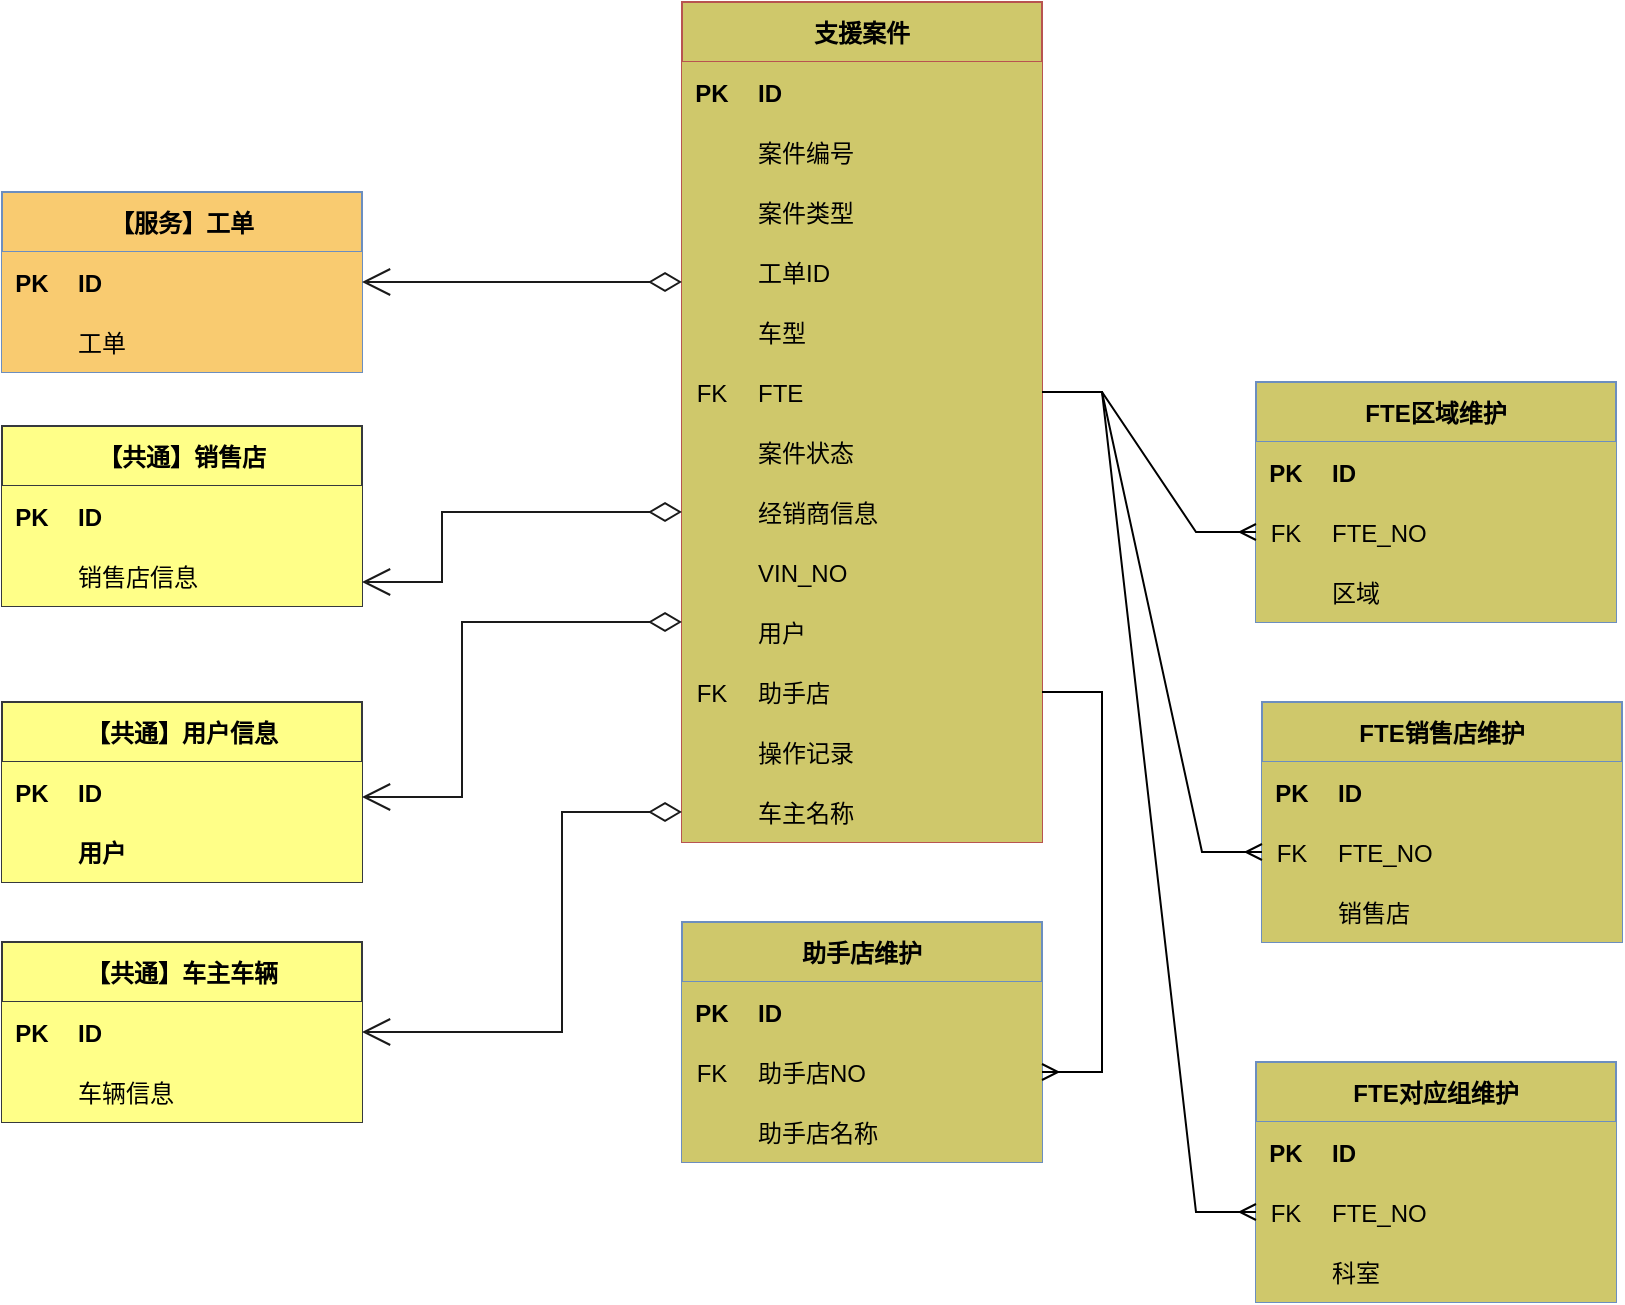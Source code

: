 <mxfile version="16.2.4" type="github" pages="10">
  <diagram id="_YCu5cpETtYEuYcNfKPj" name="支援案件聚合根">
    <mxGraphModel dx="1504" dy="1850" grid="1" gridSize="10" guides="1" tooltips="1" connect="1" arrows="1" fold="1" page="1" pageScale="1" pageWidth="827" pageHeight="1169" math="0" shadow="0">
      <root>
        <mxCell id="h69FeDi5z-fGCZnSDAeQ-0" />
        <mxCell id="h69FeDi5z-fGCZnSDAeQ-1" parent="h69FeDi5z-fGCZnSDAeQ-0" />
        <mxCell id="QsDBA_Q1yLRrGe0NOac4-0" value="【服务】工单" style="shape=table;startSize=30;container=1;collapsible=1;childLayout=tableLayout;fixedRows=1;rowLines=0;fontStyle=1;align=center;resizeLast=1;fillColor=#F9CB70;strokeColor=#6c8ebf;" parent="h69FeDi5z-fGCZnSDAeQ-1" vertex="1">
          <mxGeometry x="20" y="85" width="180" height="90" as="geometry" />
        </mxCell>
        <mxCell id="78csvAYe3D26zA8PR4jR-0" style="shape=partialRectangle;collapsible=0;dropTarget=0;pointerEvents=0;fillColor=#F9CB70;top=0;left=0;bottom=0;right=0;points=[[0,0.5],[1,0.5]];portConstraint=eastwest;strokeColor=#6c8ebf;" parent="QsDBA_Q1yLRrGe0NOac4-0" vertex="1">
          <mxGeometry y="30" width="180" height="30" as="geometry" />
        </mxCell>
        <mxCell id="78csvAYe3D26zA8PR4jR-1" value="PK" style="shape=partialRectangle;connectable=0;fillColor=#F9CB70;top=0;left=0;bottom=0;right=0;editable=1;overflow=hidden;strokeColor=#6c8ebf;fontStyle=1" parent="78csvAYe3D26zA8PR4jR-0" vertex="1">
          <mxGeometry width="30" height="30" as="geometry">
            <mxRectangle width="30" height="30" as="alternateBounds" />
          </mxGeometry>
        </mxCell>
        <mxCell id="78csvAYe3D26zA8PR4jR-2" value="ID" style="shape=partialRectangle;connectable=0;fillColor=#F9CB70;top=0;left=0;bottom=0;right=0;align=left;spacingLeft=6;overflow=hidden;strokeColor=#6c8ebf;fontStyle=1" parent="78csvAYe3D26zA8PR4jR-0" vertex="1">
          <mxGeometry x="30" width="150" height="30" as="geometry">
            <mxRectangle width="150" height="30" as="alternateBounds" />
          </mxGeometry>
        </mxCell>
        <mxCell id="QsDBA_Q1yLRrGe0NOac4-10" value="" style="shape=partialRectangle;collapsible=0;dropTarget=0;pointerEvents=0;fillColor=#F9CB70;top=0;left=0;bottom=0;right=0;points=[[0,0.5],[1,0.5]];portConstraint=eastwest;strokeColor=#6c8ebf;" parent="QsDBA_Q1yLRrGe0NOac4-0" vertex="1">
          <mxGeometry y="60" width="180" height="30" as="geometry" />
        </mxCell>
        <mxCell id="QsDBA_Q1yLRrGe0NOac4-11" value="" style="shape=partialRectangle;connectable=0;fillColor=#F9CB70;top=0;left=0;bottom=0;right=0;editable=1;overflow=hidden;strokeColor=#6c8ebf;" parent="QsDBA_Q1yLRrGe0NOac4-10" vertex="1">
          <mxGeometry width="30" height="30" as="geometry">
            <mxRectangle width="30" height="30" as="alternateBounds" />
          </mxGeometry>
        </mxCell>
        <mxCell id="QsDBA_Q1yLRrGe0NOac4-12" value="工单" style="shape=partialRectangle;connectable=0;fillColor=#F9CB70;top=0;left=0;bottom=0;right=0;align=left;spacingLeft=6;overflow=hidden;strokeColor=#6c8ebf;" parent="QsDBA_Q1yLRrGe0NOac4-10" vertex="1">
          <mxGeometry x="30" width="150" height="30" as="geometry">
            <mxRectangle width="150" height="30" as="alternateBounds" />
          </mxGeometry>
        </mxCell>
        <mxCell id="QsDBA_Q1yLRrGe0NOac4-13" value="支援案件" style="shape=table;startSize=30;container=1;collapsible=1;childLayout=tableLayout;fixedRows=1;rowLines=0;fontStyle=1;align=center;resizeLast=1;fillColor=#CFC86B;strokeColor=#b85450;" parent="h69FeDi5z-fGCZnSDAeQ-1" vertex="1">
          <mxGeometry x="360" y="-10" width="180" height="420" as="geometry" />
        </mxCell>
        <mxCell id="78csvAYe3D26zA8PR4jR-46" style="shape=partialRectangle;collapsible=0;dropTarget=0;pointerEvents=0;fillColor=#CFC86B;top=0;left=0;bottom=0;right=0;points=[[0,0.5],[1,0.5]];portConstraint=eastwest;strokeColor=#b85450;" parent="QsDBA_Q1yLRrGe0NOac4-13" vertex="1">
          <mxGeometry y="30" width="180" height="30" as="geometry" />
        </mxCell>
        <mxCell id="78csvAYe3D26zA8PR4jR-47" value="PK" style="shape=partialRectangle;connectable=0;fillColor=#CFC86B;top=0;left=0;bottom=0;right=0;editable=1;overflow=hidden;strokeColor=#b85450;fontStyle=1" parent="78csvAYe3D26zA8PR4jR-46" vertex="1">
          <mxGeometry width="30" height="30" as="geometry">
            <mxRectangle width="30" height="30" as="alternateBounds" />
          </mxGeometry>
        </mxCell>
        <mxCell id="78csvAYe3D26zA8PR4jR-48" value="ID" style="shape=partialRectangle;connectable=0;fillColor=#CFC86B;top=0;left=0;bottom=0;right=0;align=left;spacingLeft=6;overflow=hidden;strokeColor=#b85450;fontStyle=1" parent="78csvAYe3D26zA8PR4jR-46" vertex="1">
          <mxGeometry x="30" width="150" height="30" as="geometry">
            <mxRectangle width="150" height="30" as="alternateBounds" />
          </mxGeometry>
        </mxCell>
        <mxCell id="QsDBA_Q1yLRrGe0NOac4-17" value="" style="shape=partialRectangle;collapsible=0;dropTarget=0;pointerEvents=0;fillColor=#CFC86B;top=0;left=0;bottom=0;right=0;points=[[0,0.5],[1,0.5]];portConstraint=eastwest;strokeColor=#b85450;" parent="QsDBA_Q1yLRrGe0NOac4-13" vertex="1">
          <mxGeometry y="60" width="180" height="30" as="geometry" />
        </mxCell>
        <mxCell id="QsDBA_Q1yLRrGe0NOac4-18" value="" style="shape=partialRectangle;connectable=0;fillColor=#CFC86B;top=0;left=0;bottom=0;right=0;editable=1;overflow=hidden;strokeColor=#b85450;" parent="QsDBA_Q1yLRrGe0NOac4-17" vertex="1">
          <mxGeometry width="30" height="30" as="geometry">
            <mxRectangle width="30" height="30" as="alternateBounds" />
          </mxGeometry>
        </mxCell>
        <mxCell id="QsDBA_Q1yLRrGe0NOac4-19" value="案件编号" style="shape=partialRectangle;connectable=0;fillColor=#CFC86B;top=0;left=0;bottom=0;right=0;align=left;spacingLeft=6;overflow=hidden;strokeColor=#b85450;" parent="QsDBA_Q1yLRrGe0NOac4-17" vertex="1">
          <mxGeometry x="30" width="150" height="30" as="geometry">
            <mxRectangle width="150" height="30" as="alternateBounds" />
          </mxGeometry>
        </mxCell>
        <mxCell id="QsDBA_Q1yLRrGe0NOac4-20" value="" style="shape=partialRectangle;collapsible=0;dropTarget=0;pointerEvents=0;fillColor=#CFC86B;top=0;left=0;bottom=0;right=0;points=[[0,0.5],[1,0.5]];portConstraint=eastwest;strokeColor=#b85450;" parent="QsDBA_Q1yLRrGe0NOac4-13" vertex="1">
          <mxGeometry y="90" width="180" height="30" as="geometry" />
        </mxCell>
        <mxCell id="QsDBA_Q1yLRrGe0NOac4-21" value="" style="shape=partialRectangle;connectable=0;fillColor=#CFC86B;top=0;left=0;bottom=0;right=0;editable=1;overflow=hidden;strokeColor=#b85450;" parent="QsDBA_Q1yLRrGe0NOac4-20" vertex="1">
          <mxGeometry width="30" height="30" as="geometry">
            <mxRectangle width="30" height="30" as="alternateBounds" />
          </mxGeometry>
        </mxCell>
        <mxCell id="QsDBA_Q1yLRrGe0NOac4-22" value="案件类型" style="shape=partialRectangle;connectable=0;fillColor=#CFC86B;top=0;left=0;bottom=0;right=0;align=left;spacingLeft=6;overflow=hidden;strokeColor=#b85450;" parent="QsDBA_Q1yLRrGe0NOac4-20" vertex="1">
          <mxGeometry x="30" width="150" height="30" as="geometry">
            <mxRectangle width="150" height="30" as="alternateBounds" />
          </mxGeometry>
        </mxCell>
        <mxCell id="78csvAYe3D26zA8PR4jR-49" style="shape=partialRectangle;collapsible=0;dropTarget=0;pointerEvents=0;fillColor=#CFC86B;top=0;left=0;bottom=0;right=0;points=[[0,0.5],[1,0.5]];portConstraint=eastwest;strokeColor=#b85450;" parent="QsDBA_Q1yLRrGe0NOac4-13" vertex="1">
          <mxGeometry y="120" width="180" height="30" as="geometry" />
        </mxCell>
        <mxCell id="78csvAYe3D26zA8PR4jR-50" style="shape=partialRectangle;connectable=0;fillColor=#CFC86B;top=0;left=0;bottom=0;right=0;editable=1;overflow=hidden;strokeColor=#b85450;" parent="78csvAYe3D26zA8PR4jR-49" vertex="1">
          <mxGeometry width="30" height="30" as="geometry">
            <mxRectangle width="30" height="30" as="alternateBounds" />
          </mxGeometry>
        </mxCell>
        <mxCell id="78csvAYe3D26zA8PR4jR-51" value="工单ID" style="shape=partialRectangle;connectable=0;fillColor=#CFC86B;top=0;left=0;bottom=0;right=0;align=left;spacingLeft=6;overflow=hidden;strokeColor=#b85450;" parent="78csvAYe3D26zA8PR4jR-49" vertex="1">
          <mxGeometry x="30" width="150" height="30" as="geometry">
            <mxRectangle width="150" height="30" as="alternateBounds" />
          </mxGeometry>
        </mxCell>
        <mxCell id="QsDBA_Q1yLRrGe0NOac4-29" style="shape=partialRectangle;collapsible=0;dropTarget=0;pointerEvents=0;fillColor=#CFC86B;top=0;left=0;bottom=0;right=0;points=[[0,0.5],[1,0.5]];portConstraint=eastwest;strokeColor=#b85450;" parent="QsDBA_Q1yLRrGe0NOac4-13" vertex="1">
          <mxGeometry y="150" width="180" height="30" as="geometry" />
        </mxCell>
        <mxCell id="QsDBA_Q1yLRrGe0NOac4-30" style="shape=partialRectangle;connectable=0;fillColor=#CFC86B;top=0;left=0;bottom=0;right=0;editable=1;overflow=hidden;strokeColor=#b85450;" parent="QsDBA_Q1yLRrGe0NOac4-29" vertex="1">
          <mxGeometry width="30" height="30" as="geometry">
            <mxRectangle width="30" height="30" as="alternateBounds" />
          </mxGeometry>
        </mxCell>
        <mxCell id="QsDBA_Q1yLRrGe0NOac4-31" value="车型" style="shape=partialRectangle;connectable=0;fillColor=#CFC86B;top=0;left=0;bottom=0;right=0;align=left;spacingLeft=6;overflow=hidden;strokeColor=#b85450;" parent="QsDBA_Q1yLRrGe0NOac4-29" vertex="1">
          <mxGeometry x="30" width="150" height="30" as="geometry">
            <mxRectangle width="150" height="30" as="alternateBounds" />
          </mxGeometry>
        </mxCell>
        <mxCell id="QsDBA_Q1yLRrGe0NOac4-32" style="shape=partialRectangle;collapsible=0;dropTarget=0;pointerEvents=0;fillColor=#CFC86B;top=0;left=0;bottom=0;right=0;points=[[0,0.5],[1,0.5]];portConstraint=eastwest;strokeColor=#b85450;" parent="QsDBA_Q1yLRrGe0NOac4-13" vertex="1">
          <mxGeometry y="180" width="180" height="30" as="geometry" />
        </mxCell>
        <mxCell id="QsDBA_Q1yLRrGe0NOac4-33" value="FK" style="shape=partialRectangle;connectable=0;fillColor=#CFC86B;top=0;left=0;bottom=0;right=0;editable=1;overflow=hidden;strokeColor=#b85450;" parent="QsDBA_Q1yLRrGe0NOac4-32" vertex="1">
          <mxGeometry width="30" height="30" as="geometry">
            <mxRectangle width="30" height="30" as="alternateBounds" />
          </mxGeometry>
        </mxCell>
        <mxCell id="QsDBA_Q1yLRrGe0NOac4-34" value="FTE" style="shape=partialRectangle;connectable=0;fillColor=#CFC86B;top=0;left=0;bottom=0;right=0;align=left;spacingLeft=6;overflow=hidden;strokeColor=#b85450;" parent="QsDBA_Q1yLRrGe0NOac4-32" vertex="1">
          <mxGeometry x="30" width="150" height="30" as="geometry">
            <mxRectangle width="150" height="30" as="alternateBounds" />
          </mxGeometry>
        </mxCell>
        <mxCell id="QsDBA_Q1yLRrGe0NOac4-35" style="shape=partialRectangle;collapsible=0;dropTarget=0;pointerEvents=0;fillColor=#CFC86B;top=0;left=0;bottom=0;right=0;points=[[0,0.5],[1,0.5]];portConstraint=eastwest;strokeColor=#b85450;" parent="QsDBA_Q1yLRrGe0NOac4-13" vertex="1">
          <mxGeometry y="210" width="180" height="30" as="geometry" />
        </mxCell>
        <mxCell id="QsDBA_Q1yLRrGe0NOac4-36" style="shape=partialRectangle;connectable=0;fillColor=#CFC86B;top=0;left=0;bottom=0;right=0;editable=1;overflow=hidden;strokeColor=#b85450;" parent="QsDBA_Q1yLRrGe0NOac4-35" vertex="1">
          <mxGeometry width="30" height="30" as="geometry">
            <mxRectangle width="30" height="30" as="alternateBounds" />
          </mxGeometry>
        </mxCell>
        <mxCell id="QsDBA_Q1yLRrGe0NOac4-37" value="案件状态" style="shape=partialRectangle;connectable=0;fillColor=#CFC86B;top=0;left=0;bottom=0;right=0;align=left;spacingLeft=6;overflow=hidden;strokeColor=#b85450;" parent="QsDBA_Q1yLRrGe0NOac4-35" vertex="1">
          <mxGeometry x="30" width="150" height="30" as="geometry">
            <mxRectangle width="150" height="30" as="alternateBounds" />
          </mxGeometry>
        </mxCell>
        <mxCell id="QsDBA_Q1yLRrGe0NOac4-38" style="shape=partialRectangle;collapsible=0;dropTarget=0;pointerEvents=0;fillColor=#CFC86B;top=0;left=0;bottom=0;right=0;points=[[0,0.5],[1,0.5]];portConstraint=eastwest;strokeColor=#b85450;" parent="QsDBA_Q1yLRrGe0NOac4-13" vertex="1">
          <mxGeometry y="240" width="180" height="30" as="geometry" />
        </mxCell>
        <mxCell id="QsDBA_Q1yLRrGe0NOac4-39" style="shape=partialRectangle;connectable=0;fillColor=#CFC86B;top=0;left=0;bottom=0;right=0;editable=1;overflow=hidden;strokeColor=#b85450;" parent="QsDBA_Q1yLRrGe0NOac4-38" vertex="1">
          <mxGeometry width="30" height="30" as="geometry">
            <mxRectangle width="30" height="30" as="alternateBounds" />
          </mxGeometry>
        </mxCell>
        <mxCell id="QsDBA_Q1yLRrGe0NOac4-40" value="经销商信息" style="shape=partialRectangle;connectable=0;fillColor=#CFC86B;top=0;left=0;bottom=0;right=0;align=left;spacingLeft=6;overflow=hidden;strokeColor=#b85450;" parent="QsDBA_Q1yLRrGe0NOac4-38" vertex="1">
          <mxGeometry x="30" width="150" height="30" as="geometry">
            <mxRectangle width="150" height="30" as="alternateBounds" />
          </mxGeometry>
        </mxCell>
        <mxCell id="QsDBA_Q1yLRrGe0NOac4-41" style="shape=partialRectangle;collapsible=0;dropTarget=0;pointerEvents=0;fillColor=#CFC86B;top=0;left=0;bottom=0;right=0;points=[[0,0.5],[1,0.5]];portConstraint=eastwest;strokeColor=#b85450;" parent="QsDBA_Q1yLRrGe0NOac4-13" vertex="1">
          <mxGeometry y="270" width="180" height="30" as="geometry" />
        </mxCell>
        <mxCell id="QsDBA_Q1yLRrGe0NOac4-42" style="shape=partialRectangle;connectable=0;fillColor=#CFC86B;top=0;left=0;bottom=0;right=0;editable=1;overflow=hidden;strokeColor=#b85450;" parent="QsDBA_Q1yLRrGe0NOac4-41" vertex="1">
          <mxGeometry width="30" height="30" as="geometry">
            <mxRectangle width="30" height="30" as="alternateBounds" />
          </mxGeometry>
        </mxCell>
        <mxCell id="QsDBA_Q1yLRrGe0NOac4-43" value="VIN_NO" style="shape=partialRectangle;connectable=0;fillColor=#CFC86B;top=0;left=0;bottom=0;right=0;align=left;spacingLeft=6;overflow=hidden;strokeColor=#b85450;" parent="QsDBA_Q1yLRrGe0NOac4-41" vertex="1">
          <mxGeometry x="30" width="150" height="30" as="geometry">
            <mxRectangle width="150" height="30" as="alternateBounds" />
          </mxGeometry>
        </mxCell>
        <mxCell id="78csvAYe3D26zA8PR4jR-59" style="shape=partialRectangle;collapsible=0;dropTarget=0;pointerEvents=0;fillColor=#CFC86B;top=0;left=0;bottom=0;right=0;points=[[0,0.5],[1,0.5]];portConstraint=eastwest;strokeColor=#b85450;" parent="QsDBA_Q1yLRrGe0NOac4-13" vertex="1">
          <mxGeometry y="300" width="180" height="30" as="geometry" />
        </mxCell>
        <mxCell id="78csvAYe3D26zA8PR4jR-60" style="shape=partialRectangle;connectable=0;fillColor=#CFC86B;top=0;left=0;bottom=0;right=0;editable=1;overflow=hidden;strokeColor=#b85450;" parent="78csvAYe3D26zA8PR4jR-59" vertex="1">
          <mxGeometry width="30" height="30" as="geometry">
            <mxRectangle width="30" height="30" as="alternateBounds" />
          </mxGeometry>
        </mxCell>
        <mxCell id="78csvAYe3D26zA8PR4jR-61" value="用户" style="shape=partialRectangle;connectable=0;fillColor=#CFC86B;top=0;left=0;bottom=0;right=0;align=left;spacingLeft=6;overflow=hidden;strokeColor=#b85450;" parent="78csvAYe3D26zA8PR4jR-59" vertex="1">
          <mxGeometry x="30" width="150" height="30" as="geometry">
            <mxRectangle width="150" height="30" as="alternateBounds" />
          </mxGeometry>
        </mxCell>
        <mxCell id="QsDBA_Q1yLRrGe0NOac4-50" style="shape=partialRectangle;collapsible=0;dropTarget=0;pointerEvents=0;fillColor=#CFC86B;top=0;left=0;bottom=0;right=0;points=[[0,0.5],[1,0.5]];portConstraint=eastwest;strokeColor=#b85450;" parent="QsDBA_Q1yLRrGe0NOac4-13" vertex="1">
          <mxGeometry y="330" width="180" height="30" as="geometry" />
        </mxCell>
        <mxCell id="QsDBA_Q1yLRrGe0NOac4-51" value="FK" style="shape=partialRectangle;connectable=0;fillColor=#CFC86B;top=0;left=0;bottom=0;right=0;editable=1;overflow=hidden;strokeColor=#b85450;" parent="QsDBA_Q1yLRrGe0NOac4-50" vertex="1">
          <mxGeometry width="30" height="30" as="geometry">
            <mxRectangle width="30" height="30" as="alternateBounds" />
          </mxGeometry>
        </mxCell>
        <mxCell id="QsDBA_Q1yLRrGe0NOac4-52" value="助手店" style="shape=partialRectangle;connectable=0;fillColor=#CFC86B;top=0;left=0;bottom=0;right=0;align=left;spacingLeft=6;overflow=hidden;strokeColor=#b85450;" parent="QsDBA_Q1yLRrGe0NOac4-50" vertex="1">
          <mxGeometry x="30" width="150" height="30" as="geometry">
            <mxRectangle width="150" height="30" as="alternateBounds" />
          </mxGeometry>
        </mxCell>
        <mxCell id="QsDBA_Q1yLRrGe0NOac4-64" style="shape=partialRectangle;collapsible=0;dropTarget=0;pointerEvents=0;fillColor=#CFC86B;top=0;left=0;bottom=0;right=0;points=[[0,0.5],[1,0.5]];portConstraint=eastwest;strokeColor=#b85450;" parent="QsDBA_Q1yLRrGe0NOac4-13" vertex="1">
          <mxGeometry y="360" width="180" height="30" as="geometry" />
        </mxCell>
        <mxCell id="QsDBA_Q1yLRrGe0NOac4-65" value="" style="shape=partialRectangle;connectable=0;fillColor=#CFC86B;top=0;left=0;bottom=0;right=0;editable=1;overflow=hidden;strokeColor=#b85450;" parent="QsDBA_Q1yLRrGe0NOac4-64" vertex="1">
          <mxGeometry width="30" height="30" as="geometry">
            <mxRectangle width="30" height="30" as="alternateBounds" />
          </mxGeometry>
        </mxCell>
        <mxCell id="QsDBA_Q1yLRrGe0NOac4-66" value="操作记录" style="shape=partialRectangle;connectable=0;fillColor=#CFC86B;top=0;left=0;bottom=0;right=0;align=left;spacingLeft=6;overflow=hidden;strokeColor=#b85450;" parent="QsDBA_Q1yLRrGe0NOac4-64" vertex="1">
          <mxGeometry x="30" width="150" height="30" as="geometry">
            <mxRectangle width="150" height="30" as="alternateBounds" />
          </mxGeometry>
        </mxCell>
        <mxCell id="78csvAYe3D26zA8PR4jR-63" style="shape=partialRectangle;collapsible=0;dropTarget=0;pointerEvents=0;fillColor=#CFC86B;top=0;left=0;bottom=0;right=0;points=[[0,0.5],[1,0.5]];portConstraint=eastwest;strokeColor=#b85450;" parent="QsDBA_Q1yLRrGe0NOac4-13" vertex="1">
          <mxGeometry y="390" width="180" height="30" as="geometry" />
        </mxCell>
        <mxCell id="78csvAYe3D26zA8PR4jR-64" style="shape=partialRectangle;connectable=0;fillColor=#CFC86B;top=0;left=0;bottom=0;right=0;editable=1;overflow=hidden;strokeColor=#b85450;" parent="78csvAYe3D26zA8PR4jR-63" vertex="1">
          <mxGeometry width="30" height="30" as="geometry">
            <mxRectangle width="30" height="30" as="alternateBounds" />
          </mxGeometry>
        </mxCell>
        <mxCell id="78csvAYe3D26zA8PR4jR-65" value="车主名称" style="shape=partialRectangle;connectable=0;fillColor=#CFC86B;top=0;left=0;bottom=0;right=0;align=left;spacingLeft=6;overflow=hidden;strokeColor=#b85450;" parent="78csvAYe3D26zA8PR4jR-63" vertex="1">
          <mxGeometry x="30" width="150" height="30" as="geometry">
            <mxRectangle width="150" height="30" as="alternateBounds" />
          </mxGeometry>
        </mxCell>
        <mxCell id="QsDBA_Q1yLRrGe0NOac4-94" value="FTE区域维护" style="shape=table;startSize=30;container=1;collapsible=1;childLayout=tableLayout;fixedRows=1;rowLines=0;fontStyle=1;align=center;resizeLast=1;fillColor=#CFC86B;strokeColor=#6c8ebf;" parent="h69FeDi5z-fGCZnSDAeQ-1" vertex="1">
          <mxGeometry x="647" y="180" width="180" height="120" as="geometry" />
        </mxCell>
        <mxCell id="78csvAYe3D26zA8PR4jR-43" style="shape=partialRectangle;collapsible=0;dropTarget=0;pointerEvents=0;fillColor=#CFC86B;top=0;left=0;bottom=0;right=0;points=[[0,0.5],[1,0.5]];portConstraint=eastwest;strokeColor=#6c8ebf;" parent="QsDBA_Q1yLRrGe0NOac4-94" vertex="1">
          <mxGeometry y="30" width="180" height="30" as="geometry" />
        </mxCell>
        <mxCell id="78csvAYe3D26zA8PR4jR-44" value="PK" style="shape=partialRectangle;connectable=0;fillColor=#CFC86B;top=0;left=0;bottom=0;right=0;editable=1;overflow=hidden;strokeColor=#6c8ebf;fontStyle=1" parent="78csvAYe3D26zA8PR4jR-43" vertex="1">
          <mxGeometry width="30" height="30" as="geometry">
            <mxRectangle width="30" height="30" as="alternateBounds" />
          </mxGeometry>
        </mxCell>
        <mxCell id="78csvAYe3D26zA8PR4jR-45" value="ID" style="shape=partialRectangle;connectable=0;fillColor=#CFC86B;top=0;left=0;bottom=0;right=0;align=left;spacingLeft=6;overflow=hidden;strokeColor=#6c8ebf;fontStyle=1" parent="78csvAYe3D26zA8PR4jR-43" vertex="1">
          <mxGeometry x="30" width="150" height="30" as="geometry">
            <mxRectangle width="150" height="30" as="alternateBounds" />
          </mxGeometry>
        </mxCell>
        <mxCell id="QsDBA_Q1yLRrGe0NOac4-98" value="" style="shape=partialRectangle;collapsible=0;dropTarget=0;pointerEvents=0;fillColor=#CFC86B;top=0;left=0;bottom=0;right=0;points=[[0,0.5],[1,0.5]];portConstraint=eastwest;strokeColor=#6c8ebf;" parent="QsDBA_Q1yLRrGe0NOac4-94" vertex="1">
          <mxGeometry y="60" width="180" height="30" as="geometry" />
        </mxCell>
        <mxCell id="QsDBA_Q1yLRrGe0NOac4-99" value="FK" style="shape=partialRectangle;connectable=0;fillColor=#CFC86B;top=0;left=0;bottom=0;right=0;editable=1;overflow=hidden;strokeColor=#6c8ebf;" parent="QsDBA_Q1yLRrGe0NOac4-98" vertex="1">
          <mxGeometry width="30" height="30" as="geometry">
            <mxRectangle width="30" height="30" as="alternateBounds" />
          </mxGeometry>
        </mxCell>
        <mxCell id="QsDBA_Q1yLRrGe0NOac4-100" value="FTE_NO   " style="shape=partialRectangle;connectable=0;fillColor=#CFC86B;top=0;left=0;bottom=0;right=0;align=left;spacingLeft=6;overflow=hidden;strokeColor=#6c8ebf;" parent="QsDBA_Q1yLRrGe0NOac4-98" vertex="1">
          <mxGeometry x="30" width="150" height="30" as="geometry">
            <mxRectangle width="150" height="30" as="alternateBounds" />
          </mxGeometry>
        </mxCell>
        <mxCell id="QsDBA_Q1yLRrGe0NOac4-101" value="" style="shape=partialRectangle;collapsible=0;dropTarget=0;pointerEvents=0;fillColor=#CFC86B;top=0;left=0;bottom=0;right=0;points=[[0,0.5],[1,0.5]];portConstraint=eastwest;strokeColor=#6c8ebf;" parent="QsDBA_Q1yLRrGe0NOac4-94" vertex="1">
          <mxGeometry y="90" width="180" height="30" as="geometry" />
        </mxCell>
        <mxCell id="QsDBA_Q1yLRrGe0NOac4-102" value="" style="shape=partialRectangle;connectable=0;fillColor=#CFC86B;top=0;left=0;bottom=0;right=0;editable=1;overflow=hidden;strokeColor=#6c8ebf;" parent="QsDBA_Q1yLRrGe0NOac4-101" vertex="1">
          <mxGeometry width="30" height="30" as="geometry">
            <mxRectangle width="30" height="30" as="alternateBounds" />
          </mxGeometry>
        </mxCell>
        <mxCell id="QsDBA_Q1yLRrGe0NOac4-103" value="区域" style="shape=partialRectangle;connectable=0;fillColor=#CFC86B;top=0;left=0;bottom=0;right=0;align=left;spacingLeft=6;overflow=hidden;strokeColor=#6c8ebf;" parent="QsDBA_Q1yLRrGe0NOac4-101" vertex="1">
          <mxGeometry x="30" width="150" height="30" as="geometry">
            <mxRectangle width="150" height="30" as="alternateBounds" />
          </mxGeometry>
        </mxCell>
        <mxCell id="QsDBA_Q1yLRrGe0NOac4-125" value="FTE销售店维护" style="shape=table;startSize=30;container=1;collapsible=1;childLayout=tableLayout;fixedRows=1;rowLines=0;fontStyle=1;align=center;resizeLast=1;fillColor=#CFC86B;strokeColor=#6c8ebf;" parent="h69FeDi5z-fGCZnSDAeQ-1" vertex="1">
          <mxGeometry x="650" y="340" width="180" height="120" as="geometry" />
        </mxCell>
        <mxCell id="78csvAYe3D26zA8PR4jR-40" style="shape=partialRectangle;collapsible=0;dropTarget=0;pointerEvents=0;fillColor=#CFC86B;top=0;left=0;bottom=0;right=0;points=[[0,0.5],[1,0.5]];portConstraint=eastwest;strokeColor=#6c8ebf;" parent="QsDBA_Q1yLRrGe0NOac4-125" vertex="1">
          <mxGeometry y="30" width="180" height="30" as="geometry" />
        </mxCell>
        <mxCell id="78csvAYe3D26zA8PR4jR-41" value="PK" style="shape=partialRectangle;connectable=0;fillColor=#CFC86B;top=0;left=0;bottom=0;right=0;editable=1;overflow=hidden;strokeColor=#6c8ebf;fontStyle=1" parent="78csvAYe3D26zA8PR4jR-40" vertex="1">
          <mxGeometry width="30" height="30" as="geometry">
            <mxRectangle width="30" height="30" as="alternateBounds" />
          </mxGeometry>
        </mxCell>
        <mxCell id="78csvAYe3D26zA8PR4jR-42" value="ID" style="shape=partialRectangle;connectable=0;fillColor=#CFC86B;top=0;left=0;bottom=0;right=0;align=left;spacingLeft=6;overflow=hidden;strokeColor=#6c8ebf;fontStyle=1" parent="78csvAYe3D26zA8PR4jR-40" vertex="1">
          <mxGeometry x="30" width="150" height="30" as="geometry">
            <mxRectangle width="150" height="30" as="alternateBounds" />
          </mxGeometry>
        </mxCell>
        <mxCell id="QsDBA_Q1yLRrGe0NOac4-126" value="" style="shape=partialRectangle;collapsible=0;dropTarget=0;pointerEvents=0;fillColor=#CFC86B;top=0;left=0;bottom=0;right=0;points=[[0,0.5],[1,0.5]];portConstraint=eastwest;strokeColor=#6c8ebf;" parent="QsDBA_Q1yLRrGe0NOac4-125" vertex="1">
          <mxGeometry y="60" width="180" height="30" as="geometry" />
        </mxCell>
        <mxCell id="QsDBA_Q1yLRrGe0NOac4-127" value="FK" style="shape=partialRectangle;connectable=0;fillColor=#CFC86B;top=0;left=0;bottom=0;right=0;editable=1;overflow=hidden;strokeColor=#6c8ebf;" parent="QsDBA_Q1yLRrGe0NOac4-126" vertex="1">
          <mxGeometry width="30" height="30" as="geometry">
            <mxRectangle width="30" height="30" as="alternateBounds" />
          </mxGeometry>
        </mxCell>
        <mxCell id="QsDBA_Q1yLRrGe0NOac4-128" value="FTE_NO   " style="shape=partialRectangle;connectable=0;fillColor=#CFC86B;top=0;left=0;bottom=0;right=0;align=left;spacingLeft=6;overflow=hidden;strokeColor=#6c8ebf;" parent="QsDBA_Q1yLRrGe0NOac4-126" vertex="1">
          <mxGeometry x="30" width="150" height="30" as="geometry">
            <mxRectangle width="150" height="30" as="alternateBounds" />
          </mxGeometry>
        </mxCell>
        <mxCell id="QsDBA_Q1yLRrGe0NOac4-129" value="" style="shape=partialRectangle;collapsible=0;dropTarget=0;pointerEvents=0;fillColor=#CFC86B;top=0;left=0;bottom=0;right=0;points=[[0,0.5],[1,0.5]];portConstraint=eastwest;strokeColor=#6c8ebf;" parent="QsDBA_Q1yLRrGe0NOac4-125" vertex="1">
          <mxGeometry y="90" width="180" height="30" as="geometry" />
        </mxCell>
        <mxCell id="QsDBA_Q1yLRrGe0NOac4-130" value="" style="shape=partialRectangle;connectable=0;fillColor=#CFC86B;top=0;left=0;bottom=0;right=0;editable=1;overflow=hidden;strokeColor=#6c8ebf;" parent="QsDBA_Q1yLRrGe0NOac4-129" vertex="1">
          <mxGeometry width="30" height="30" as="geometry">
            <mxRectangle width="30" height="30" as="alternateBounds" />
          </mxGeometry>
        </mxCell>
        <mxCell id="QsDBA_Q1yLRrGe0NOac4-131" value="销售店" style="shape=partialRectangle;connectable=0;fillColor=#CFC86B;top=0;left=0;bottom=0;right=0;align=left;spacingLeft=6;overflow=hidden;strokeColor=#6c8ebf;" parent="QsDBA_Q1yLRrGe0NOac4-129" vertex="1">
          <mxGeometry x="30" width="150" height="30" as="geometry">
            <mxRectangle width="150" height="30" as="alternateBounds" />
          </mxGeometry>
        </mxCell>
        <mxCell id="QsDBA_Q1yLRrGe0NOac4-135" value="FTE对应组维护" style="shape=table;startSize=30;container=1;collapsible=1;childLayout=tableLayout;fixedRows=1;rowLines=0;fontStyle=1;align=center;resizeLast=1;fillColor=#CFC86B;strokeColor=#6c8ebf;" parent="h69FeDi5z-fGCZnSDAeQ-1" vertex="1">
          <mxGeometry x="647" y="520" width="180" height="120" as="geometry" />
        </mxCell>
        <mxCell id="78csvAYe3D26zA8PR4jR-37" style="shape=partialRectangle;collapsible=0;dropTarget=0;pointerEvents=0;fillColor=#CFC86B;top=0;left=0;bottom=0;right=0;points=[[0,0.5],[1,0.5]];portConstraint=eastwest;strokeColor=#6c8ebf;" parent="QsDBA_Q1yLRrGe0NOac4-135" vertex="1">
          <mxGeometry y="30" width="180" height="30" as="geometry" />
        </mxCell>
        <mxCell id="78csvAYe3D26zA8PR4jR-38" value="PK" style="shape=partialRectangle;connectable=0;fillColor=#CFC86B;top=0;left=0;bottom=0;right=0;editable=1;overflow=hidden;strokeColor=#6c8ebf;fontStyle=1" parent="78csvAYe3D26zA8PR4jR-37" vertex="1">
          <mxGeometry width="30" height="30" as="geometry">
            <mxRectangle width="30" height="30" as="alternateBounds" />
          </mxGeometry>
        </mxCell>
        <mxCell id="78csvAYe3D26zA8PR4jR-39" value="ID" style="shape=partialRectangle;connectable=0;fillColor=#CFC86B;top=0;left=0;bottom=0;right=0;align=left;spacingLeft=6;overflow=hidden;strokeColor=#6c8ebf;fontStyle=1" parent="78csvAYe3D26zA8PR4jR-37" vertex="1">
          <mxGeometry x="30" width="150" height="30" as="geometry">
            <mxRectangle width="150" height="30" as="alternateBounds" />
          </mxGeometry>
        </mxCell>
        <mxCell id="QsDBA_Q1yLRrGe0NOac4-136" value="" style="shape=partialRectangle;collapsible=0;dropTarget=0;pointerEvents=0;fillColor=#CFC86B;top=0;left=0;bottom=0;right=0;points=[[0,0.5],[1,0.5]];portConstraint=eastwest;strokeColor=#6c8ebf;" parent="QsDBA_Q1yLRrGe0NOac4-135" vertex="1">
          <mxGeometry y="60" width="180" height="30" as="geometry" />
        </mxCell>
        <mxCell id="QsDBA_Q1yLRrGe0NOac4-137" value="FK" style="shape=partialRectangle;connectable=0;fillColor=#CFC86B;top=0;left=0;bottom=0;right=0;editable=1;overflow=hidden;strokeColor=#6c8ebf;" parent="QsDBA_Q1yLRrGe0NOac4-136" vertex="1">
          <mxGeometry width="30" height="30" as="geometry">
            <mxRectangle width="30" height="30" as="alternateBounds" />
          </mxGeometry>
        </mxCell>
        <mxCell id="QsDBA_Q1yLRrGe0NOac4-138" value="FTE_NO   " style="shape=partialRectangle;connectable=0;fillColor=#CFC86B;top=0;left=0;bottom=0;right=0;align=left;spacingLeft=6;overflow=hidden;strokeColor=#6c8ebf;" parent="QsDBA_Q1yLRrGe0NOac4-136" vertex="1">
          <mxGeometry x="30" width="150" height="30" as="geometry">
            <mxRectangle width="150" height="30" as="alternateBounds" />
          </mxGeometry>
        </mxCell>
        <mxCell id="QsDBA_Q1yLRrGe0NOac4-142" value="" style="shape=partialRectangle;collapsible=0;dropTarget=0;pointerEvents=0;fillColor=#CFC86B;top=0;left=0;bottom=0;right=0;points=[[0,0.5],[1,0.5]];portConstraint=eastwest;strokeColor=#6c8ebf;" parent="QsDBA_Q1yLRrGe0NOac4-135" vertex="1">
          <mxGeometry y="90" width="180" height="30" as="geometry" />
        </mxCell>
        <mxCell id="QsDBA_Q1yLRrGe0NOac4-143" value="" style="shape=partialRectangle;connectable=0;fillColor=#CFC86B;top=0;left=0;bottom=0;right=0;editable=1;overflow=hidden;strokeColor=#6c8ebf;" parent="QsDBA_Q1yLRrGe0NOac4-142" vertex="1">
          <mxGeometry width="30" height="30" as="geometry">
            <mxRectangle width="30" height="30" as="alternateBounds" />
          </mxGeometry>
        </mxCell>
        <mxCell id="QsDBA_Q1yLRrGe0NOac4-144" value="科室" style="shape=partialRectangle;connectable=0;fillColor=#CFC86B;top=0;left=0;bottom=0;right=0;align=left;spacingLeft=6;overflow=hidden;strokeColor=#6c8ebf;" parent="QsDBA_Q1yLRrGe0NOac4-142" vertex="1">
          <mxGeometry x="30" width="150" height="30" as="geometry">
            <mxRectangle width="150" height="30" as="alternateBounds" />
          </mxGeometry>
        </mxCell>
        <mxCell id="QsDBA_Q1yLRrGe0NOac4-145" value="" style="edgeStyle=entityRelationEdgeStyle;fontSize=12;html=1;endArrow=ERmany;rounded=0;exitX=1;exitY=0.5;exitDx=0;exitDy=0;entryX=0;entryY=0.5;entryDx=0;entryDy=0;" parent="h69FeDi5z-fGCZnSDAeQ-1" source="QsDBA_Q1yLRrGe0NOac4-32" target="QsDBA_Q1yLRrGe0NOac4-136" edge="1">
          <mxGeometry width="100" height="100" relative="1" as="geometry">
            <mxPoint x="360" y="530" as="sourcePoint" />
            <mxPoint x="460" y="430" as="targetPoint" />
          </mxGeometry>
        </mxCell>
        <mxCell id="QsDBA_Q1yLRrGe0NOac4-146" value="" style="edgeStyle=entityRelationEdgeStyle;fontSize=12;html=1;endArrow=ERmany;rounded=0;exitX=1;exitY=0.5;exitDx=0;exitDy=0;entryX=0;entryY=0.5;entryDx=0;entryDy=0;" parent="h69FeDi5z-fGCZnSDAeQ-1" source="QsDBA_Q1yLRrGe0NOac4-32" target="QsDBA_Q1yLRrGe0NOac4-126" edge="1">
          <mxGeometry width="100" height="100" relative="1" as="geometry">
            <mxPoint x="550" y="235" as="sourcePoint" />
            <mxPoint x="640" y="675" as="targetPoint" />
          </mxGeometry>
        </mxCell>
        <mxCell id="QsDBA_Q1yLRrGe0NOac4-148" value="" style="edgeStyle=entityRelationEdgeStyle;fontSize=12;html=1;endArrow=ERmany;rounded=0;entryX=0;entryY=0.5;entryDx=0;entryDy=0;exitX=1;exitY=0.5;exitDx=0;exitDy=0;" parent="h69FeDi5z-fGCZnSDAeQ-1" source="QsDBA_Q1yLRrGe0NOac4-32" target="QsDBA_Q1yLRrGe0NOac4-98" edge="1">
          <mxGeometry width="100" height="100" relative="1" as="geometry">
            <mxPoint x="540" y="225" as="sourcePoint" />
            <mxPoint x="640" y="510" as="targetPoint" />
          </mxGeometry>
        </mxCell>
        <mxCell id="QsDBA_Q1yLRrGe0NOac4-149" value="助手店维护" style="shape=table;startSize=30;container=1;collapsible=1;childLayout=tableLayout;fixedRows=1;rowLines=0;fontStyle=1;align=center;resizeLast=1;fillColor=#CFC86B;strokeColor=#6c8ebf;" parent="h69FeDi5z-fGCZnSDAeQ-1" vertex="1">
          <mxGeometry x="360" y="450" width="180" height="120" as="geometry" />
        </mxCell>
        <mxCell id="78csvAYe3D26zA8PR4jR-34" style="shape=partialRectangle;collapsible=0;dropTarget=0;pointerEvents=0;fillColor=#CFC86B;top=0;left=0;bottom=0;right=0;points=[[0,0.5],[1,0.5]];portConstraint=eastwest;strokeColor=#6c8ebf;" parent="QsDBA_Q1yLRrGe0NOac4-149" vertex="1">
          <mxGeometry y="30" width="180" height="30" as="geometry" />
        </mxCell>
        <mxCell id="78csvAYe3D26zA8PR4jR-35" value="PK" style="shape=partialRectangle;connectable=0;fillColor=#CFC86B;top=0;left=0;bottom=0;right=0;editable=1;overflow=hidden;strokeColor=#6c8ebf;fontStyle=1" parent="78csvAYe3D26zA8PR4jR-34" vertex="1">
          <mxGeometry width="30" height="30" as="geometry">
            <mxRectangle width="30" height="30" as="alternateBounds" />
          </mxGeometry>
        </mxCell>
        <mxCell id="78csvAYe3D26zA8PR4jR-36" value="ID" style="shape=partialRectangle;connectable=0;fillColor=#CFC86B;top=0;left=0;bottom=0;right=0;align=left;spacingLeft=6;overflow=hidden;strokeColor=#6c8ebf;fontStyle=1" parent="78csvAYe3D26zA8PR4jR-34" vertex="1">
          <mxGeometry x="30" width="150" height="30" as="geometry">
            <mxRectangle width="150" height="30" as="alternateBounds" />
          </mxGeometry>
        </mxCell>
        <mxCell id="QsDBA_Q1yLRrGe0NOac4-150" value="" style="shape=partialRectangle;collapsible=0;dropTarget=0;pointerEvents=0;fillColor=#CFC86B;top=0;left=0;bottom=0;right=0;points=[[0,0.5],[1,0.5]];portConstraint=eastwest;strokeColor=#6c8ebf;" parent="QsDBA_Q1yLRrGe0NOac4-149" vertex="1">
          <mxGeometry y="60" width="180" height="30" as="geometry" />
        </mxCell>
        <mxCell id="QsDBA_Q1yLRrGe0NOac4-151" value="FK" style="shape=partialRectangle;connectable=0;fillColor=#CFC86B;top=0;left=0;bottom=0;right=0;editable=1;overflow=hidden;strokeColor=#6c8ebf;" parent="QsDBA_Q1yLRrGe0NOac4-150" vertex="1">
          <mxGeometry width="30" height="30" as="geometry">
            <mxRectangle width="30" height="30" as="alternateBounds" />
          </mxGeometry>
        </mxCell>
        <mxCell id="QsDBA_Q1yLRrGe0NOac4-152" value="助手店NO" style="shape=partialRectangle;connectable=0;fillColor=#CFC86B;top=0;left=0;bottom=0;right=0;align=left;spacingLeft=6;overflow=hidden;strokeColor=#6c8ebf;" parent="QsDBA_Q1yLRrGe0NOac4-150" vertex="1">
          <mxGeometry x="30" width="150" height="30" as="geometry">
            <mxRectangle width="150" height="30" as="alternateBounds" />
          </mxGeometry>
        </mxCell>
        <mxCell id="QsDBA_Q1yLRrGe0NOac4-156" value="" style="shape=partialRectangle;collapsible=0;dropTarget=0;pointerEvents=0;fillColor=#CFC86B;top=0;left=0;bottom=0;right=0;points=[[0,0.5],[1,0.5]];portConstraint=eastwest;strokeColor=#6c8ebf;" parent="QsDBA_Q1yLRrGe0NOac4-149" vertex="1">
          <mxGeometry y="90" width="180" height="30" as="geometry" />
        </mxCell>
        <mxCell id="QsDBA_Q1yLRrGe0NOac4-157" value="" style="shape=partialRectangle;connectable=0;fillColor=#CFC86B;top=0;left=0;bottom=0;right=0;editable=1;overflow=hidden;strokeColor=#6c8ebf;" parent="QsDBA_Q1yLRrGe0NOac4-156" vertex="1">
          <mxGeometry width="30" height="30" as="geometry">
            <mxRectangle width="30" height="30" as="alternateBounds" />
          </mxGeometry>
        </mxCell>
        <mxCell id="QsDBA_Q1yLRrGe0NOac4-158" value="助手店名称" style="shape=partialRectangle;connectable=0;fillColor=#CFC86B;top=0;left=0;bottom=0;right=0;align=left;spacingLeft=6;overflow=hidden;strokeColor=#6c8ebf;" parent="QsDBA_Q1yLRrGe0NOac4-156" vertex="1">
          <mxGeometry x="30" width="150" height="30" as="geometry">
            <mxRectangle width="150" height="30" as="alternateBounds" />
          </mxGeometry>
        </mxCell>
        <mxCell id="QsDBA_Q1yLRrGe0NOac4-160" value="" style="edgeStyle=entityRelationEdgeStyle;fontSize=12;html=1;endArrow=ERmany;rounded=0;exitX=1;exitY=0.5;exitDx=0;exitDy=0;entryX=1;entryY=0.5;entryDx=0;entryDy=0;jumpSize=15;" parent="h69FeDi5z-fGCZnSDAeQ-1" source="QsDBA_Q1yLRrGe0NOac4-50" target="QsDBA_Q1yLRrGe0NOac4-150" edge="1">
          <mxGeometry width="100" height="100" relative="1" as="geometry">
            <mxPoint x="550" y="235" as="sourcePoint" />
            <mxPoint x="640" y="675" as="targetPoint" />
          </mxGeometry>
        </mxCell>
        <mxCell id="78csvAYe3D26zA8PR4jR-4" value="【共通】车主车辆" style="shape=table;startSize=30;container=1;collapsible=1;childLayout=tableLayout;fixedRows=1;rowLines=0;fontStyle=1;align=center;resizeLast=1;fillColor=#ffff88;strokeColor=#36393d;swimlaneLine=1;shadow=0;labelBorderColor=none;labelBackgroundColor=none;" parent="h69FeDi5z-fGCZnSDAeQ-1" vertex="1">
          <mxGeometry x="20" y="460" width="180" height="90" as="geometry" />
        </mxCell>
        <mxCell id="78csvAYe3D26zA8PR4jR-5" style="shape=partialRectangle;collapsible=0;dropTarget=0;pointerEvents=0;fillColor=#ffff88;top=0;left=0;bottom=0;right=0;points=[[0,0.5],[1,0.5]];portConstraint=eastwest;strokeColor=#36393d;swimlaneLine=1;shadow=0;labelBorderColor=none;labelBackgroundColor=none;" parent="78csvAYe3D26zA8PR4jR-4" vertex="1">
          <mxGeometry y="30" width="180" height="30" as="geometry" />
        </mxCell>
        <mxCell id="78csvAYe3D26zA8PR4jR-6" value="PK" style="shape=partialRectangle;connectable=0;fillColor=#ffff88;top=0;left=0;bottom=0;right=0;editable=1;overflow=hidden;fontStyle=1;strokeColor=#36393d;swimlaneLine=1;shadow=0;labelBorderColor=none;labelBackgroundColor=none;" parent="78csvAYe3D26zA8PR4jR-5" vertex="1">
          <mxGeometry width="30" height="30" as="geometry">
            <mxRectangle width="30" height="30" as="alternateBounds" />
          </mxGeometry>
        </mxCell>
        <mxCell id="78csvAYe3D26zA8PR4jR-7" value="ID" style="shape=partialRectangle;connectable=0;fillColor=#ffff88;top=0;left=0;bottom=0;right=0;align=left;spacingLeft=6;overflow=hidden;fontStyle=1;strokeColor=#36393d;swimlaneLine=1;shadow=0;labelBorderColor=none;labelBackgroundColor=none;" parent="78csvAYe3D26zA8PR4jR-5" vertex="1">
          <mxGeometry x="30" width="150" height="30" as="geometry">
            <mxRectangle width="150" height="30" as="alternateBounds" />
          </mxGeometry>
        </mxCell>
        <mxCell id="78csvAYe3D26zA8PR4jR-8" value="" style="shape=partialRectangle;collapsible=0;dropTarget=0;pointerEvents=0;fillColor=#ffff88;top=0;left=0;bottom=0;right=0;points=[[0,0.5],[1,0.5]];portConstraint=eastwest;strokeColor=#36393d;swimlaneLine=1;shadow=0;labelBorderColor=none;labelBackgroundColor=none;" parent="78csvAYe3D26zA8PR4jR-4" vertex="1">
          <mxGeometry y="60" width="180" height="30" as="geometry" />
        </mxCell>
        <mxCell id="78csvAYe3D26zA8PR4jR-9" value="" style="shape=partialRectangle;connectable=0;fillColor=#ffff88;top=0;left=0;bottom=0;right=0;editable=1;overflow=hidden;strokeColor=#36393d;swimlaneLine=1;shadow=0;labelBorderColor=none;labelBackgroundColor=none;" parent="78csvAYe3D26zA8PR4jR-8" vertex="1">
          <mxGeometry width="30" height="30" as="geometry">
            <mxRectangle width="30" height="30" as="alternateBounds" />
          </mxGeometry>
        </mxCell>
        <mxCell id="78csvAYe3D26zA8PR4jR-10" value="车辆信息" style="shape=partialRectangle;connectable=0;fillColor=#ffff88;top=0;left=0;bottom=0;right=0;align=left;spacingLeft=6;overflow=hidden;strokeColor=#36393d;swimlaneLine=1;shadow=0;labelBorderColor=none;labelBackgroundColor=none;" parent="78csvAYe3D26zA8PR4jR-8" vertex="1">
          <mxGeometry x="30" width="150" height="30" as="geometry">
            <mxRectangle width="150" height="30" as="alternateBounds" />
          </mxGeometry>
        </mxCell>
        <mxCell id="78csvAYe3D26zA8PR4jR-11" value="【共通】用户信息" style="shape=table;startSize=30;container=1;collapsible=1;childLayout=tableLayout;fixedRows=1;rowLines=0;fontStyle=1;align=center;resizeLast=1;fillColor=#ffff88;strokeColor=#36393d;swimlaneLine=1;shadow=0;labelBorderColor=none;labelBackgroundColor=none;" parent="h69FeDi5z-fGCZnSDAeQ-1" vertex="1">
          <mxGeometry x="20" y="340" width="180" height="90" as="geometry" />
        </mxCell>
        <mxCell id="78csvAYe3D26zA8PR4jR-12" style="shape=partialRectangle;collapsible=0;dropTarget=0;pointerEvents=0;fillColor=#ffff88;top=0;left=0;bottom=0;right=0;points=[[0,0.5],[1,0.5]];portConstraint=eastwest;strokeColor=#36393d;swimlaneLine=1;shadow=0;labelBorderColor=none;labelBackgroundColor=none;" parent="78csvAYe3D26zA8PR4jR-11" vertex="1">
          <mxGeometry y="30" width="180" height="30" as="geometry" />
        </mxCell>
        <mxCell id="78csvAYe3D26zA8PR4jR-13" value="PK" style="shape=partialRectangle;connectable=0;fillColor=#ffff88;top=0;left=0;bottom=0;right=0;editable=1;overflow=hidden;fontStyle=1;strokeColor=#36393d;swimlaneLine=1;shadow=0;labelBorderColor=none;labelBackgroundColor=none;" parent="78csvAYe3D26zA8PR4jR-12" vertex="1">
          <mxGeometry width="30" height="30" as="geometry">
            <mxRectangle width="30" height="30" as="alternateBounds" />
          </mxGeometry>
        </mxCell>
        <mxCell id="78csvAYe3D26zA8PR4jR-14" value="ID" style="shape=partialRectangle;connectable=0;fillColor=#ffff88;top=0;left=0;bottom=0;right=0;align=left;spacingLeft=6;overflow=hidden;fontStyle=1;strokeColor=#36393d;swimlaneLine=1;shadow=0;labelBorderColor=none;labelBackgroundColor=none;" parent="78csvAYe3D26zA8PR4jR-12" vertex="1">
          <mxGeometry x="30" width="150" height="30" as="geometry">
            <mxRectangle width="150" height="30" as="alternateBounds" />
          </mxGeometry>
        </mxCell>
        <mxCell id="78csvAYe3D26zA8PR4jR-15" style="shape=partialRectangle;collapsible=0;dropTarget=0;pointerEvents=0;fillColor=#ffff88;top=0;left=0;bottom=0;right=0;points=[[0,0.5],[1,0.5]];portConstraint=eastwest;strokeColor=#36393d;swimlaneLine=1;shadow=0;labelBorderColor=none;labelBackgroundColor=none;" parent="78csvAYe3D26zA8PR4jR-11" vertex="1">
          <mxGeometry y="60" width="180" height="30" as="geometry" />
        </mxCell>
        <mxCell id="78csvAYe3D26zA8PR4jR-16" value="" style="shape=partialRectangle;connectable=0;fillColor=#ffff88;top=0;left=0;bottom=0;right=0;editable=1;overflow=hidden;fontStyle=1;strokeColor=#36393d;swimlaneLine=1;shadow=0;labelBorderColor=none;labelBackgroundColor=none;" parent="78csvAYe3D26zA8PR4jR-15" vertex="1">
          <mxGeometry width="30" height="30" as="geometry">
            <mxRectangle width="30" height="30" as="alternateBounds" />
          </mxGeometry>
        </mxCell>
        <mxCell id="78csvAYe3D26zA8PR4jR-17" value="用户" style="shape=partialRectangle;connectable=0;fillColor=#ffff88;top=0;left=0;bottom=0;right=0;align=left;spacingLeft=6;overflow=hidden;fontStyle=1;strokeColor=#36393d;swimlaneLine=1;shadow=0;labelBorderColor=none;labelBackgroundColor=none;" parent="78csvAYe3D26zA8PR4jR-15" vertex="1">
          <mxGeometry x="30" width="150" height="30" as="geometry">
            <mxRectangle width="150" height="30" as="alternateBounds" />
          </mxGeometry>
        </mxCell>
        <mxCell id="78csvAYe3D26zA8PR4jR-18" value="【共通】销售店" style="shape=table;startSize=30;container=1;collapsible=1;childLayout=tableLayout;fixedRows=1;rowLines=0;fontStyle=1;align=center;resizeLast=1;fillColor=#ffff88;strokeColor=#36393d;swimlaneLine=1;shadow=0;labelBorderColor=none;labelBackgroundColor=none;" parent="h69FeDi5z-fGCZnSDAeQ-1" vertex="1">
          <mxGeometry x="20" y="202" width="180" height="90" as="geometry" />
        </mxCell>
        <mxCell id="78csvAYe3D26zA8PR4jR-19" style="shape=partialRectangle;collapsible=0;dropTarget=0;pointerEvents=0;fillColor=#ffff88;top=0;left=0;bottom=0;right=0;points=[[0,0.5],[1,0.5]];portConstraint=eastwest;strokeColor=#36393d;swimlaneLine=1;shadow=0;labelBorderColor=none;labelBackgroundColor=none;" parent="78csvAYe3D26zA8PR4jR-18" vertex="1">
          <mxGeometry y="30" width="180" height="30" as="geometry" />
        </mxCell>
        <mxCell id="78csvAYe3D26zA8PR4jR-20" value="PK" style="shape=partialRectangle;connectable=0;fillColor=#ffff88;top=0;left=0;bottom=0;right=0;editable=1;overflow=hidden;fontStyle=1;strokeColor=#36393d;swimlaneLine=1;shadow=0;labelBorderColor=none;labelBackgroundColor=none;" parent="78csvAYe3D26zA8PR4jR-19" vertex="1">
          <mxGeometry width="30" height="30" as="geometry">
            <mxRectangle width="30" height="30" as="alternateBounds" />
          </mxGeometry>
        </mxCell>
        <mxCell id="78csvAYe3D26zA8PR4jR-21" value="ID" style="shape=partialRectangle;connectable=0;fillColor=#ffff88;top=0;left=0;bottom=0;right=0;align=left;spacingLeft=6;overflow=hidden;fontStyle=1;strokeColor=#36393d;swimlaneLine=1;shadow=0;labelBorderColor=none;labelBackgroundColor=none;" parent="78csvAYe3D26zA8PR4jR-19" vertex="1">
          <mxGeometry x="30" width="150" height="30" as="geometry">
            <mxRectangle width="150" height="30" as="alternateBounds" />
          </mxGeometry>
        </mxCell>
        <mxCell id="78csvAYe3D26zA8PR4jR-22" value="" style="shape=partialRectangle;collapsible=0;dropTarget=0;pointerEvents=0;fillColor=#ffff88;top=0;left=0;bottom=0;right=0;points=[[0,0.5],[1,0.5]];portConstraint=eastwest;strokeColor=#36393d;swimlaneLine=1;shadow=0;labelBorderColor=none;labelBackgroundColor=none;" parent="78csvAYe3D26zA8PR4jR-18" vertex="1">
          <mxGeometry y="60" width="180" height="30" as="geometry" />
        </mxCell>
        <mxCell id="78csvAYe3D26zA8PR4jR-23" value="" style="shape=partialRectangle;connectable=0;fillColor=#ffff88;top=0;left=0;bottom=0;right=0;editable=1;overflow=hidden;strokeColor=#36393d;swimlaneLine=1;shadow=0;labelBorderColor=none;labelBackgroundColor=none;" parent="78csvAYe3D26zA8PR4jR-22" vertex="1">
          <mxGeometry width="30" height="30" as="geometry">
            <mxRectangle width="30" height="30" as="alternateBounds" />
          </mxGeometry>
        </mxCell>
        <mxCell id="78csvAYe3D26zA8PR4jR-24" value="销售店信息" style="shape=partialRectangle;connectable=0;fillColor=#ffff88;top=0;left=0;bottom=0;right=0;align=left;spacingLeft=6;overflow=hidden;strokeColor=#36393d;swimlaneLine=1;shadow=0;labelBorderColor=none;labelBackgroundColor=none;" parent="78csvAYe3D26zA8PR4jR-22" vertex="1">
          <mxGeometry x="30" width="150" height="30" as="geometry">
            <mxRectangle width="150" height="30" as="alternateBounds" />
          </mxGeometry>
        </mxCell>
        <mxCell id="78csvAYe3D26zA8PR4jR-53" value="" style="endArrow=open;html=1;endSize=12;startArrow=diamondThin;startSize=14;startFill=0;edgeStyle=orthogonalEdgeStyle;align=left;verticalAlign=bottom;rounded=0;strokeColor=#1A1A1A;entryX=1;entryY=0.5;entryDx=0;entryDy=0;" parent="h69FeDi5z-fGCZnSDAeQ-1" edge="1">
          <mxGeometry x="-1" y="3" relative="1" as="geometry">
            <mxPoint x="360" y="130" as="sourcePoint" />
            <mxPoint x="200" y="130" as="targetPoint" />
            <Array as="points">
              <mxPoint x="220" y="130" />
            </Array>
          </mxGeometry>
        </mxCell>
        <mxCell id="78csvAYe3D26zA8PR4jR-54" value="" style="endArrow=open;html=1;endSize=12;startArrow=diamondThin;startSize=14;startFill=0;edgeStyle=orthogonalEdgeStyle;align=left;verticalAlign=bottom;rounded=0;strokeColor=#1A1A1A;exitX=0;exitY=0.5;exitDx=0;exitDy=0;" parent="h69FeDi5z-fGCZnSDAeQ-1" source="QsDBA_Q1yLRrGe0NOac4-38" edge="1">
          <mxGeometry x="-1" y="3" relative="1" as="geometry">
            <mxPoint x="360" y="285" as="sourcePoint" />
            <mxPoint x="200" y="280.0" as="targetPoint" />
            <Array as="points">
              <mxPoint x="240" y="245" />
              <mxPoint x="240" y="280" />
            </Array>
          </mxGeometry>
        </mxCell>
        <mxCell id="78csvAYe3D26zA8PR4jR-55" value="" style="endArrow=open;html=1;endSize=12;startArrow=diamondThin;startSize=14;startFill=0;edgeStyle=orthogonalEdgeStyle;align=left;verticalAlign=bottom;rounded=0;strokeColor=#1A1A1A;exitX=0;exitY=0.5;exitDx=0;exitDy=0;entryX=1;entryY=0.5;entryDx=0;entryDy=0;" parent="h69FeDi5z-fGCZnSDAeQ-1" edge="1" target="78csvAYe3D26zA8PR4jR-4" source="78csvAYe3D26zA8PR4jR-63">
          <mxGeometry x="-1" y="3" relative="1" as="geometry">
            <mxPoint x="360" y="510" as="sourcePoint" />
            <mxPoint x="200" y="540" as="targetPoint" />
            <Array as="points">
              <mxPoint x="300" y="395" />
              <mxPoint x="300" y="505" />
            </Array>
          </mxGeometry>
        </mxCell>
        <mxCell id="78csvAYe3D26zA8PR4jR-62" value="" style="endArrow=open;html=1;endSize=12;startArrow=diamondThin;startSize=14;startFill=0;edgeStyle=orthogonalEdgeStyle;align=left;verticalAlign=bottom;rounded=0;strokeColor=#1A1A1A;entryX=1;entryY=0.75;entryDx=0;entryDy=0;" parent="h69FeDi5z-fGCZnSDAeQ-1" edge="1">
          <mxGeometry x="-1" y="3" relative="1" as="geometry">
            <mxPoint x="360" y="300" as="sourcePoint" />
            <mxPoint x="200.0" y="387.5" as="targetPoint" />
            <Array as="points">
              <mxPoint x="250" y="300" />
              <mxPoint x="250" y="388" />
            </Array>
          </mxGeometry>
        </mxCell>
      </root>
    </mxGraphModel>
  </diagram>
  <diagram id="BtyBeuvjvxywAozf_fOz" name="支援案件SMART案件时序图">
    <mxGraphModel dx="1504" dy="681" grid="1" gridSize="10" guides="1" tooltips="1" connect="1" arrows="1" fold="1" page="1" pageScale="1" pageWidth="827" pageHeight="1169" math="0" shadow="0">
      <root>
        <mxCell id="ju7r59gT26Z2emEAXLGE-0" />
        <mxCell id="ju7r59gT26Z2emEAXLGE-1" parent="ju7r59gT26Z2emEAXLGE-0" />
        <mxCell id="-gE-RMwFC563UIOZ0_2e-0" value="技术支持模块" style="shape=umlLifeline;perimeter=lifelinePerimeter;whiteSpace=wrap;html=1;container=1;collapsible=0;recursiveResize=0;outlineConnect=0;rounded=0;fillColor=#FFFFFF;" parent="ju7r59gT26Z2emEAXLGE-1" vertex="1">
          <mxGeometry x="450" y="120" width="100" height="600" as="geometry" />
        </mxCell>
        <mxCell id="-gE-RMwFC563UIOZ0_2e-12" value="" style="html=1;points=[];perimeter=orthogonalPerimeter;rounded=0;fillColor=#FFFFFF;" parent="-gE-RMwFC563UIOZ0_2e-0" vertex="1">
          <mxGeometry x="45" y="321.68" width="10" height="80" as="geometry" />
        </mxCell>
        <mxCell id="-gE-RMwFC563UIOZ0_2e-17" value="" style="html=1;points=[];perimeter=orthogonalPerimeter;rounded=0;fillColor=#FFFFFF;" parent="-gE-RMwFC563UIOZ0_2e-0" vertex="1">
          <mxGeometry x="55" y="341.68" width="10" height="40" as="geometry" />
        </mxCell>
        <mxCell id="-gE-RMwFC563UIOZ0_2e-18" value="保存上传文件&lt;br&gt;" style="edgeStyle=orthogonalEdgeStyle;html=1;align=left;spacingLeft=2;endArrow=block;rounded=0;entryX=1;entryY=0;exitX=0.867;exitY=-0.008;exitDx=0;exitDy=0;exitPerimeter=0;" parent="-gE-RMwFC563UIOZ0_2e-0" source="-gE-RMwFC563UIOZ0_2e-12" target="-gE-RMwFC563UIOZ0_2e-17" edge="1">
          <mxGeometry relative="1" as="geometry">
            <mxPoint x="55" y="321.68" as="sourcePoint" />
            <Array as="points">
              <mxPoint x="85" y="320.68" />
              <mxPoint x="85" y="341.68" />
            </Array>
          </mxGeometry>
        </mxCell>
        <mxCell id="-gE-RMwFC563UIOZ0_2e-20" value="" style="html=1;points=[];perimeter=orthogonalPerimeter;rounded=0;fillColor=#FFFFFF;" parent="-gE-RMwFC563UIOZ0_2e-0" vertex="1">
          <mxGeometry x="45" y="471.68" width="10" height="80" as="geometry" />
        </mxCell>
        <mxCell id="-gE-RMwFC563UIOZ0_2e-26" value="" style="html=1;points=[];perimeter=orthogonalPerimeter;rounded=0;fillColor=#FFFFFF;" parent="-gE-RMwFC563UIOZ0_2e-0" vertex="1">
          <mxGeometry x="55" y="491.68" width="10" height="40" as="geometry" />
        </mxCell>
        <mxCell id="-gE-RMwFC563UIOZ0_2e-27" value="结案为已完结" style="edgeStyle=orthogonalEdgeStyle;html=1;align=left;spacingLeft=2;endArrow=block;rounded=0;entryX=1;entryY=0;" parent="-gE-RMwFC563UIOZ0_2e-0" source="-gE-RMwFC563UIOZ0_2e-20" target="-gE-RMwFC563UIOZ0_2e-26" edge="1">
          <mxGeometry relative="1" as="geometry">
            <mxPoint x="55" y="471.68" as="sourcePoint" />
            <Array as="points">
              <mxPoint x="85" y="471.68" />
              <mxPoint x="85" y="491.68" />
            </Array>
          </mxGeometry>
        </mxCell>
        <mxCell id="A0rkxhcjl0yLj7hzr3FZ-1" value="" style="html=1;points=[];perimeter=orthogonalPerimeter;rounded=0;fillColor=#FFFFFF;" parent="-gE-RMwFC563UIOZ0_2e-0" vertex="1">
          <mxGeometry x="45" y="191.04" width="10" height="80" as="geometry" />
        </mxCell>
        <mxCell id="A0rkxhcjl0yLj7hzr3FZ-4" value="" style="html=1;points=[];perimeter=orthogonalPerimeter;rounded=0;fillColor=#FFFFFF;" parent="-gE-RMwFC563UIOZ0_2e-0" vertex="1">
          <mxGeometry x="55" y="211.04" width="10" height="40" as="geometry" />
        </mxCell>
        <mxCell id="A0rkxhcjl0yLj7hzr3FZ-5" value="保存为处理中" style="edgeStyle=orthogonalEdgeStyle;html=1;align=left;spacingLeft=2;endArrow=block;rounded=0;entryX=1;entryY=0;exitX=0.82;exitY=-0.003;exitDx=0;exitDy=0;exitPerimeter=0;" parent="-gE-RMwFC563UIOZ0_2e-0" source="A0rkxhcjl0yLj7hzr3FZ-1" target="A0rkxhcjl0yLj7hzr3FZ-4" edge="1">
          <mxGeometry relative="1" as="geometry">
            <mxPoint x="55" y="191.04" as="sourcePoint" />
            <Array as="points">
              <mxPoint x="85" y="191.04" />
              <mxPoint x="85" y="211.04" />
            </Array>
          </mxGeometry>
        </mxCell>
        <mxCell id="boQCwRvHyp-mbJOXRYVg-8" value="" style="html=1;points=[];perimeter=orthogonalPerimeter;" parent="-gE-RMwFC563UIOZ0_2e-0" vertex="1">
          <mxGeometry x="45" y="80" width="10" height="80" as="geometry" />
        </mxCell>
        <mxCell id="boQCwRvHyp-mbJOXRYVg-6" value="" style="html=1;points=[];perimeter=orthogonalPerimeter;" parent="-gE-RMwFC563UIOZ0_2e-0" vertex="1">
          <mxGeometry x="55" y="100" width="10" height="40" as="geometry" />
        </mxCell>
        <mxCell id="boQCwRvHyp-mbJOXRYVg-7" value="1.通过MQ接收案件&lt;br&gt;案件状态初始化为待处理" style="edgeStyle=orthogonalEdgeStyle;html=1;align=left;spacingLeft=2;endArrow=block;rounded=0;entryX=1;entryY=0;exitX=0.946;exitY=0.005;exitDx=0;exitDy=0;exitPerimeter=0;" parent="-gE-RMwFC563UIOZ0_2e-0" source="boQCwRvHyp-mbJOXRYVg-8" target="boQCwRvHyp-mbJOXRYVg-6" edge="1">
          <mxGeometry relative="1" as="geometry">
            <mxPoint x="60" y="80" as="sourcePoint" />
            <Array as="points">
              <mxPoint x="90" y="80" />
              <mxPoint x="90" y="100" />
            </Array>
          </mxGeometry>
        </mxCell>
        <mxCell id="-gE-RMwFC563UIOZ0_2e-1" value="技术支持前端" style="shape=umlLifeline;perimeter=lifelinePerimeter;whiteSpace=wrap;html=1;container=1;collapsible=0;recursiveResize=0;outlineConnect=0;rounded=0;fillColor=#FFFFFF;" parent="ju7r59gT26Z2emEAXLGE-1" vertex="1">
          <mxGeometry x="70" y="120" width="100" height="600" as="geometry" />
        </mxCell>
        <mxCell id="-gE-RMwFC563UIOZ0_2e-11" value="" style="html=1;points=[];perimeter=orthogonalPerimeter;rounded=0;fillColor=#FFFFFF;" parent="-gE-RMwFC563UIOZ0_2e-1" vertex="1">
          <mxGeometry x="45" y="321.68" width="10" height="80" as="geometry" />
        </mxCell>
        <mxCell id="-gE-RMwFC563UIOZ0_2e-19" value="" style="html=1;points=[];perimeter=orthogonalPerimeter;rounded=0;fillColor=#FFFFFF;" parent="-gE-RMwFC563UIOZ0_2e-1" vertex="1">
          <mxGeometry x="45" y="471.68" width="10" height="80" as="geometry" />
        </mxCell>
        <mxCell id="A0rkxhcjl0yLj7hzr3FZ-0" value="" style="html=1;points=[];perimeter=orthogonalPerimeter;rounded=0;fillColor=#FFFFFF;" parent="-gE-RMwFC563UIOZ0_2e-1" vertex="1">
          <mxGeometry x="45" y="191.04" width="10" height="80" as="geometry" />
        </mxCell>
        <mxCell id="-gE-RMwFC563UIOZ0_2e-13" value="3.FTE上传文件" style="html=1;verticalAlign=bottom;endArrow=block;entryX=0;entryY=0;rounded=0;" parent="ju7r59gT26Z2emEAXLGE-1" target="-gE-RMwFC563UIOZ0_2e-12" edge="1">
          <mxGeometry relative="1" as="geometry">
            <mxPoint x="115" y="441.68" as="sourcePoint" />
          </mxGeometry>
        </mxCell>
        <mxCell id="-gE-RMwFC563UIOZ0_2e-14" value="" style="html=1;verticalAlign=bottom;endArrow=open;dashed=1;endSize=8;exitX=0;exitY=0.95;rounded=0;entryX=1.133;entryY=0.958;entryDx=0;entryDy=0;entryPerimeter=0;" parent="ju7r59gT26Z2emEAXLGE-1" source="-gE-RMwFC563UIOZ0_2e-12" target="-gE-RMwFC563UIOZ0_2e-11" edge="1">
          <mxGeometry relative="1" as="geometry">
            <mxPoint x="115" y="517.68" as="targetPoint" />
          </mxGeometry>
        </mxCell>
        <mxCell id="-gE-RMwFC563UIOZ0_2e-21" value="4.FTE对案件结案" style="html=1;verticalAlign=bottom;endArrow=block;entryX=0;entryY=0;rounded=0;" parent="ju7r59gT26Z2emEAXLGE-1" target="-gE-RMwFC563UIOZ0_2e-20" edge="1">
          <mxGeometry relative="1" as="geometry">
            <mxPoint x="115" y="591.68" as="sourcePoint" />
          </mxGeometry>
        </mxCell>
        <mxCell id="-gE-RMwFC563UIOZ0_2e-22" value="" style="html=1;verticalAlign=bottom;endArrow=open;dashed=1;endSize=8;exitX=0;exitY=0.95;rounded=0;entryX=0.949;entryY=0.945;entryDx=0;entryDy=0;entryPerimeter=0;" parent="ju7r59gT26Z2emEAXLGE-1" source="-gE-RMwFC563UIOZ0_2e-20" target="-gE-RMwFC563UIOZ0_2e-19" edge="1">
          <mxGeometry relative="1" as="geometry">
            <mxPoint x="115" y="667.68" as="targetPoint" />
          </mxGeometry>
        </mxCell>
        <mxCell id="A0rkxhcjl0yLj7hzr3FZ-2" value="2.FTE处理案件" style="html=1;verticalAlign=bottom;endArrow=block;entryX=0;entryY=0;rounded=0;" parent="ju7r59gT26Z2emEAXLGE-1" target="A0rkxhcjl0yLj7hzr3FZ-1" edge="1">
          <mxGeometry relative="1" as="geometry">
            <mxPoint x="115" y="311.04" as="sourcePoint" />
          </mxGeometry>
        </mxCell>
        <mxCell id="A0rkxhcjl0yLj7hzr3FZ-3" value="" style="html=1;verticalAlign=bottom;endArrow=open;dashed=1;endSize=8;exitX=0;exitY=0.95;rounded=0;entryX=1.06;entryY=0.968;entryDx=0;entryDy=0;entryPerimeter=0;" parent="ju7r59gT26Z2emEAXLGE-1" source="A0rkxhcjl0yLj7hzr3FZ-1" target="A0rkxhcjl0yLj7hzr3FZ-0" edge="1">
          <mxGeometry relative="1" as="geometry">
            <mxPoint x="115" y="387.04" as="targetPoint" />
          </mxGeometry>
        </mxCell>
      </root>
    </mxGraphModel>
  </diagram>
  <diagram id="yTX3ChZkHRQFC8-pRJUC" name="支援案件SMART案件行为设计">
    <mxGraphModel dx="1504" dy="681" grid="1" gridSize="10" guides="1" tooltips="1" connect="1" arrows="1" fold="1" page="1" pageScale="1" pageWidth="827" pageHeight="1169" math="0" shadow="0">
      <root>
        <mxCell id="vqJQWzPQHfuaWv_g3BHQ-0" />
        <mxCell id="vqJQWzPQHfuaWv_g3BHQ-1" parent="vqJQWzPQHfuaWv_g3BHQ-0" />
      </root>
    </mxGraphModel>
  </diagram>
  <diagram id="wFdE9D1pPCWqMX-u3GKy" name="支援案件SMART事件设计">
    <mxGraphModel dx="2653" dy="827" grid="1" gridSize="10" guides="1" tooltips="1" connect="1" arrows="1" fold="1" page="1" pageScale="1" pageWidth="827" pageHeight="1169" math="0" shadow="0">
      <root>
        <mxCell id="lMvYOPGoLj8fdWBFUfKN-0" />
        <mxCell id="lMvYOPGoLj8fdWBFUfKN-1" parent="lMvYOPGoLj8fdWBFUfKN-0" />
        <mxCell id="lMvYOPGoLj8fdWBFUfKN-2" value="接口同步SMART数据" style="rounded=0;whiteSpace=wrap;html=1;fillColor=#FFFFFF;" parent="lMvYOPGoLj8fdWBFUfKN-1" vertex="1">
          <mxGeometry x="10" y="260" width="120" height="60" as="geometry" />
        </mxCell>
        <mxCell id="lMvYOPGoLj8fdWBFUfKN-3" value="" style="rounded=0;whiteSpace=wrap;html=1;fillColor=#d5e8d4;strokeColor=#82b366;" parent="lMvYOPGoLj8fdWBFUfKN-1" vertex="1">
          <mxGeometry x="200" y="230" width="690" height="240" as="geometry" />
        </mxCell>
        <mxCell id="lMvYOPGoLj8fdWBFUfKN-4" value="待处理" style="rounded=1;whiteSpace=wrap;html=1;fillColor=#FFFFFF;" parent="lMvYOPGoLj8fdWBFUfKN-1" vertex="1">
          <mxGeometry x="260" y="260" width="120" height="60" as="geometry" />
        </mxCell>
        <mxCell id="lMvYOPGoLj8fdWBFUfKN-5" value="" style="endArrow=classic;html=1;rounded=0;exitX=1;exitY=0.5;exitDx=0;exitDy=0;entryX=0;entryY=0.5;entryDx=0;entryDy=0;" parent="lMvYOPGoLj8fdWBFUfKN-1" source="lMvYOPGoLj8fdWBFUfKN-2" target="lMvYOPGoLj8fdWBFUfKN-4" edge="1">
          <mxGeometry width="50" height="50" relative="1" as="geometry">
            <mxPoint x="390" y="330" as="sourcePoint" />
            <mxPoint x="440" y="280" as="targetPoint" />
          </mxGeometry>
        </mxCell>
        <mxCell id="lMvYOPGoLj8fdWBFUfKN-6" value="已退回" style="rounded=1;whiteSpace=wrap;html=1;fillColor=#FFFFFF;" parent="lMvYOPGoLj8fdWBFUfKN-1" vertex="1">
          <mxGeometry x="260" y="390" width="120" height="60" as="geometry" />
        </mxCell>
        <mxCell id="lMvYOPGoLj8fdWBFUfKN-7" value="处理中" style="rounded=1;whiteSpace=wrap;html=1;fillColor=#FFFFFF;" parent="lMvYOPGoLj8fdWBFUfKN-1" vertex="1">
          <mxGeometry x="500" y="260" width="120" height="60" as="geometry" />
        </mxCell>
        <mxCell id="lMvYOPGoLj8fdWBFUfKN-8" value="现地待实施" style="rounded=1;whiteSpace=wrap;html=1;fillColor=#FFFFFF;" parent="lMvYOPGoLj8fdWBFUfKN-1" vertex="1">
          <mxGeometry x="770" y="260" width="120" height="60" as="geometry" />
        </mxCell>
        <mxCell id="lMvYOPGoLj8fdWBFUfKN-9" value="已完结" style="rounded=1;whiteSpace=wrap;html=1;fillColor=#FFFFFF;" parent="lMvYOPGoLj8fdWBFUfKN-1" vertex="1">
          <mxGeometry x="500" y="525" width="120" height="60" as="geometry" />
        </mxCell>
        <mxCell id="lMvYOPGoLj8fdWBFUfKN-10" value="开始处理" style="endArrow=open;endSize=12;dashed=1;html=1;rounded=0;exitX=1;exitY=0.5;exitDx=0;exitDy=0;entryX=0;entryY=0.5;entryDx=0;entryDy=0;" parent="lMvYOPGoLj8fdWBFUfKN-1" source="lMvYOPGoLj8fdWBFUfKN-4" target="lMvYOPGoLj8fdWBFUfKN-7" edge="1">
          <mxGeometry width="160" relative="1" as="geometry">
            <mxPoint x="340" y="310" as="sourcePoint" />
            <mxPoint x="500" y="310" as="targetPoint" />
          </mxGeometry>
        </mxCell>
        <mxCell id="lMvYOPGoLj8fdWBFUfKN-11" value="退回" style="endArrow=open;endSize=12;dashed=1;html=1;rounded=0;exitX=0.5;exitY=1;exitDx=0;exitDy=0;entryX=0.5;entryY=0;entryDx=0;entryDy=0;" parent="lMvYOPGoLj8fdWBFUfKN-1" source="lMvYOPGoLj8fdWBFUfKN-4" target="lMvYOPGoLj8fdWBFUfKN-6" edge="1">
          <mxGeometry width="160" relative="1" as="geometry">
            <mxPoint x="340" y="310" as="sourcePoint" />
            <mxPoint x="500" y="310" as="targetPoint" />
          </mxGeometry>
        </mxCell>
        <mxCell id="lMvYOPGoLj8fdWBFUfKN-12" value="结案：现地确认" style="endArrow=open;endSize=12;dashed=1;html=1;rounded=0;exitX=1;exitY=0.5;exitDx=0;exitDy=0;entryX=0;entryY=0.5;entryDx=0;entryDy=0;" parent="lMvYOPGoLj8fdWBFUfKN-1" edge="1">
          <mxGeometry width="160" relative="1" as="geometry">
            <mxPoint x="621" y="290" as="sourcePoint" />
            <mxPoint x="771" y="290" as="targetPoint" />
          </mxGeometry>
        </mxCell>
        <mxCell id="lMvYOPGoLj8fdWBFUfKN-13" value="结案：远程支援" style="endArrow=open;endSize=12;dashed=1;html=1;rounded=0;entryX=0.5;entryY=0;entryDx=0;entryDy=0;exitX=0.5;exitY=1;exitDx=0;exitDy=0;" parent="lMvYOPGoLj8fdWBFUfKN-1" source="lMvYOPGoLj8fdWBFUfKN-7" target="lMvYOPGoLj8fdWBFUfKN-9" edge="1">
          <mxGeometry width="160" relative="1" as="geometry">
            <mxPoint x="340" y="310" as="sourcePoint" />
            <mxPoint x="500" y="310" as="targetPoint" />
          </mxGeometry>
        </mxCell>
        <mxCell id="lMvYOPGoLj8fdWBFUfKN-14" value="结案" style="endArrow=open;endSize=12;dashed=1;html=1;rounded=0;entryX=0.5;entryY=0;entryDx=0;entryDy=0;exitX=0.417;exitY=1;exitDx=0;exitDy=0;exitPerimeter=0;" parent="lMvYOPGoLj8fdWBFUfKN-1" source="lMvYOPGoLj8fdWBFUfKN-8" target="lMvYOPGoLj8fdWBFUfKN-9" edge="1">
          <mxGeometry width="160" relative="1" as="geometry">
            <mxPoint x="340" y="310" as="sourcePoint" />
            <mxPoint x="500" y="310" as="targetPoint" />
          </mxGeometry>
        </mxCell>
        <mxCell id="-aW_njiC1SpOt9ZWGd4k-0" value="SMART案件事件设计" style="shape=umlFrame;whiteSpace=wrap;html=1;" parent="lMvYOPGoLj8fdWBFUfKN-1" vertex="1">
          <mxGeometry x="-10" y="150" width="970" height="460" as="geometry" />
        </mxCell>
      </root>
    </mxGraphModel>
  </diagram>
  <diagram id="-783MbBODVg9wFdX0nDM" name="支援普通案件时序图">
    <mxGraphModel dx="1278" dy="579" grid="1" gridSize="10" guides="1" tooltips="1" connect="1" arrows="1" fold="1" page="1" pageScale="1" pageWidth="827" pageHeight="1169" math="0" shadow="0">
      <root>
        <mxCell id="HjauLJpRUhFO6EktkBNn-0" />
        <mxCell id="HjauLJpRUhFO6EktkBNn-1" parent="HjauLJpRUhFO6EktkBNn-0" />
        <mxCell id="MFIwi9ch4K0_yKZ6Ruom-0" value="支援案件模块" style="shape=umlLifeline;perimeter=lifelinePerimeter;whiteSpace=wrap;html=1;container=1;collapsible=0;recursiveResize=0;outlineConnect=0;" parent="HjauLJpRUhFO6EktkBNn-1" vertex="1">
          <mxGeometry x="460" y="40" width="100" height="1980" as="geometry" />
        </mxCell>
        <mxCell id="4axe9iKh5bt0JpV4fVXg-1" value="" style="html=1;points=[];perimeter=orthogonalPerimeter;" parent="MFIwi9ch4K0_yKZ6Ruom-0" vertex="1">
          <mxGeometry x="45" y="100" width="10" height="80" as="geometry" />
        </mxCell>
        <mxCell id="4axe9iKh5bt0JpV4fVXg-2" value="" style="html=1;points=[];perimeter=orthogonalPerimeter;" parent="MFIwi9ch4K0_yKZ6Ruom-0" vertex="1">
          <mxGeometry x="55" y="120" width="10" height="40" as="geometry" />
        </mxCell>
        <mxCell id="4axe9iKh5bt0JpV4fVXg-3" value="1.接口同步普通案件数据&lt;br&gt;状态： 待处理" style="edgeStyle=orthogonalEdgeStyle;html=1;align=left;spacingLeft=2;endArrow=block;rounded=0;entryX=1;entryY=0;" parent="MFIwi9ch4K0_yKZ6Ruom-0" source="4axe9iKh5bt0JpV4fVXg-1" target="4axe9iKh5bt0JpV4fVXg-2" edge="1">
          <mxGeometry relative="1" as="geometry">
            <mxPoint x="60" y="100" as="sourcePoint" />
            <Array as="points">
              <mxPoint x="90" y="100" />
              <mxPoint x="90" y="120" />
            </Array>
          </mxGeometry>
        </mxCell>
        <mxCell id="4axe9iKh5bt0JpV4fVXg-4" value="" style="html=1;points=[];perimeter=orthogonalPerimeter;" parent="MFIwi9ch4K0_yKZ6Ruom-0" vertex="1">
          <mxGeometry x="45" y="260" width="10" height="80" as="geometry" />
        </mxCell>
        <mxCell id="4axe9iKh5bt0JpV4fVXg-7" value="" style="html=1;points=[];perimeter=orthogonalPerimeter;" parent="MFIwi9ch4K0_yKZ6Ruom-0" vertex="1">
          <mxGeometry x="55" y="280" width="10" height="40" as="geometry" />
        </mxCell>
        <mxCell id="4axe9iKh5bt0JpV4fVXg-8" value="状态变更：处理中" style="edgeStyle=orthogonalEdgeStyle;html=1;align=left;spacingLeft=2;endArrow=block;rounded=0;entryX=1;entryY=0;exitX=0.874;exitY=0.001;exitDx=0;exitDy=0;exitPerimeter=0;" parent="MFIwi9ch4K0_yKZ6Ruom-0" source="4axe9iKh5bt0JpV4fVXg-4" target="4axe9iKh5bt0JpV4fVXg-7" edge="1">
          <mxGeometry relative="1" as="geometry">
            <mxPoint x="60" y="260" as="sourcePoint" />
            <Array as="points">
              <mxPoint x="90" y="260" />
              <mxPoint x="90" y="280" />
            </Array>
          </mxGeometry>
        </mxCell>
        <mxCell id="4axe9iKh5bt0JpV4fVXg-10" value="" style="html=1;points=[];perimeter=orthogonalPerimeter;" parent="MFIwi9ch4K0_yKZ6Ruom-0" vertex="1">
          <mxGeometry x="45" y="400" width="10" height="80" as="geometry" />
        </mxCell>
        <mxCell id="4axe9iKh5bt0JpV4fVXg-13" value="" style="html=1;points=[];perimeter=orthogonalPerimeter;" parent="MFIwi9ch4K0_yKZ6Ruom-0" vertex="1">
          <mxGeometry x="55" y="420" width="10" height="40" as="geometry" />
        </mxCell>
        <mxCell id="4axe9iKh5bt0JpV4fVXg-14" value="状态变更：已退回" style="edgeStyle=orthogonalEdgeStyle;html=1;align=left;spacingLeft=2;endArrow=block;rounded=0;entryX=1;entryY=0;exitX=0.5;exitY=0;exitDx=0;exitDy=0;exitPerimeter=0;" parent="MFIwi9ch4K0_yKZ6Ruom-0" source="4axe9iKh5bt0JpV4fVXg-10" target="4axe9iKh5bt0JpV4fVXg-13" edge="1">
          <mxGeometry relative="1" as="geometry">
            <mxPoint x="60" y="400" as="sourcePoint" />
            <Array as="points">
              <mxPoint x="90" y="400" />
              <mxPoint x="90" y="420" />
            </Array>
          </mxGeometry>
        </mxCell>
        <mxCell id="4axe9iKh5bt0JpV4fVXg-16" value="" style="html=1;points=[];perimeter=orthogonalPerimeter;" parent="MFIwi9ch4K0_yKZ6Ruom-0" vertex="1">
          <mxGeometry x="45" y="540" width="10" height="80" as="geometry" />
        </mxCell>
        <mxCell id="4axe9iKh5bt0JpV4fVXg-19" value="" style="html=1;points=[];perimeter=orthogonalPerimeter;" parent="MFIwi9ch4K0_yKZ6Ruom-0" vertex="1">
          <mxGeometry x="55" y="560" width="10" height="40" as="geometry" />
        </mxCell>
        <mxCell id="4axe9iKh5bt0JpV4fVXg-20" value="状态变更：处理中" style="edgeStyle=orthogonalEdgeStyle;html=1;align=left;spacingLeft=2;endArrow=block;rounded=0;entryX=1;entryY=0;exitX=0.829;exitY=-0.002;exitDx=0;exitDy=0;exitPerimeter=0;" parent="MFIwi9ch4K0_yKZ6Ruom-0" source="4axe9iKh5bt0JpV4fVXg-16" target="4axe9iKh5bt0JpV4fVXg-19" edge="1">
          <mxGeometry relative="1" as="geometry">
            <mxPoint x="60" y="540" as="sourcePoint" />
            <Array as="points">
              <mxPoint x="90" y="540" />
              <mxPoint x="90" y="560" />
            </Array>
          </mxGeometry>
        </mxCell>
        <mxCell id="4axe9iKh5bt0JpV4fVXg-22" value="" style="html=1;points=[];perimeter=orthogonalPerimeter;" parent="MFIwi9ch4K0_yKZ6Ruom-0" vertex="1">
          <mxGeometry x="45" y="690" width="10" height="80" as="geometry" />
        </mxCell>
        <mxCell id="4axe9iKh5bt0JpV4fVXg-25" value="" style="html=1;points=[];perimeter=orthogonalPerimeter;" parent="MFIwi9ch4K0_yKZ6Ruom-0" vertex="1">
          <mxGeometry x="55" y="710" width="10" height="40" as="geometry" />
        </mxCell>
        <mxCell id="4axe9iKh5bt0JpV4fVXg-26" value="状态变更：处理中" style="edgeStyle=orthogonalEdgeStyle;html=1;align=left;spacingLeft=2;endArrow=block;rounded=0;entryX=1;entryY=0;exitX=0.874;exitY=-0.008;exitDx=0;exitDy=0;exitPerimeter=0;" parent="MFIwi9ch4K0_yKZ6Ruom-0" source="4axe9iKh5bt0JpV4fVXg-22" target="4axe9iKh5bt0JpV4fVXg-25" edge="1">
          <mxGeometry relative="1" as="geometry">
            <mxPoint x="60" y="690" as="sourcePoint" />
            <Array as="points">
              <mxPoint x="90" y="689" />
              <mxPoint x="90" y="710" />
            </Array>
          </mxGeometry>
        </mxCell>
        <mxCell id="4axe9iKh5bt0JpV4fVXg-28" value="" style="html=1;points=[];perimeter=orthogonalPerimeter;" parent="MFIwi9ch4K0_yKZ6Ruom-0" vertex="1">
          <mxGeometry x="45" y="850" width="10" height="80" as="geometry" />
        </mxCell>
        <mxCell id="4axe9iKh5bt0JpV4fVXg-31" value="" style="html=1;points=[];perimeter=orthogonalPerimeter;" parent="MFIwi9ch4K0_yKZ6Ruom-0" vertex="1">
          <mxGeometry x="55" y="870" width="10" height="40" as="geometry" />
        </mxCell>
        <mxCell id="4axe9iKh5bt0JpV4fVXg-32" value="保存结案信息&lt;br&gt;1.案件类型不是大总成事件，状态变更：已完结&lt;br&gt;2.案件类型是大总成事件，状态变更：带组长审核" style="edgeStyle=orthogonalEdgeStyle;html=1;align=left;spacingLeft=2;endArrow=block;rounded=0;entryX=1;entryY=0;exitX=0.737;exitY=-0.003;exitDx=0;exitDy=0;exitPerimeter=0;" parent="MFIwi9ch4K0_yKZ6Ruom-0" source="4axe9iKh5bt0JpV4fVXg-28" target="4axe9iKh5bt0JpV4fVXg-31" edge="1">
          <mxGeometry relative="1" as="geometry">
            <mxPoint x="60" y="850" as="sourcePoint" />
            <Array as="points">
              <mxPoint x="90" y="850" />
              <mxPoint x="90" y="870" />
            </Array>
          </mxGeometry>
        </mxCell>
        <mxCell id="4axe9iKh5bt0JpV4fVXg-34" value="" style="html=1;points=[];perimeter=orthogonalPerimeter;" parent="MFIwi9ch4K0_yKZ6Ruom-0" vertex="1">
          <mxGeometry x="45" y="1000" width="10" height="80" as="geometry" />
        </mxCell>
        <mxCell id="4axe9iKh5bt0JpV4fVXg-37" value="" style="html=1;points=[];perimeter=orthogonalPerimeter;" parent="MFIwi9ch4K0_yKZ6Ruom-0" vertex="1">
          <mxGeometry x="55" y="1020" width="10" height="40" as="geometry" />
        </mxCell>
        <mxCell id="4axe9iKh5bt0JpV4fVXg-38" value="保存结案信息&lt;br&gt;1.案件类型不是大总成事件，状态变更：已完结&lt;br&gt;2.案件类型是大总成事件，状态变更：带组长审核" style="edgeStyle=orthogonalEdgeStyle;html=1;align=left;spacingLeft=2;endArrow=block;rounded=0;entryX=1;entryY=0;exitX=0.874;exitY=-0.009;exitDx=0;exitDy=0;exitPerimeter=0;" parent="MFIwi9ch4K0_yKZ6Ruom-0" source="4axe9iKh5bt0JpV4fVXg-34" target="4axe9iKh5bt0JpV4fVXg-37" edge="1">
          <mxGeometry relative="1" as="geometry">
            <mxPoint x="60" y="1000" as="sourcePoint" />
            <Array as="points">
              <mxPoint x="90" y="999" />
              <mxPoint x="90" y="1020" />
            </Array>
          </mxGeometry>
        </mxCell>
        <mxCell id="4axe9iKh5bt0JpV4fVXg-40" value="" style="html=1;points=[];perimeter=orthogonalPerimeter;" parent="MFIwi9ch4K0_yKZ6Ruom-0" vertex="1">
          <mxGeometry x="45" y="1160" width="10" height="80" as="geometry" />
        </mxCell>
        <mxCell id="4axe9iKh5bt0JpV4fVXg-43" value="" style="html=1;points=[];perimeter=orthogonalPerimeter;" parent="MFIwi9ch4K0_yKZ6Ruom-0" vertex="1">
          <mxGeometry x="55" y="1180" width="10" height="40" as="geometry" />
        </mxCell>
        <mxCell id="4axe9iKh5bt0JpV4fVXg-44" value="通过，状态变更：待室长审核&lt;br&gt;不通过，状态变更：已退回" style="edgeStyle=orthogonalEdgeStyle;html=1;align=left;spacingLeft=2;endArrow=block;rounded=0;entryX=1;entryY=0;exitX=0.5;exitY=0;exitDx=0;exitDy=0;exitPerimeter=0;" parent="MFIwi9ch4K0_yKZ6Ruom-0" source="4axe9iKh5bt0JpV4fVXg-40" target="4axe9iKh5bt0JpV4fVXg-43" edge="1">
          <mxGeometry relative="1" as="geometry">
            <mxPoint x="60" y="1160" as="sourcePoint" />
            <Array as="points">
              <mxPoint x="90" y="1160" />
              <mxPoint x="90" y="1180" />
            </Array>
          </mxGeometry>
        </mxCell>
        <mxCell id="4axe9iKh5bt0JpV4fVXg-45" value="" style="html=1;points=[];perimeter=orthogonalPerimeter;" parent="MFIwi9ch4K0_yKZ6Ruom-0" vertex="1">
          <mxGeometry x="45" y="1290" width="10" height="80" as="geometry" />
        </mxCell>
        <mxCell id="4axe9iKh5bt0JpV4fVXg-46" value="" style="html=1;points=[];perimeter=orthogonalPerimeter;" parent="MFIwi9ch4K0_yKZ6Ruom-0" vertex="1">
          <mxGeometry x="55" y="1310" width="10" height="40" as="geometry" />
        </mxCell>
        <mxCell id="4axe9iKh5bt0JpV4fVXg-47" value="通过，状态变更：待科长/经理审核&lt;br&gt;不通过，状态变更：已退回" style="edgeStyle=orthogonalEdgeStyle;html=1;align=left;spacingLeft=2;endArrow=block;rounded=0;entryX=1;entryY=0;exitX=0.5;exitY=0;exitDx=0;exitDy=0;exitPerimeter=0;" parent="MFIwi9ch4K0_yKZ6Ruom-0" source="4axe9iKh5bt0JpV4fVXg-45" target="4axe9iKh5bt0JpV4fVXg-46" edge="1">
          <mxGeometry relative="1" as="geometry">
            <mxPoint x="-395" y="1230" as="sourcePoint" />
            <Array as="points">
              <mxPoint x="95" y="1290" />
              <mxPoint x="95" y="1310" />
            </Array>
          </mxGeometry>
        </mxCell>
        <mxCell id="4axe9iKh5bt0JpV4fVXg-57" value="" style="html=1;points=[];perimeter=orthogonalPerimeter;" parent="MFIwi9ch4K0_yKZ6Ruom-0" vertex="1">
          <mxGeometry x="45" y="1430" width="10" height="80" as="geometry" />
        </mxCell>
        <mxCell id="4axe9iKh5bt0JpV4fVXg-58" value="" style="html=1;points=[];perimeter=orthogonalPerimeter;" parent="MFIwi9ch4K0_yKZ6Ruom-0" vertex="1">
          <mxGeometry x="55" y="1450" width="10" height="40" as="geometry" />
        </mxCell>
        <mxCell id="4axe9iKh5bt0JpV4fVXg-59" value="通过，状态变更：已完结&lt;br&gt;不通过，状态变更：已退回" style="edgeStyle=orthogonalEdgeStyle;html=1;align=left;spacingLeft=2;endArrow=block;rounded=0;entryX=1;entryY=0;exitX=0.5;exitY=0;exitDx=0;exitDy=0;exitPerimeter=0;" parent="MFIwi9ch4K0_yKZ6Ruom-0" source="4axe9iKh5bt0JpV4fVXg-57" target="4axe9iKh5bt0JpV4fVXg-58" edge="1">
          <mxGeometry relative="1" as="geometry">
            <mxPoint x="-860" y="1330" as="sourcePoint" />
            <Array as="points">
              <mxPoint x="90" y="1430" />
              <mxPoint x="90" y="1450" />
            </Array>
          </mxGeometry>
        </mxCell>
        <mxCell id="4axe9iKh5bt0JpV4fVXg-61" value="6.2&lt;span style=&quot;text-align: left&quot;&gt;待科长/经理&lt;/span&gt;审核" style="html=1;verticalAlign=bottom;endArrow=block;entryX=0;entryY=0;rounded=0;" parent="MFIwi9ch4K0_yKZ6Ruom-0" target="4axe9iKh5bt0JpV4fVXg-57" edge="1">
          <mxGeometry relative="1" as="geometry">
            <mxPoint x="-335.333" y="1430" as="sourcePoint" />
          </mxGeometry>
        </mxCell>
        <mxCell id="MFIwi9ch4K0_yKZ6Ruom-1" value="支援案件前端" style="shape=umlLifeline;perimeter=lifelinePerimeter;whiteSpace=wrap;html=1;container=1;collapsible=0;recursiveResize=0;outlineConnect=0;" parent="HjauLJpRUhFO6EktkBNn-1" vertex="1">
          <mxGeometry x="80" y="40" width="100" height="1990" as="geometry" />
        </mxCell>
        <mxCell id="4axe9iKh5bt0JpV4fVXg-0" value="" style="html=1;points=[];perimeter=orthogonalPerimeter;" parent="MFIwi9ch4K0_yKZ6Ruom-1" vertex="1">
          <mxGeometry x="45" y="260" width="10" height="80" as="geometry" />
        </mxCell>
        <mxCell id="4axe9iKh5bt0JpV4fVXg-9" value="" style="html=1;points=[];perimeter=orthogonalPerimeter;" parent="MFIwi9ch4K0_yKZ6Ruom-1" vertex="1">
          <mxGeometry x="45" y="400" width="10" height="80" as="geometry" />
        </mxCell>
        <mxCell id="4axe9iKh5bt0JpV4fVXg-15" value="" style="html=1;points=[];perimeter=orthogonalPerimeter;" parent="MFIwi9ch4K0_yKZ6Ruom-1" vertex="1">
          <mxGeometry x="45" y="540" width="10" height="80" as="geometry" />
        </mxCell>
        <mxCell id="4axe9iKh5bt0JpV4fVXg-21" value="" style="html=1;points=[];perimeter=orthogonalPerimeter;" parent="MFIwi9ch4K0_yKZ6Ruom-1" vertex="1">
          <mxGeometry x="45" y="690" width="10" height="80" as="geometry" />
        </mxCell>
        <mxCell id="4axe9iKh5bt0JpV4fVXg-27" value="" style="html=1;points=[];perimeter=orthogonalPerimeter;" parent="MFIwi9ch4K0_yKZ6Ruom-1" vertex="1">
          <mxGeometry x="45" y="850" width="10" height="80" as="geometry" />
        </mxCell>
        <mxCell id="4axe9iKh5bt0JpV4fVXg-33" value="" style="html=1;points=[];perimeter=orthogonalPerimeter;" parent="MFIwi9ch4K0_yKZ6Ruom-1" vertex="1">
          <mxGeometry x="45" y="1000" width="10" height="80" as="geometry" />
        </mxCell>
        <mxCell id="4axe9iKh5bt0JpV4fVXg-39" value="" style="html=1;points=[];perimeter=orthogonalPerimeter;" parent="MFIwi9ch4K0_yKZ6Ruom-1" vertex="1">
          <mxGeometry x="45" y="1160" width="10" height="80" as="geometry" />
        </mxCell>
        <mxCell id="4axe9iKh5bt0JpV4fVXg-48" value="" style="html=1;points=[];perimeter=orthogonalPerimeter;" parent="MFIwi9ch4K0_yKZ6Ruom-1" vertex="1">
          <mxGeometry x="45" y="1290" width="10" height="80" as="geometry" />
        </mxCell>
        <mxCell id="4axe9iKh5bt0JpV4fVXg-60" value="" style="html=1;points=[];perimeter=orthogonalPerimeter;" parent="MFIwi9ch4K0_yKZ6Ruom-1" vertex="1">
          <mxGeometry x="45" y="1430" width="10" height="80" as="geometry" />
        </mxCell>
        <mxCell id="4axe9iKh5bt0JpV4fVXg-5" value="2.FTE开始处理" style="html=1;verticalAlign=bottom;endArrow=block;entryX=0;entryY=0;rounded=0;" parent="HjauLJpRUhFO6EktkBNn-1" target="4axe9iKh5bt0JpV4fVXg-4" edge="1">
          <mxGeometry relative="1" as="geometry">
            <mxPoint x="130" y="300" as="sourcePoint" />
          </mxGeometry>
        </mxCell>
        <mxCell id="4axe9iKh5bt0JpV4fVXg-6" value="" style="html=1;verticalAlign=bottom;endArrow=open;dashed=1;endSize=8;exitX=0;exitY=0.95;rounded=0;entryX=1.069;entryY=0.961;entryDx=0;entryDy=0;entryPerimeter=0;" parent="HjauLJpRUhFO6EktkBNn-1" source="4axe9iKh5bt0JpV4fVXg-4" target="4axe9iKh5bt0JpV4fVXg-0" edge="1">
          <mxGeometry relative="1" as="geometry">
            <mxPoint x="130" y="376" as="targetPoint" />
          </mxGeometry>
        </mxCell>
        <mxCell id="4axe9iKh5bt0JpV4fVXg-11" value="3.FTE案件退回" style="html=1;verticalAlign=bottom;endArrow=block;entryX=0;entryY=0;rounded=0;" parent="HjauLJpRUhFO6EktkBNn-1" target="4axe9iKh5bt0JpV4fVXg-10" edge="1">
          <mxGeometry relative="1" as="geometry">
            <mxPoint x="130" y="440" as="sourcePoint" />
          </mxGeometry>
        </mxCell>
        <mxCell id="4axe9iKh5bt0JpV4fVXg-12" value="" style="html=1;verticalAlign=bottom;endArrow=open;dashed=1;endSize=8;exitX=0;exitY=0.95;rounded=0;entryX=1.023;entryY=0.96;entryDx=0;entryDy=0;entryPerimeter=0;" parent="HjauLJpRUhFO6EktkBNn-1" source="4axe9iKh5bt0JpV4fVXg-10" target="4axe9iKh5bt0JpV4fVXg-9" edge="1">
          <mxGeometry relative="1" as="geometry">
            <mxPoint x="130" y="516" as="targetPoint" />
          </mxGeometry>
        </mxCell>
        <mxCell id="4axe9iKh5bt0JpV4fVXg-17" value="3.1FTE重新开始处理" style="html=1;verticalAlign=bottom;endArrow=block;entryX=0;entryY=0;rounded=0;" parent="HjauLJpRUhFO6EktkBNn-1" target="4axe9iKh5bt0JpV4fVXg-16" edge="1">
          <mxGeometry relative="1" as="geometry">
            <mxPoint x="130" y="580" as="sourcePoint" />
          </mxGeometry>
        </mxCell>
        <mxCell id="4axe9iKh5bt0JpV4fVXg-18" value="" style="html=1;verticalAlign=bottom;endArrow=open;dashed=1;endSize=8;exitX=0;exitY=0.95;rounded=0;entryX=1.069;entryY=0.941;entryDx=0;entryDy=0;entryPerimeter=0;" parent="HjauLJpRUhFO6EktkBNn-1" source="4axe9iKh5bt0JpV4fVXg-16" target="4axe9iKh5bt0JpV4fVXg-15" edge="1">
          <mxGeometry relative="1" as="geometry">
            <mxPoint x="130" y="656" as="targetPoint" />
          </mxGeometry>
        </mxCell>
        <mxCell id="4axe9iKh5bt0JpV4fVXg-23" value="4.FTE分配助手店处理" style="html=1;verticalAlign=bottom;endArrow=block;entryX=0;entryY=0;rounded=0;" parent="HjauLJpRUhFO6EktkBNn-1" target="4axe9iKh5bt0JpV4fVXg-22" edge="1">
          <mxGeometry relative="1" as="geometry">
            <mxPoint x="130" y="730" as="sourcePoint" />
          </mxGeometry>
        </mxCell>
        <mxCell id="4axe9iKh5bt0JpV4fVXg-24" value="" style="html=1;verticalAlign=bottom;endArrow=open;dashed=1;endSize=8;exitX=0;exitY=0.95;rounded=0;entryX=0.977;entryY=0.94;entryDx=0;entryDy=0;entryPerimeter=0;" parent="HjauLJpRUhFO6EktkBNn-1" source="4axe9iKh5bt0JpV4fVXg-22" target="4axe9iKh5bt0JpV4fVXg-21" edge="1">
          <mxGeometry relative="1" as="geometry">
            <mxPoint x="130" y="806" as="targetPoint" />
          </mxGeometry>
        </mxCell>
        <mxCell id="4axe9iKh5bt0JpV4fVXg-29" value="5.FTE结案" style="html=1;verticalAlign=bottom;endArrow=block;entryX=0;entryY=0;rounded=0;" parent="HjauLJpRUhFO6EktkBNn-1" target="4axe9iKh5bt0JpV4fVXg-28" edge="1">
          <mxGeometry relative="1" as="geometry">
            <mxPoint x="130" y="890" as="sourcePoint" />
          </mxGeometry>
        </mxCell>
        <mxCell id="4axe9iKh5bt0JpV4fVXg-30" value="" style="html=1;verticalAlign=bottom;endArrow=open;dashed=1;endSize=8;exitX=0;exitY=0.95;rounded=0;entryX=0.886;entryY=0.94;entryDx=0;entryDy=0;entryPerimeter=0;" parent="HjauLJpRUhFO6EktkBNn-1" source="4axe9iKh5bt0JpV4fVXg-28" target="4axe9iKh5bt0JpV4fVXg-27" edge="1">
          <mxGeometry relative="1" as="geometry">
            <mxPoint x="130" y="966" as="targetPoint" />
          </mxGeometry>
        </mxCell>
        <mxCell id="4axe9iKh5bt0JpV4fVXg-35" value="5.1FTE重新结案" style="html=1;verticalAlign=bottom;endArrow=block;entryX=0;entryY=0;rounded=0;" parent="HjauLJpRUhFO6EktkBNn-1" target="4axe9iKh5bt0JpV4fVXg-34" edge="1">
          <mxGeometry relative="1" as="geometry">
            <mxPoint x="130" y="1040" as="sourcePoint" />
          </mxGeometry>
        </mxCell>
        <mxCell id="4axe9iKh5bt0JpV4fVXg-36" value="" style="html=1;verticalAlign=bottom;endArrow=open;dashed=1;endSize=8;exitX=0;exitY=0.95;rounded=0;entryX=1.023;entryY=0.962;entryDx=0;entryDy=0;entryPerimeter=0;" parent="HjauLJpRUhFO6EktkBNn-1" source="4axe9iKh5bt0JpV4fVXg-34" target="4axe9iKh5bt0JpV4fVXg-33" edge="1">
          <mxGeometry relative="1" as="geometry">
            <mxPoint x="130" y="1116" as="targetPoint" />
          </mxGeometry>
        </mxCell>
        <mxCell id="4axe9iKh5bt0JpV4fVXg-41" value="6.组长审核" style="html=1;verticalAlign=bottom;endArrow=block;entryX=0;entryY=0;rounded=0;" parent="HjauLJpRUhFO6EktkBNn-1" target="4axe9iKh5bt0JpV4fVXg-40" edge="1">
          <mxGeometry relative="1" as="geometry">
            <mxPoint x="130" y="1200" as="sourcePoint" />
          </mxGeometry>
        </mxCell>
        <mxCell id="4axe9iKh5bt0JpV4fVXg-42" value="" style="html=1;verticalAlign=bottom;endArrow=open;dashed=1;endSize=8;exitX=0;exitY=0.95;rounded=0;" parent="HjauLJpRUhFO6EktkBNn-1" source="4axe9iKh5bt0JpV4fVXg-40" edge="1">
          <mxGeometry relative="1" as="geometry">
            <mxPoint x="130" y="1276" as="targetPoint" />
          </mxGeometry>
        </mxCell>
        <mxCell id="4axe9iKh5bt0JpV4fVXg-49" value="6.1室长审核" style="html=1;verticalAlign=bottom;endArrow=block;entryX=0;entryY=0;rounded=0;" parent="HjauLJpRUhFO6EktkBNn-1" source="MFIwi9ch4K0_yKZ6Ruom-1" target="4axe9iKh5bt0JpV4fVXg-45" edge="1">
          <mxGeometry relative="1" as="geometry">
            <mxPoint x="135" y="1310" as="sourcePoint" />
          </mxGeometry>
        </mxCell>
        <mxCell id="4axe9iKh5bt0JpV4fVXg-50" value="" style="html=1;verticalAlign=bottom;endArrow=open;dashed=1;endSize=8;exitX=0;exitY=0.95;rounded=0;" parent="HjauLJpRUhFO6EktkBNn-1" source="4axe9iKh5bt0JpV4fVXg-45" target="4axe9iKh5bt0JpV4fVXg-48" edge="1">
          <mxGeometry relative="1" as="geometry">
            <mxPoint x="135" y="1386.0" as="targetPoint" />
          </mxGeometry>
        </mxCell>
        <mxCell id="4axe9iKh5bt0JpV4fVXg-62" value="" style="html=1;verticalAlign=bottom;endArrow=open;dashed=1;endSize=8;exitX=0;exitY=0.95;rounded=0;" parent="HjauLJpRUhFO6EktkBNn-1" source="4axe9iKh5bt0JpV4fVXg-57" target="4axe9iKh5bt0JpV4fVXg-60" edge="1">
          <mxGeometry relative="1" as="geometry">
            <mxPoint x="130" y="1526.0" as="targetPoint" />
          </mxGeometry>
        </mxCell>
        <mxCell id="4axe9iKh5bt0JpV4fVXg-63" value="大总成事件" style="shape=umlFrame;whiteSpace=wrap;html=1;" parent="HjauLJpRUhFO6EktkBNn-1" vertex="1">
          <mxGeometry x="70" y="1170" width="690" height="400" as="geometry" />
        </mxCell>
        <mxCell id="sn4GbJ8SUDoUJ1_OnFGH-0" value="普通案件时序图" style="shape=umlFrame;whiteSpace=wrap;html=1;" parent="HjauLJpRUhFO6EktkBNn-1" vertex="1">
          <mxGeometry x="10" width="880" height="1600" as="geometry" />
        </mxCell>
      </root>
    </mxGraphModel>
  </diagram>
  <diagram id="sSCsuQ-_-aaeGQ1xO0Dv" name="支援普通案件行为设计">
    <mxGraphModel dx="1278" dy="579" grid="1" gridSize="10" guides="1" tooltips="1" connect="1" arrows="1" fold="1" page="1" pageScale="1" pageWidth="827" pageHeight="1169" math="0" shadow="0">
      <root>
        <mxCell id="oNbKN5BytY2msYYYum_r-0" />
        <mxCell id="oNbKN5BytY2msYYYum_r-1" parent="oNbKN5BytY2msYYYum_r-0" />
        <mxCell id="eFw77c5ly5WRFfdBkAVR-0" value="支援案件模块" style="shape=umlLifeline;perimeter=lifelinePerimeter;whiteSpace=wrap;html=1;container=1;collapsible=0;recursiveResize=0;outlineConnect=0;" parent="oNbKN5BytY2msYYYum_r-1" vertex="1">
          <mxGeometry x="460" y="40" width="100" height="1590" as="geometry" />
        </mxCell>
        <mxCell id="eFw77c5ly5WRFfdBkAVR-1" value="" style="html=1;points=[];perimeter=orthogonalPerimeter;" parent="eFw77c5ly5WRFfdBkAVR-0" vertex="1">
          <mxGeometry x="45" y="100" width="10" height="80" as="geometry" />
        </mxCell>
        <mxCell id="eFw77c5ly5WRFfdBkAVR-2" value="" style="html=1;points=[];perimeter=orthogonalPerimeter;" parent="eFw77c5ly5WRFfdBkAVR-0" vertex="1">
          <mxGeometry x="55" y="120" width="10" height="40" as="geometry" />
        </mxCell>
        <mxCell id="eFw77c5ly5WRFfdBkAVR-3" value="1.接口同步普通案件数据&lt;br&gt;状态： 待处理" style="edgeStyle=orthogonalEdgeStyle;html=1;align=left;spacingLeft=2;endArrow=block;rounded=0;entryX=1;entryY=0;" parent="eFw77c5ly5WRFfdBkAVR-0" source="eFw77c5ly5WRFfdBkAVR-1" target="eFw77c5ly5WRFfdBkAVR-2" edge="1">
          <mxGeometry relative="1" as="geometry">
            <mxPoint x="60" y="100" as="sourcePoint" />
            <Array as="points">
              <mxPoint x="90" y="100" />
              <mxPoint x="90" y="120" />
            </Array>
          </mxGeometry>
        </mxCell>
        <mxCell id="eFw77c5ly5WRFfdBkAVR-4" value="" style="html=1;points=[];perimeter=orthogonalPerimeter;" parent="eFw77c5ly5WRFfdBkAVR-0" vertex="1">
          <mxGeometry x="45" y="260" width="10" height="80" as="geometry" />
        </mxCell>
        <mxCell id="eFw77c5ly5WRFfdBkAVR-5" value="" style="html=1;points=[];perimeter=orthogonalPerimeter;" parent="eFw77c5ly5WRFfdBkAVR-0" vertex="1">
          <mxGeometry x="55" y="280" width="10" height="40" as="geometry" />
        </mxCell>
        <mxCell id="eFw77c5ly5WRFfdBkAVR-6" value="状态变更：处理中" style="edgeStyle=orthogonalEdgeStyle;html=1;align=left;spacingLeft=2;endArrow=block;rounded=0;entryX=1;entryY=0;exitX=0.874;exitY=0.001;exitDx=0;exitDy=0;exitPerimeter=0;" parent="eFw77c5ly5WRFfdBkAVR-0" source="eFw77c5ly5WRFfdBkAVR-4" target="eFw77c5ly5WRFfdBkAVR-5" edge="1">
          <mxGeometry relative="1" as="geometry">
            <mxPoint x="60" y="260" as="sourcePoint" />
            <Array as="points">
              <mxPoint x="90" y="260" />
              <mxPoint x="90" y="280" />
            </Array>
          </mxGeometry>
        </mxCell>
        <mxCell id="eFw77c5ly5WRFfdBkAVR-7" value="" style="html=1;points=[];perimeter=orthogonalPerimeter;" parent="eFw77c5ly5WRFfdBkAVR-0" vertex="1">
          <mxGeometry x="45" y="400" width="10" height="80" as="geometry" />
        </mxCell>
        <mxCell id="eFw77c5ly5WRFfdBkAVR-8" value="" style="html=1;points=[];perimeter=orthogonalPerimeter;" parent="eFw77c5ly5WRFfdBkAVR-0" vertex="1">
          <mxGeometry x="55" y="420" width="10" height="40" as="geometry" />
        </mxCell>
        <mxCell id="eFw77c5ly5WRFfdBkAVR-9" value="状态变更：已退回" style="edgeStyle=orthogonalEdgeStyle;html=1;align=left;spacingLeft=2;endArrow=block;rounded=0;entryX=1;entryY=0;exitX=0.5;exitY=0;exitDx=0;exitDy=0;exitPerimeter=0;" parent="eFw77c5ly5WRFfdBkAVR-0" source="eFw77c5ly5WRFfdBkAVR-7" target="eFw77c5ly5WRFfdBkAVR-8" edge="1">
          <mxGeometry relative="1" as="geometry">
            <mxPoint x="60" y="400" as="sourcePoint" />
            <Array as="points">
              <mxPoint x="90" y="400" />
              <mxPoint x="90" y="420" />
            </Array>
          </mxGeometry>
        </mxCell>
        <mxCell id="eFw77c5ly5WRFfdBkAVR-10" value="" style="html=1;points=[];perimeter=orthogonalPerimeter;" parent="eFw77c5ly5WRFfdBkAVR-0" vertex="1">
          <mxGeometry x="45" y="540" width="10" height="80" as="geometry" />
        </mxCell>
        <mxCell id="eFw77c5ly5WRFfdBkAVR-11" value="" style="html=1;points=[];perimeter=orthogonalPerimeter;" parent="eFw77c5ly5WRFfdBkAVR-0" vertex="1">
          <mxGeometry x="55" y="560" width="10" height="40" as="geometry" />
        </mxCell>
        <mxCell id="eFw77c5ly5WRFfdBkAVR-12" value="状态变更：处理中" style="edgeStyle=orthogonalEdgeStyle;html=1;align=left;spacingLeft=2;endArrow=block;rounded=0;entryX=1;entryY=0;exitX=0.829;exitY=-0.002;exitDx=0;exitDy=0;exitPerimeter=0;" parent="eFw77c5ly5WRFfdBkAVR-0" source="eFw77c5ly5WRFfdBkAVR-10" target="eFw77c5ly5WRFfdBkAVR-11" edge="1">
          <mxGeometry relative="1" as="geometry">
            <mxPoint x="60" y="540" as="sourcePoint" />
            <Array as="points">
              <mxPoint x="90" y="540" />
              <mxPoint x="90" y="560" />
            </Array>
          </mxGeometry>
        </mxCell>
        <mxCell id="eFw77c5ly5WRFfdBkAVR-13" value="" style="html=1;points=[];perimeter=orthogonalPerimeter;" parent="eFw77c5ly5WRFfdBkAVR-0" vertex="1">
          <mxGeometry x="45" y="690" width="10" height="80" as="geometry" />
        </mxCell>
        <mxCell id="eFw77c5ly5WRFfdBkAVR-14" value="" style="html=1;points=[];perimeter=orthogonalPerimeter;" parent="eFw77c5ly5WRFfdBkAVR-0" vertex="1">
          <mxGeometry x="55" y="710" width="10" height="40" as="geometry" />
        </mxCell>
        <mxCell id="eFw77c5ly5WRFfdBkAVR-15" value="状态变更：处理中" style="edgeStyle=orthogonalEdgeStyle;html=1;align=left;spacingLeft=2;endArrow=block;rounded=0;entryX=1;entryY=0;exitX=0.874;exitY=-0.008;exitDx=0;exitDy=0;exitPerimeter=0;" parent="eFw77c5ly5WRFfdBkAVR-0" source="eFw77c5ly5WRFfdBkAVR-13" target="eFw77c5ly5WRFfdBkAVR-14" edge="1">
          <mxGeometry relative="1" as="geometry">
            <mxPoint x="60" y="690" as="sourcePoint" />
            <Array as="points">
              <mxPoint x="90" y="689" />
              <mxPoint x="90" y="710" />
            </Array>
          </mxGeometry>
        </mxCell>
        <mxCell id="eFw77c5ly5WRFfdBkAVR-16" value="" style="html=1;points=[];perimeter=orthogonalPerimeter;" parent="eFw77c5ly5WRFfdBkAVR-0" vertex="1">
          <mxGeometry x="45" y="850" width="10" height="80" as="geometry" />
        </mxCell>
        <mxCell id="eFw77c5ly5WRFfdBkAVR-17" value="" style="html=1;points=[];perimeter=orthogonalPerimeter;" parent="eFw77c5ly5WRFfdBkAVR-0" vertex="1">
          <mxGeometry x="55" y="870" width="10" height="40" as="geometry" />
        </mxCell>
        <mxCell id="eFw77c5ly5WRFfdBkAVR-18" value="保存结案信息&lt;br&gt;1.案件类型不是大总成事件，状态变更：已完结&lt;br&gt;2.案件类型是大总成事件，状态变更：带组长审核" style="edgeStyle=orthogonalEdgeStyle;html=1;align=left;spacingLeft=2;endArrow=block;rounded=0;entryX=1;entryY=0;exitX=0.737;exitY=-0.003;exitDx=0;exitDy=0;exitPerimeter=0;" parent="eFw77c5ly5WRFfdBkAVR-0" source="eFw77c5ly5WRFfdBkAVR-16" target="eFw77c5ly5WRFfdBkAVR-17" edge="1">
          <mxGeometry relative="1" as="geometry">
            <mxPoint x="60" y="850" as="sourcePoint" />
            <Array as="points">
              <mxPoint x="90" y="850" />
              <mxPoint x="90" y="870" />
            </Array>
          </mxGeometry>
        </mxCell>
        <mxCell id="eFw77c5ly5WRFfdBkAVR-19" value="" style="html=1;points=[];perimeter=orthogonalPerimeter;" parent="eFw77c5ly5WRFfdBkAVR-0" vertex="1">
          <mxGeometry x="45" y="1000" width="10" height="80" as="geometry" />
        </mxCell>
        <mxCell id="eFw77c5ly5WRFfdBkAVR-20" value="" style="html=1;points=[];perimeter=orthogonalPerimeter;" parent="eFw77c5ly5WRFfdBkAVR-0" vertex="1">
          <mxGeometry x="55" y="1020" width="10" height="40" as="geometry" />
        </mxCell>
        <mxCell id="eFw77c5ly5WRFfdBkAVR-21" value="保存结案信息&lt;br&gt;1.案件类型不是大总成事件，状态变更：已完结&lt;br&gt;2.案件类型是大总成事件，状态变更：待组长审核" style="edgeStyle=orthogonalEdgeStyle;html=1;align=left;spacingLeft=2;endArrow=block;rounded=0;entryX=1;entryY=0;exitX=0.874;exitY=-0.009;exitDx=0;exitDy=0;exitPerimeter=0;" parent="eFw77c5ly5WRFfdBkAVR-0" source="eFw77c5ly5WRFfdBkAVR-19" target="eFw77c5ly5WRFfdBkAVR-20" edge="1">
          <mxGeometry relative="1" as="geometry">
            <mxPoint x="60" y="1000" as="sourcePoint" />
            <Array as="points">
              <mxPoint x="90" y="999" />
              <mxPoint x="90" y="1020" />
            </Array>
          </mxGeometry>
        </mxCell>
        <mxCell id="eFw77c5ly5WRFfdBkAVR-22" value="" style="html=1;points=[];perimeter=orthogonalPerimeter;" parent="eFw77c5ly5WRFfdBkAVR-0" vertex="1">
          <mxGeometry x="45" y="1160" width="10" height="80" as="geometry" />
        </mxCell>
        <mxCell id="eFw77c5ly5WRFfdBkAVR-23" value="" style="html=1;points=[];perimeter=orthogonalPerimeter;" parent="eFw77c5ly5WRFfdBkAVR-0" vertex="1">
          <mxGeometry x="55" y="1180" width="10" height="40" as="geometry" />
        </mxCell>
        <mxCell id="eFw77c5ly5WRFfdBkAVR-24" value="通过，状态变更：待室长审核&lt;br&gt;不通过，状态变更：已退回" style="edgeStyle=orthogonalEdgeStyle;html=1;align=left;spacingLeft=2;endArrow=block;rounded=0;entryX=1;entryY=0;exitX=0.5;exitY=0;exitDx=0;exitDy=0;exitPerimeter=0;" parent="eFw77c5ly5WRFfdBkAVR-0" source="eFw77c5ly5WRFfdBkAVR-22" target="eFw77c5ly5WRFfdBkAVR-23" edge="1">
          <mxGeometry relative="1" as="geometry">
            <mxPoint x="60" y="1160" as="sourcePoint" />
            <Array as="points">
              <mxPoint x="90" y="1160" />
              <mxPoint x="90" y="1180" />
            </Array>
          </mxGeometry>
        </mxCell>
        <mxCell id="eFw77c5ly5WRFfdBkAVR-25" value="" style="html=1;points=[];perimeter=orthogonalPerimeter;" parent="eFw77c5ly5WRFfdBkAVR-0" vertex="1">
          <mxGeometry x="45" y="1290" width="10" height="80" as="geometry" />
        </mxCell>
        <mxCell id="eFw77c5ly5WRFfdBkAVR-26" value="" style="html=1;points=[];perimeter=orthogonalPerimeter;" parent="eFw77c5ly5WRFfdBkAVR-0" vertex="1">
          <mxGeometry x="55" y="1310" width="10" height="40" as="geometry" />
        </mxCell>
        <mxCell id="eFw77c5ly5WRFfdBkAVR-27" value="通过，状态变更：待科长/经理审核&lt;br&gt;不通过，状态变更：已退回" style="edgeStyle=orthogonalEdgeStyle;html=1;align=left;spacingLeft=2;endArrow=block;rounded=0;entryX=1;entryY=0;exitX=0.5;exitY=0;exitDx=0;exitDy=0;exitPerimeter=0;" parent="eFw77c5ly5WRFfdBkAVR-0" source="eFw77c5ly5WRFfdBkAVR-25" target="eFw77c5ly5WRFfdBkAVR-26" edge="1">
          <mxGeometry relative="1" as="geometry">
            <mxPoint x="-395" y="1230" as="sourcePoint" />
            <Array as="points">
              <mxPoint x="95" y="1290" />
              <mxPoint x="95" y="1310" />
            </Array>
          </mxGeometry>
        </mxCell>
        <mxCell id="eFw77c5ly5WRFfdBkAVR-28" value="" style="html=1;points=[];perimeter=orthogonalPerimeter;" parent="eFw77c5ly5WRFfdBkAVR-0" vertex="1">
          <mxGeometry x="45" y="1430" width="10" height="80" as="geometry" />
        </mxCell>
        <mxCell id="eFw77c5ly5WRFfdBkAVR-29" value="" style="html=1;points=[];perimeter=orthogonalPerimeter;" parent="eFw77c5ly5WRFfdBkAVR-0" vertex="1">
          <mxGeometry x="55" y="1450" width="10" height="40" as="geometry" />
        </mxCell>
        <mxCell id="eFw77c5ly5WRFfdBkAVR-30" value="通过，状态变更：已完结&lt;br&gt;不通过，状态变更：已退回" style="edgeStyle=orthogonalEdgeStyle;html=1;align=left;spacingLeft=2;endArrow=block;rounded=0;entryX=1;entryY=0;exitX=0.5;exitY=0;exitDx=0;exitDy=0;exitPerimeter=0;" parent="eFw77c5ly5WRFfdBkAVR-0" source="eFw77c5ly5WRFfdBkAVR-28" target="eFw77c5ly5WRFfdBkAVR-29" edge="1">
          <mxGeometry relative="1" as="geometry">
            <mxPoint x="-860" y="1330" as="sourcePoint" />
            <Array as="points">
              <mxPoint x="90" y="1430" />
              <mxPoint x="90" y="1450" />
            </Array>
          </mxGeometry>
        </mxCell>
        <mxCell id="eFw77c5ly5WRFfdBkAVR-31" value="6.2&lt;span style=&quot;text-align: left&quot;&gt;待科长/经理&lt;/span&gt;审核；handleByLeader()" style="html=1;verticalAlign=bottom;endArrow=block;entryX=0;entryY=0;rounded=0;" parent="eFw77c5ly5WRFfdBkAVR-0" target="eFw77c5ly5WRFfdBkAVR-28" edge="1">
          <mxGeometry relative="1" as="geometry">
            <mxPoint x="-335.333" y="1430" as="sourcePoint" />
          </mxGeometry>
        </mxCell>
        <mxCell id="eFw77c5ly5WRFfdBkAVR-32" value="用户" style="shape=umlLifeline;perimeter=lifelinePerimeter;whiteSpace=wrap;html=1;container=1;collapsible=0;recursiveResize=0;outlineConnect=0;" parent="oNbKN5BytY2msYYYum_r-1" vertex="1">
          <mxGeometry x="80" y="40" width="100" height="1590" as="geometry" />
        </mxCell>
        <mxCell id="eFw77c5ly5WRFfdBkAVR-33" value="" style="html=1;points=[];perimeter=orthogonalPerimeter;" parent="eFw77c5ly5WRFfdBkAVR-32" vertex="1">
          <mxGeometry x="45" y="260" width="10" height="80" as="geometry" />
        </mxCell>
        <mxCell id="eFw77c5ly5WRFfdBkAVR-34" value="" style="html=1;points=[];perimeter=orthogonalPerimeter;" parent="eFw77c5ly5WRFfdBkAVR-32" vertex="1">
          <mxGeometry x="45" y="400" width="10" height="80" as="geometry" />
        </mxCell>
        <mxCell id="eFw77c5ly5WRFfdBkAVR-35" value="" style="html=1;points=[];perimeter=orthogonalPerimeter;" parent="eFw77c5ly5WRFfdBkAVR-32" vertex="1">
          <mxGeometry x="45" y="540" width="10" height="80" as="geometry" />
        </mxCell>
        <mxCell id="eFw77c5ly5WRFfdBkAVR-36" value="" style="html=1;points=[];perimeter=orthogonalPerimeter;" parent="eFw77c5ly5WRFfdBkAVR-32" vertex="1">
          <mxGeometry x="45" y="690" width="10" height="80" as="geometry" />
        </mxCell>
        <mxCell id="eFw77c5ly5WRFfdBkAVR-37" value="" style="html=1;points=[];perimeter=orthogonalPerimeter;" parent="eFw77c5ly5WRFfdBkAVR-32" vertex="1">
          <mxGeometry x="45" y="850" width="10" height="80" as="geometry" />
        </mxCell>
        <mxCell id="eFw77c5ly5WRFfdBkAVR-38" value="" style="html=1;points=[];perimeter=orthogonalPerimeter;" parent="eFw77c5ly5WRFfdBkAVR-32" vertex="1">
          <mxGeometry x="45" y="1000" width="10" height="80" as="geometry" />
        </mxCell>
        <mxCell id="eFw77c5ly5WRFfdBkAVR-39" value="" style="html=1;points=[];perimeter=orthogonalPerimeter;" parent="eFw77c5ly5WRFfdBkAVR-32" vertex="1">
          <mxGeometry x="45" y="1160" width="10" height="80" as="geometry" />
        </mxCell>
        <mxCell id="eFw77c5ly5WRFfdBkAVR-40" value="" style="html=1;points=[];perimeter=orthogonalPerimeter;" parent="eFw77c5ly5WRFfdBkAVR-32" vertex="1">
          <mxGeometry x="45" y="1290" width="10" height="80" as="geometry" />
        </mxCell>
        <mxCell id="eFw77c5ly5WRFfdBkAVR-41" value="" style="html=1;points=[];perimeter=orthogonalPerimeter;" parent="eFw77c5ly5WRFfdBkAVR-32" vertex="1">
          <mxGeometry x="45" y="1430" width="10" height="80" as="geometry" />
        </mxCell>
        <mxCell id="eFw77c5ly5WRFfdBkAVR-42" value="2.FTE开始处理；handleCommondInfo()" style="html=1;verticalAlign=bottom;endArrow=block;entryX=0;entryY=0;rounded=0;" parent="oNbKN5BytY2msYYYum_r-1" target="eFw77c5ly5WRFfdBkAVR-4" edge="1">
          <mxGeometry relative="1" as="geometry">
            <mxPoint x="130" y="300" as="sourcePoint" />
          </mxGeometry>
        </mxCell>
        <mxCell id="eFw77c5ly5WRFfdBkAVR-43" value="" style="html=1;verticalAlign=bottom;endArrow=open;dashed=1;endSize=8;exitX=0;exitY=0.95;rounded=0;entryX=1.069;entryY=0.961;entryDx=0;entryDy=0;entryPerimeter=0;" parent="oNbKN5BytY2msYYYum_r-1" source="eFw77c5ly5WRFfdBkAVR-4" target="eFw77c5ly5WRFfdBkAVR-33" edge="1">
          <mxGeometry relative="1" as="geometry">
            <mxPoint x="130" y="376" as="targetPoint" />
          </mxGeometry>
        </mxCell>
        <mxCell id="eFw77c5ly5WRFfdBkAVR-44" value="3.FTE案件退回；cancleCommondInfo()" style="html=1;verticalAlign=bottom;endArrow=block;entryX=0;entryY=0;rounded=0;" parent="oNbKN5BytY2msYYYum_r-1" target="eFw77c5ly5WRFfdBkAVR-7" edge="1">
          <mxGeometry relative="1" as="geometry">
            <mxPoint x="130" y="440" as="sourcePoint" />
          </mxGeometry>
        </mxCell>
        <mxCell id="eFw77c5ly5WRFfdBkAVR-45" value="" style="html=1;verticalAlign=bottom;endArrow=open;dashed=1;endSize=8;exitX=0;exitY=0.95;rounded=0;entryX=1.023;entryY=0.96;entryDx=0;entryDy=0;entryPerimeter=0;" parent="oNbKN5BytY2msYYYum_r-1" source="eFw77c5ly5WRFfdBkAVR-7" target="eFw77c5ly5WRFfdBkAVR-34" edge="1">
          <mxGeometry relative="1" as="geometry">
            <mxPoint x="130" y="516" as="targetPoint" />
          </mxGeometry>
        </mxCell>
        <mxCell id="eFw77c5ly5WRFfdBkAVR-46" value="3.1FTE重新开始处理；handleCommondAgain()" style="html=1;verticalAlign=bottom;endArrow=block;entryX=0;entryY=0;rounded=0;" parent="oNbKN5BytY2msYYYum_r-1" target="eFw77c5ly5WRFfdBkAVR-10" edge="1">
          <mxGeometry relative="1" as="geometry">
            <mxPoint x="130" y="580" as="sourcePoint" />
          </mxGeometry>
        </mxCell>
        <mxCell id="eFw77c5ly5WRFfdBkAVR-47" value="" style="html=1;verticalAlign=bottom;endArrow=open;dashed=1;endSize=8;exitX=0;exitY=0.95;rounded=0;entryX=1.069;entryY=0.941;entryDx=0;entryDy=0;entryPerimeter=0;" parent="oNbKN5BytY2msYYYum_r-1" source="eFw77c5ly5WRFfdBkAVR-10" target="eFw77c5ly5WRFfdBkAVR-35" edge="1">
          <mxGeometry relative="1" as="geometry">
            <mxPoint x="130" y="656" as="targetPoint" />
          </mxGeometry>
        </mxCell>
        <mxCell id="eFw77c5ly5WRFfdBkAVR-48" value="4.FTE分配助手店处理；assignHandleUser()" style="html=1;verticalAlign=bottom;endArrow=block;entryX=0;entryY=0;rounded=0;" parent="oNbKN5BytY2msYYYum_r-1" target="eFw77c5ly5WRFfdBkAVR-13" edge="1">
          <mxGeometry relative="1" as="geometry">
            <mxPoint x="130" y="730" as="sourcePoint" />
          </mxGeometry>
        </mxCell>
        <mxCell id="eFw77c5ly5WRFfdBkAVR-49" value="" style="html=1;verticalAlign=bottom;endArrow=open;dashed=1;endSize=8;exitX=0;exitY=0.95;rounded=0;entryX=0.977;entryY=0.94;entryDx=0;entryDy=0;entryPerimeter=0;" parent="oNbKN5BytY2msYYYum_r-1" source="eFw77c5ly5WRFfdBkAVR-13" target="eFw77c5ly5WRFfdBkAVR-36" edge="1">
          <mxGeometry relative="1" as="geometry">
            <mxPoint x="130" y="806" as="targetPoint" />
          </mxGeometry>
        </mxCell>
        <mxCell id="eFw77c5ly5WRFfdBkAVR-50" value="5.FTE结案；closeCommondInfo()" style="html=1;verticalAlign=bottom;endArrow=block;entryX=0;entryY=0;rounded=0;" parent="oNbKN5BytY2msYYYum_r-1" target="eFw77c5ly5WRFfdBkAVR-16" edge="1">
          <mxGeometry relative="1" as="geometry">
            <mxPoint x="130" y="890" as="sourcePoint" />
          </mxGeometry>
        </mxCell>
        <mxCell id="eFw77c5ly5WRFfdBkAVR-51" value="" style="html=1;verticalAlign=bottom;endArrow=open;dashed=1;endSize=8;exitX=0;exitY=0.95;rounded=0;entryX=0.886;entryY=0.94;entryDx=0;entryDy=0;entryPerimeter=0;" parent="oNbKN5BytY2msYYYum_r-1" source="eFw77c5ly5WRFfdBkAVR-16" target="eFw77c5ly5WRFfdBkAVR-37" edge="1">
          <mxGeometry relative="1" as="geometry">
            <mxPoint x="130" y="966" as="targetPoint" />
          </mxGeometry>
        </mxCell>
        <mxCell id="eFw77c5ly5WRFfdBkAVR-52" value="5.1FTE重新结案；closeCommondInfoAgain()" style="html=1;verticalAlign=bottom;endArrow=block;entryX=0;entryY=0;rounded=0;" parent="oNbKN5BytY2msYYYum_r-1" target="eFw77c5ly5WRFfdBkAVR-19" edge="1">
          <mxGeometry relative="1" as="geometry">
            <mxPoint x="130" y="1040" as="sourcePoint" />
          </mxGeometry>
        </mxCell>
        <mxCell id="eFw77c5ly5WRFfdBkAVR-53" value="" style="html=1;verticalAlign=bottom;endArrow=open;dashed=1;endSize=8;exitX=0;exitY=0.95;rounded=0;entryX=1.023;entryY=0.962;entryDx=0;entryDy=0;entryPerimeter=0;" parent="oNbKN5BytY2msYYYum_r-1" source="eFw77c5ly5WRFfdBkAVR-19" target="eFw77c5ly5WRFfdBkAVR-38" edge="1">
          <mxGeometry relative="1" as="geometry">
            <mxPoint x="130" y="1116" as="targetPoint" />
          </mxGeometry>
        </mxCell>
        <mxCell id="eFw77c5ly5WRFfdBkAVR-54" value="6.组长审核；handleByLeader()" style="html=1;verticalAlign=bottom;endArrow=block;entryX=0;entryY=0;rounded=0;" parent="oNbKN5BytY2msYYYum_r-1" target="eFw77c5ly5WRFfdBkAVR-22" edge="1">
          <mxGeometry relative="1" as="geometry">
            <mxPoint x="130" y="1200" as="sourcePoint" />
          </mxGeometry>
        </mxCell>
        <mxCell id="eFw77c5ly5WRFfdBkAVR-55" value="" style="html=1;verticalAlign=bottom;endArrow=open;dashed=1;endSize=8;exitX=0;exitY=0.95;rounded=0;" parent="oNbKN5BytY2msYYYum_r-1" source="eFw77c5ly5WRFfdBkAVR-22" edge="1">
          <mxGeometry relative="1" as="geometry">
            <mxPoint x="130" y="1276.0" as="targetPoint" />
          </mxGeometry>
        </mxCell>
        <mxCell id="eFw77c5ly5WRFfdBkAVR-56" value="6.1室长审核；handleByLeader()" style="html=1;verticalAlign=bottom;endArrow=block;entryX=0;entryY=0;rounded=0;" parent="oNbKN5BytY2msYYYum_r-1" source="eFw77c5ly5WRFfdBkAVR-32" target="eFw77c5ly5WRFfdBkAVR-25" edge="1">
          <mxGeometry relative="1" as="geometry">
            <mxPoint x="135" y="1310" as="sourcePoint" />
          </mxGeometry>
        </mxCell>
        <mxCell id="eFw77c5ly5WRFfdBkAVR-57" value="" style="html=1;verticalAlign=bottom;endArrow=open;dashed=1;endSize=8;exitX=0;exitY=0.95;rounded=0;" parent="oNbKN5BytY2msYYYum_r-1" source="eFw77c5ly5WRFfdBkAVR-25" target="eFw77c5ly5WRFfdBkAVR-40" edge="1">
          <mxGeometry relative="1" as="geometry">
            <mxPoint x="135" y="1386.0" as="targetPoint" />
          </mxGeometry>
        </mxCell>
        <mxCell id="eFw77c5ly5WRFfdBkAVR-58" value="" style="html=1;verticalAlign=bottom;endArrow=open;dashed=1;endSize=8;exitX=0;exitY=0.95;rounded=0;" parent="oNbKN5BytY2msYYYum_r-1" source="eFw77c5ly5WRFfdBkAVR-28" target="eFw77c5ly5WRFfdBkAVR-41" edge="1">
          <mxGeometry relative="1" as="geometry">
            <mxPoint x="130" y="1526.0" as="targetPoint" />
          </mxGeometry>
        </mxCell>
        <mxCell id="eFw77c5ly5WRFfdBkAVR-60" value="已退回/开始处理案件在操作完成后30分钟内还可以重新操作案件处理" style="shape=note;whiteSpace=wrap;html=1;backgroundOutline=1;darkOpacity=0.05;fillColor=#f8cecc;strokeColor=#b85450;" parent="oNbKN5BytY2msYYYum_r-1" vertex="1">
          <mxGeometry x="180" y="590" width="300" height="30" as="geometry" />
        </mxCell>
        <mxCell id="eFw77c5ly5WRFfdBkAVR-61" value="已退回/开始处理案件在操作完成后30分钟内还可以重新操作案件处理" style="shape=note;whiteSpace=wrap;html=1;backgroundOutline=1;darkOpacity=0.05;fillColor=#f8cecc;strokeColor=#b85450;" parent="oNbKN5BytY2msYYYum_r-1" vertex="1">
          <mxGeometry x="160" y="1050" width="300" height="30" as="geometry" />
        </mxCell>
        <mxCell id="zfSlUHyNu_CsjcaBTCbG-0" value="大总成事件" style="shape=umlFrame;whiteSpace=wrap;html=1;" parent="oNbKN5BytY2msYYYum_r-1" vertex="1">
          <mxGeometry x="60" y="1169" width="690" height="400" as="geometry" />
        </mxCell>
      </root>
    </mxGraphModel>
  </diagram>
  <diagram id="tn9tIxMoP_eQMoB--Qqi" name="支援普通案件事件设计">
    <mxGraphModel dx="1826" dy="827" grid="1" gridSize="10" guides="1" tooltips="1" connect="1" arrows="1" fold="1" page="1" pageScale="1" pageWidth="827" pageHeight="1169" math="0" shadow="0">
      <root>
        <mxCell id="cdVuH_OEzL7Q8YEO9FvP-0" />
        <mxCell id="cdVuH_OEzL7Q8YEO9FvP-1" parent="cdVuH_OEzL7Q8YEO9FvP-0" />
        <mxCell id="V7g09KHfle2ZIhh1W3wS-0" value="接口同步SMART数据" style="rounded=0;whiteSpace=wrap;html=1;fillColor=#FFFFFF;" parent="cdVuH_OEzL7Q8YEO9FvP-1" vertex="1">
          <mxGeometry x="10" y="260" width="120" height="60" as="geometry" />
        </mxCell>
        <mxCell id="V7g09KHfle2ZIhh1W3wS-1" value="" style="rounded=0;whiteSpace=wrap;html=1;fillColor=#d5e8d4;strokeColor=#82b366;" parent="cdVuH_OEzL7Q8YEO9FvP-1" vertex="1">
          <mxGeometry x="200" y="200" width="870" height="500" as="geometry" />
        </mxCell>
        <mxCell id="V7g09KHfle2ZIhh1W3wS-2" value="待处理" style="rounded=1;whiteSpace=wrap;html=1;fillColor=#FFFFFF;" parent="cdVuH_OEzL7Q8YEO9FvP-1" vertex="1">
          <mxGeometry x="260" y="260" width="120" height="60" as="geometry" />
        </mxCell>
        <mxCell id="V7g09KHfle2ZIhh1W3wS-3" value="" style="endArrow=classic;html=1;rounded=0;exitX=1;exitY=0.5;exitDx=0;exitDy=0;entryX=0;entryY=0.5;entryDx=0;entryDy=0;" parent="cdVuH_OEzL7Q8YEO9FvP-1" source="V7g09KHfle2ZIhh1W3wS-0" target="V7g09KHfle2ZIhh1W3wS-2" edge="1">
          <mxGeometry width="50" height="50" relative="1" as="geometry">
            <mxPoint x="390" y="330" as="sourcePoint" />
            <mxPoint x="440" y="280" as="targetPoint" />
          </mxGeometry>
        </mxCell>
        <mxCell id="V7g09KHfle2ZIhh1W3wS-4" value="已退回" style="rounded=1;whiteSpace=wrap;html=1;fillColor=#FFFFFF;" parent="cdVuH_OEzL7Q8YEO9FvP-1" vertex="1">
          <mxGeometry x="260" y="470" width="120" height="60" as="geometry" />
        </mxCell>
        <mxCell id="V7g09KHfle2ZIhh1W3wS-5" value="处理中" style="rounded=1;whiteSpace=wrap;html=1;fillColor=#FFFFFF;" parent="cdVuH_OEzL7Q8YEO9FvP-1" vertex="1">
          <mxGeometry x="500" y="260" width="120" height="60" as="geometry" />
        </mxCell>
        <mxCell id="V7g09KHfle2ZIhh1W3wS-6" value="现地待实施" style="rounded=1;whiteSpace=wrap;html=1;fillColor=#FFFFFF;" parent="cdVuH_OEzL7Q8YEO9FvP-1" vertex="1">
          <mxGeometry x="890" y="260" width="120" height="60" as="geometry" />
        </mxCell>
        <mxCell id="V7g09KHfle2ZIhh1W3wS-7" value="已完结" style="rounded=1;whiteSpace=wrap;html=1;fillColor=#FFFFFF;" parent="cdVuH_OEzL7Q8YEO9FvP-1" vertex="1">
          <mxGeometry x="500" y="750" width="120" height="60" as="geometry" />
        </mxCell>
        <mxCell id="V7g09KHfle2ZIhh1W3wS-16" value="开始处理" style="endArrow=open;endSize=12;dashed=1;html=1;rounded=0;exitX=1;exitY=0.5;exitDx=0;exitDy=0;" parent="cdVuH_OEzL7Q8YEO9FvP-1" source="V7g09KHfle2ZIhh1W3wS-2" target="V7g09KHfle2ZIhh1W3wS-5" edge="1">
          <mxGeometry width="160" relative="1" as="geometry">
            <mxPoint x="510" y="400" as="sourcePoint" />
            <mxPoint x="670" y="400" as="targetPoint" />
          </mxGeometry>
        </mxCell>
        <mxCell id="V7g09KHfle2ZIhh1W3wS-19" value="结案是现地实施" style="endArrow=open;endSize=12;dashed=1;html=1;rounded=0;exitX=1;exitY=0.5;exitDx=0;exitDy=0;entryX=0;entryY=0.5;entryDx=0;entryDy=0;" parent="cdVuH_OEzL7Q8YEO9FvP-1" source="V7g09KHfle2ZIhh1W3wS-5" target="V7g09KHfle2ZIhh1W3wS-6" edge="1">
          <mxGeometry width="160" relative="1" as="geometry">
            <mxPoint x="510" y="400" as="sourcePoint" />
            <mxPoint x="670" y="400" as="targetPoint" />
          </mxGeometry>
        </mxCell>
        <mxCell id="V7g09KHfle2ZIhh1W3wS-20" value="结案不是现地实施且不是大总成事件的" style="endArrow=open;endSize=12;dashed=1;html=1;rounded=0;exitX=0.5;exitY=1;exitDx=0;exitDy=0;entryX=0.5;entryY=0;entryDx=0;entryDy=0;" parent="cdVuH_OEzL7Q8YEO9FvP-1" source="V7g09KHfle2ZIhh1W3wS-5" target="V7g09KHfle2ZIhh1W3wS-7" edge="1">
          <mxGeometry width="160" relative="1" as="geometry">
            <mxPoint x="630" y="300" as="sourcePoint" />
            <mxPoint x="780" y="300" as="targetPoint" />
          </mxGeometry>
        </mxCell>
        <mxCell id="V7g09KHfle2ZIhh1W3wS-21" value="不是大总成事件" style="endArrow=open;endSize=12;dashed=1;html=1;rounded=0;exitX=0.327;exitY=0.983;exitDx=0;exitDy=0;entryX=0.583;entryY=-0.033;entryDx=0;entryDy=0;exitPerimeter=0;entryPerimeter=0;" parent="cdVuH_OEzL7Q8YEO9FvP-1" source="V7g09KHfle2ZIhh1W3wS-6" target="V7g09KHfle2ZIhh1W3wS-7" edge="1">
          <mxGeometry width="160" relative="1" as="geometry">
            <mxPoint x="570" y="330" as="sourcePoint" />
            <mxPoint x="570" y="535" as="targetPoint" />
          </mxGeometry>
        </mxCell>
        <mxCell id="V7g09KHfle2ZIhh1W3wS-22" value="待组长审核" style="rounded=1;whiteSpace=wrap;html=1;fillColor=#FFFFFF;" parent="cdVuH_OEzL7Q8YEO9FvP-1" vertex="1">
          <mxGeometry x="890" y="410" width="120" height="60" as="geometry" />
        </mxCell>
        <mxCell id="V7g09KHfle2ZIhh1W3wS-23" value="待室长审核" style="rounded=1;whiteSpace=wrap;html=1;fillColor=#FFFFFF;" parent="cdVuH_OEzL7Q8YEO9FvP-1" vertex="1">
          <mxGeometry x="890" y="510" width="120" height="60" as="geometry" />
        </mxCell>
        <mxCell id="V7g09KHfle2ZIhh1W3wS-24" value="科长/经理审核" style="rounded=1;whiteSpace=wrap;html=1;fillColor=#FFFFFF;" parent="cdVuH_OEzL7Q8YEO9FvP-1" vertex="1">
          <mxGeometry x="890" y="610" width="120" height="60" as="geometry" />
        </mxCell>
        <mxCell id="io2PTn5ac4t6NtmyJGlB-0" value="是大总成" style="endArrow=open;endSize=12;dashed=1;html=1;rounded=0;exitX=0.5;exitY=1;exitDx=0;exitDy=0;" parent="cdVuH_OEzL7Q8YEO9FvP-1" source="V7g09KHfle2ZIhh1W3wS-6" target="V7g09KHfle2ZIhh1W3wS-22" edge="1">
          <mxGeometry width="160" relative="1" as="geometry">
            <mxPoint x="760" y="500" as="sourcePoint" />
            <mxPoint x="920" y="500" as="targetPoint" />
          </mxGeometry>
        </mxCell>
        <mxCell id="io2PTn5ac4t6NtmyJGlB-1" value="通过" style="endArrow=open;endSize=12;dashed=1;html=1;rounded=0;entryX=0.5;entryY=0;entryDx=0;entryDy=0;" parent="cdVuH_OEzL7Q8YEO9FvP-1" target="V7g09KHfle2ZIhh1W3wS-23" edge="1">
          <mxGeometry width="160" relative="1" as="geometry">
            <mxPoint x="950" y="470" as="sourcePoint" />
            <mxPoint x="960" y="420" as="targetPoint" />
          </mxGeometry>
        </mxCell>
        <mxCell id="io2PTn5ac4t6NtmyJGlB-2" value="通过" style="endArrow=open;endSize=12;dashed=1;html=1;rounded=0;entryX=0.5;entryY=0;entryDx=0;entryDy=0;exitX=0.5;exitY=1;exitDx=0;exitDy=0;" parent="cdVuH_OEzL7Q8YEO9FvP-1" source="V7g09KHfle2ZIhh1W3wS-23" target="V7g09KHfle2ZIhh1W3wS-24" edge="1">
          <mxGeometry width="160" relative="1" as="geometry">
            <mxPoint x="960" y="480" as="sourcePoint" />
            <mxPoint x="960" y="500" as="targetPoint" />
          </mxGeometry>
        </mxCell>
        <mxCell id="io2PTn5ac4t6NtmyJGlB-3" value="通过" style="endArrow=open;endSize=12;dashed=1;html=1;rounded=0;entryX=1;entryY=0;entryDx=0;entryDy=0;exitX=0.5;exitY=1;exitDx=0;exitDy=0;" parent="cdVuH_OEzL7Q8YEO9FvP-1" source="V7g09KHfle2ZIhh1W3wS-24" target="V7g09KHfle2ZIhh1W3wS-7" edge="1">
          <mxGeometry width="160" relative="1" as="geometry">
            <mxPoint x="960" y="580" as="sourcePoint" />
            <mxPoint x="960" y="620" as="targetPoint" />
          </mxGeometry>
        </mxCell>
        <mxCell id="io2PTn5ac4t6NtmyJGlB-4" value="大总成事件" style="shape=umlFrame;whiteSpace=wrap;html=1;" parent="cdVuH_OEzL7Q8YEO9FvP-1" vertex="1">
          <mxGeometry x="850" y="390" width="220" height="300" as="geometry" />
        </mxCell>
        <mxCell id="io2PTn5ac4t6NtmyJGlB-5" value="任意节点不通过" style="endArrow=open;endSize=12;dashed=1;html=1;rounded=0;exitX=-0.011;exitY=0.219;exitDx=0;exitDy=0;exitPerimeter=0;" parent="cdVuH_OEzL7Q8YEO9FvP-1" source="io2PTn5ac4t6NtmyJGlB-4" target="V7g09KHfle2ZIhh1W3wS-4" edge="1">
          <mxGeometry x="-0.241" y="-1" width="160" relative="1" as="geometry">
            <mxPoint x="590" y="490" as="sourcePoint" />
            <mxPoint x="750" y="490" as="targetPoint" />
            <mxPoint as="offset" />
          </mxGeometry>
        </mxCell>
        <mxCell id="io2PTn5ac4t6NtmyJGlB-6" value="退回" style="endArrow=open;endSize=12;dashed=1;html=1;rounded=0;entryX=1;entryY=0;entryDx=0;entryDy=0;" parent="cdVuH_OEzL7Q8YEO9FvP-1" target="V7g09KHfle2ZIhh1W3wS-4" edge="1">
          <mxGeometry x="-0.038" y="10" width="160" relative="1" as="geometry">
            <mxPoint x="560" y="320" as="sourcePoint" />
            <mxPoint x="750" y="490" as="targetPoint" />
            <mxPoint as="offset" />
          </mxGeometry>
        </mxCell>
        <mxCell id="io2PTn5ac4t6NtmyJGlB-7" value="30分钟内&lt;br&gt;可重新处理" style="endArrow=open;endSize=12;dashed=1;html=1;rounded=0;exitX=0.69;exitY=0.003;exitDx=0;exitDy=0;exitPerimeter=0;" parent="cdVuH_OEzL7Q8YEO9FvP-1" source="V7g09KHfle2ZIhh1W3wS-4" target="V7g09KHfle2ZIhh1W3wS-5" edge="1">
          <mxGeometry x="-0.005" y="20" width="160" relative="1" as="geometry">
            <mxPoint x="590" y="490" as="sourcePoint" />
            <mxPoint x="750" y="490" as="targetPoint" />
            <mxPoint as="offset" />
          </mxGeometry>
        </mxCell>
        <mxCell id="_RxktYLUtkM-RU1_rLcO-0" value="普通案件事件设计" style="shape=umlFrame;whiteSpace=wrap;html=1;" parent="cdVuH_OEzL7Q8YEO9FvP-1" vertex="1">
          <mxGeometry y="170" width="1090" height="660" as="geometry" />
        </mxCell>
      </root>
    </mxGraphModel>
  </diagram>
  <diagram id="zr40YH4bkmVggeP0Ed5z" name="大小部屋事件设计">
    <mxGraphModel dx="2105" dy="579" grid="1" gridSize="10" guides="1" tooltips="1" connect="1" arrows="1" fold="1" page="1" pageScale="1" pageWidth="827" pageHeight="1169" math="0" shadow="0">
      <root>
        <mxCell id="_0PGtVYqOFb0A47ViG-o-0" />
        <mxCell id="_0PGtVYqOFb0A47ViG-o-1" parent="_0PGtVYqOFb0A47ViG-o-0" />
        <mxCell id="_0PGtVYqOFb0A47ViG-o-6" value="DLR" style="html=1;" parent="_0PGtVYqOFb0A47ViG-o-1" vertex="1">
          <mxGeometry x="-420" y="580" width="110" height="50" as="geometry" />
        </mxCell>
        <mxCell id="_0PGtVYqOFb0A47ViG-o-10" value="" style="rounded=0;whiteSpace=wrap;html=1;dashed=1;fillColor=#B9E0A5;" parent="_0PGtVYqOFb0A47ViG-o-1" vertex="1">
          <mxGeometry x="-220" y="530" width="660" height="270" as="geometry" />
        </mxCell>
        <mxCell id="_0PGtVYqOFb0A47ViG-o-13" value="待处理" style="html=1;" parent="_0PGtVYqOFb0A47ViG-o-1" vertex="1">
          <mxGeometry x="-170" y="580" width="110" height="50" as="geometry" />
        </mxCell>
        <mxCell id="_0PGtVYqOFb0A47ViG-o-14" value="处理中" style="html=1;" parent="_0PGtVYqOFb0A47ViG-o-1" vertex="1">
          <mxGeometry x="80" y="580" width="110" height="50" as="geometry" />
        </mxCell>
        <mxCell id="_0PGtVYqOFb0A47ViG-o-17" value="提交" style="endArrow=block;endFill=0;endSize=12;html=1;rounded=0;exitX=1;exitY=0.5;exitDx=0;exitDy=0;entryX=0;entryY=0.5;entryDx=0;entryDy=0;" parent="_0PGtVYqOFb0A47ViG-o-1" source="_0PGtVYqOFb0A47ViG-o-6" target="_0PGtVYqOFb0A47ViG-o-13" edge="1">
          <mxGeometry width="160" relative="1" as="geometry">
            <mxPoint x="-60" y="605.031" as="sourcePoint" />
            <mxPoint x="30" y="604.41" as="targetPoint" />
          </mxGeometry>
        </mxCell>
        <mxCell id="_0PGtVYqOFb0A47ViG-o-18" value="开始处理" style="endArrow=block;endFill=0;html=1;rounded=0;entryX=0;entryY=0.5;entryDx=0;entryDy=0;exitX=1;exitY=0.5;exitDx=0;exitDy=0;" parent="_0PGtVYqOFb0A47ViG-o-1" source="_0PGtVYqOFb0A47ViG-o-13" target="_0PGtVYqOFb0A47ViG-o-14" edge="1">
          <mxGeometry width="160" relative="1" as="geometry">
            <mxPoint x="320.0" y="444.41" as="sourcePoint" />
            <mxPoint x="450.0" y="444" as="targetPoint" />
          </mxGeometry>
        </mxCell>
        <mxCell id="gYjVqba4c7pf1dFgX3h4-3" value="&lt;span&gt;已完结&lt;/span&gt;" style="html=1;" parent="_0PGtVYqOFb0A47ViG-o-1" vertex="1">
          <mxGeometry x="300" y="580" width="110" height="50" as="geometry" />
        </mxCell>
        <mxCell id="dk5C37GmJzsXAnIQfc9i-0" value="结案" style="endArrow=block;endFill=0;html=1;rounded=0;exitX=1;exitY=0.5;exitDx=0;exitDy=0;" edge="1" parent="_0PGtVYqOFb0A47ViG-o-1">
          <mxGeometry width="160" relative="1" as="geometry">
            <mxPoint x="190" y="604.5" as="sourcePoint" />
            <mxPoint x="300" y="605" as="targetPoint" />
          </mxGeometry>
        </mxCell>
        <mxCell id="dk5C37GmJzsXAnIQfc9i-1" value="支援案件状态流转" style="text;html=1;align=center;verticalAlign=middle;resizable=0;points=[];autosize=1;strokeColor=none;fillColor=none;" vertex="1" parent="_0PGtVYqOFb0A47ViG-o-1">
          <mxGeometry x="-210" y="540" width="110" height="20" as="geometry" />
        </mxCell>
        <mxCell id="PrtqbSNmu84K6sr9N6dV-0" value="已退回" style="html=1;" vertex="1" parent="_0PGtVYqOFb0A47ViG-o-1">
          <mxGeometry x="-170" y="730" width="110" height="50" as="geometry" />
        </mxCell>
        <mxCell id="PrtqbSNmu84K6sr9N6dV-1" value="退回" style="endArrow=block;endFill=0;html=1;rounded=0;exitX=0.5;exitY=1;exitDx=0;exitDy=0;entryX=0.5;entryY=0;entryDx=0;entryDy=0;" edge="1" parent="_0PGtVYqOFb0A47ViG-o-1">
          <mxGeometry width="160" relative="1" as="geometry">
            <mxPoint x="-115" y="630" as="sourcePoint" />
            <mxPoint x="-115" y="730" as="targetPoint" />
          </mxGeometry>
        </mxCell>
        <mxCell id="PrtqbSNmu84K6sr9N6dV-3" value="" style="endArrow=block;dashed=1;endFill=0;endSize=12;html=1;rounded=0;exitX=0;exitY=0.5;exitDx=0;exitDy=0;entryX=1;entryY=0.5;entryDx=0;entryDy=0;" edge="1" parent="_0PGtVYqOFb0A47ViG-o-1" source="PrtqbSNmu84K6sr9N6dV-0" target="_0PGtVYqOFb0A47ViG-o-6">
          <mxGeometry width="160" relative="1" as="geometry">
            <mxPoint x="160" y="800" as="sourcePoint" />
            <mxPoint x="320" y="800" as="targetPoint" />
          </mxGeometry>
        </mxCell>
      </root>
    </mxGraphModel>
  </diagram>
  <diagram id="IuOoLTdDkM4Q_0GAQAQX" name="大小部屋案件时序图">
    <mxGraphModel dx="1111" dy="503" grid="1" gridSize="10" guides="1" tooltips="1" connect="1" arrows="1" fold="1" page="1" pageScale="1" pageWidth="827" pageHeight="1169" math="0" shadow="0">
      <root>
        <mxCell id="3KsvZ3Zjyeb4FS8-YLfH-0" />
        <mxCell id="3KsvZ3Zjyeb4FS8-YLfH-1" parent="3KsvZ3Zjyeb4FS8-YLfH-0" />
        <mxCell id="v4LOdOYvwzwdaaq7sZWW-0" value="技术支持模块" style="shape=umlLifeline;perimeter=lifelinePerimeter;whiteSpace=wrap;html=1;container=1;collapsible=0;recursiveResize=0;outlineConnect=0;" parent="3KsvZ3Zjyeb4FS8-YLfH-1" vertex="1">
          <mxGeometry x="520" y="40" width="100" height="1040" as="geometry" />
        </mxCell>
        <mxCell id="PM0M4vsnoGeXTRG09P5y-15" value="" style="html=1;points=[];perimeter=orthogonalPerimeter;" parent="v4LOdOYvwzwdaaq7sZWW-0" vertex="1">
          <mxGeometry x="45" y="400" width="10" height="100" as="geometry" />
        </mxCell>
        <mxCell id="PM0M4vsnoGeXTRG09P5y-18" value="" style="html=1;points=[];perimeter=orthogonalPerimeter;" parent="v4LOdOYvwzwdaaq7sZWW-0" vertex="1">
          <mxGeometry x="55" y="440" width="10" height="20" as="geometry" />
        </mxCell>
        <mxCell id="PM0M4vsnoGeXTRG09P5y-19" value="1.2.1保存案件为待处理()" style="edgeStyle=orthogonalEdgeStyle;html=1;align=left;spacingLeft=2;endArrow=block;rounded=0;entryX=1;entryY=0;exitX=1.04;exitY=0.715;exitDx=0;exitDy=0;exitPerimeter=0;" parent="v4LOdOYvwzwdaaq7sZWW-0" target="PM0M4vsnoGeXTRG09P5y-18" edge="1">
          <mxGeometry relative="1" as="geometry">
            <mxPoint x="55.4" y="420.25" as="sourcePoint" />
            <Array as="points">
              <mxPoint x="90" y="420" />
              <mxPoint x="90" y="440" />
            </Array>
          </mxGeometry>
        </mxCell>
        <mxCell id="LKuG_AJi0ds8JYuVTuyt-4" value="" style="html=1;points=[];perimeter=orthogonalPerimeter;" vertex="1" parent="v4LOdOYvwzwdaaq7sZWW-0">
          <mxGeometry x="45" y="750" width="10" height="110" as="geometry" />
        </mxCell>
        <mxCell id="LKuG_AJi0ds8JYuVTuyt-5" value="" style="html=1;points=[];perimeter=orthogonalPerimeter;" vertex="1" parent="v4LOdOYvwzwdaaq7sZWW-0">
          <mxGeometry x="55" y="770" width="10" height="20" as="geometry" />
        </mxCell>
        <mxCell id="LKuG_AJi0ds8JYuVTuyt-6" value="3.1更新案件为处理中()" style="edgeStyle=orthogonalEdgeStyle;html=1;align=left;spacingLeft=2;endArrow=block;rounded=0;entryX=1;entryY=0;exitX=0.5;exitY=0;exitDx=0;exitDy=0;exitPerimeter=0;" edge="1" parent="v4LOdOYvwzwdaaq7sZWW-0" source="LKuG_AJi0ds8JYuVTuyt-4" target="LKuG_AJi0ds8JYuVTuyt-5">
          <mxGeometry relative="1" as="geometry">
            <mxPoint x="-460" y="710" as="sourcePoint" />
            <Array as="points">
              <mxPoint x="90" y="750" />
              <mxPoint x="90" y="770" />
            </Array>
          </mxGeometry>
        </mxCell>
        <mxCell id="CuDqw9Xx8nLsWXwucKTh-2" value="" style="html=1;points=[];perimeter=orthogonalPerimeter;" vertex="1" parent="v4LOdOYvwzwdaaq7sZWW-0">
          <mxGeometry x="55" y="820" width="10" height="30" as="geometry" />
        </mxCell>
        <mxCell id="CuDqw9Xx8nLsWXwucKTh-3" value="3.2推送至事件总线MQ，下发到PFS()" style="edgeStyle=orthogonalEdgeStyle;html=1;align=left;spacingLeft=2;endArrow=block;rounded=0;entryX=1;entryY=0;exitX=1.006;exitY=0.499;exitDx=0;exitDy=0;exitPerimeter=0;" edge="1" target="CuDqw9Xx8nLsWXwucKTh-2" parent="v4LOdOYvwzwdaaq7sZWW-0" source="LKuG_AJi0ds8JYuVTuyt-4">
          <mxGeometry relative="1" as="geometry">
            <mxPoint x="60" y="800" as="sourcePoint" />
            <Array as="points">
              <mxPoint x="90" y="800" />
              <mxPoint x="90" y="820" />
            </Array>
          </mxGeometry>
        </mxCell>
        <mxCell id="cimZflT9EFZg9U1vJ9ig-9" value="" style="html=1;points=[];perimeter=orthogonalPerimeter;" vertex="1" parent="v4LOdOYvwzwdaaq7sZWW-0">
          <mxGeometry x="45" y="80" width="10" height="270" as="geometry" />
        </mxCell>
        <mxCell id="gVu3k495lbRPuqZvHWGu-0" value="" style="html=1;points=[];perimeter=orthogonalPerimeter;" vertex="1" parent="v4LOdOYvwzwdaaq7sZWW-0">
          <mxGeometry x="55" y="90" width="10" height="20" as="geometry" />
        </mxCell>
        <mxCell id="gVu3k495lbRPuqZvHWGu-1" value="1.1.1查询用户信息()" style="edgeStyle=orthogonalEdgeStyle;html=1;align=left;spacingLeft=2;endArrow=block;rounded=0;entryX=1;entryY=0;exitX=0.974;exitY=0;exitDx=0;exitDy=0;exitPerimeter=0;" edge="1" target="gVu3k495lbRPuqZvHWGu-0" parent="v4LOdOYvwzwdaaq7sZWW-0" source="cimZflT9EFZg9U1vJ9ig-9">
          <mxGeometry relative="1" as="geometry">
            <mxPoint x="60" y="80" as="sourcePoint" />
            <Array as="points">
              <mxPoint x="90" y="80" />
              <mxPoint x="90" y="90" />
            </Array>
          </mxGeometry>
        </mxCell>
        <mxCell id="gVu3k495lbRPuqZvHWGu-4" value="" style="html=1;points=[];perimeter=orthogonalPerimeter;" vertex="1" parent="v4LOdOYvwzwdaaq7sZWW-0">
          <mxGeometry x="55.26" y="190" width="10" height="20" as="geometry" />
        </mxCell>
        <mxCell id="gVu3k495lbRPuqZvHWGu-5" value="1.1.3查询车主车辆信息()" style="edgeStyle=orthogonalEdgeStyle;html=1;align=left;spacingLeft=2;endArrow=block;rounded=0;entryX=1;entryY=0;exitX=0.974;exitY=0;exitDx=0;exitDy=0;exitPerimeter=0;" edge="1" parent="v4LOdOYvwzwdaaq7sZWW-0" target="gVu3k495lbRPuqZvHWGu-4">
          <mxGeometry relative="1" as="geometry">
            <mxPoint x="55" y="180" as="sourcePoint" />
            <Array as="points">
              <mxPoint x="90.26" y="180" />
              <mxPoint x="90.26" y="190" />
            </Array>
          </mxGeometry>
        </mxCell>
        <mxCell id="v4LOdOYvwzwdaaq7sZWW-1" value="技术支持前端" style="shape=umlLifeline;perimeter=lifelinePerimeter;whiteSpace=wrap;html=1;container=1;collapsible=0;recursiveResize=0;outlineConnect=0;" parent="3KsvZ3Zjyeb4FS8-YLfH-1" vertex="1">
          <mxGeometry x="90" y="40" width="100" height="1040" as="geometry" />
        </mxCell>
        <mxCell id="PM0M4vsnoGeXTRG09P5y-14" value="" style="html=1;points=[];perimeter=orthogonalPerimeter;" parent="v4LOdOYvwzwdaaq7sZWW-1" vertex="1">
          <mxGeometry x="45" y="80" width="10" height="440" as="geometry" />
        </mxCell>
        <mxCell id="LKuG_AJi0ds8JYuVTuyt-0" value="" style="html=1;points=[];perimeter=orthogonalPerimeter;" vertex="1" parent="v4LOdOYvwzwdaaq7sZWW-1">
          <mxGeometry x="45" y="750" width="10" height="110" as="geometry" />
        </mxCell>
        <mxCell id="PM0M4vsnoGeXTRG09P5y-16" value="1.2DLR创建初期品质案件()" style="html=1;verticalAlign=bottom;endArrow=block;entryX=0;entryY=0;rounded=0;exitX=1.014;exitY=0.872;exitDx=0;exitDy=0;exitPerimeter=0;" parent="3KsvZ3Zjyeb4FS8-YLfH-1" target="PM0M4vsnoGeXTRG09P5y-15" edge="1">
          <mxGeometry x="-0.215" relative="1" as="geometry">
            <mxPoint x="145.14" y="440.16" as="sourcePoint" />
            <mxPoint as="offset" />
          </mxGeometry>
        </mxCell>
        <mxCell id="PM0M4vsnoGeXTRG09P5y-17" value="" style="html=1;verticalAlign=bottom;endArrow=open;dashed=1;endSize=8;exitX=0;exitY=0.95;rounded=0;entryX=1.029;entryY=0.994;entryDx=0;entryDy=0;entryPerimeter=0;" parent="3KsvZ3Zjyeb4FS8-YLfH-1" edge="1">
          <mxGeometry relative="1" as="geometry">
            <mxPoint x="145.29" y="540.32" as="targetPoint" />
            <mxPoint x="565" y="540" as="sourcePoint" />
          </mxGeometry>
        </mxCell>
        <mxCell id="gvs42qj3WJ2UKbpW2CNL-18" value="3.FTE处理初期品质案件()" style="html=1;verticalAlign=bottom;endArrow=block;entryX=0;entryY=0;rounded=0;" edge="1" parent="3KsvZ3Zjyeb4FS8-YLfH-1">
          <mxGeometry relative="1" as="geometry">
            <mxPoint x="140" y="790.5" as="sourcePoint" />
            <mxPoint x="565" y="790.5" as="targetPoint" />
          </mxGeometry>
        </mxCell>
        <mxCell id="gvs42qj3WJ2UKbpW2CNL-19" value="" style="html=1;verticalAlign=bottom;endArrow=open;dashed=1;endSize=8;exitX=0;exitY=0.95;rounded=0;entryX=1.008;entryY=0.948;entryDx=0;entryDy=0;entryPerimeter=0;" edge="1" parent="3KsvZ3Zjyeb4FS8-YLfH-1">
          <mxGeometry relative="1" as="geometry">
            <mxPoint x="145.08" y="899.826" as="targetPoint" />
            <mxPoint x="565" y="900.025" as="sourcePoint" />
          </mxGeometry>
        </mxCell>
        <mxCell id="KOHOt_q00hITaq5meAgX-0" value="" style="html=1;points=[];perimeter=orthogonalPerimeter;" vertex="1" parent="3KsvZ3Zjyeb4FS8-YLfH-1">
          <mxGeometry x="565" y="950" width="10" height="90" as="geometry" />
        </mxCell>
        <mxCell id="KOHOt_q00hITaq5meAgX-1" value="" style="html=1;points=[];perimeter=orthogonalPerimeter;" vertex="1" parent="3KsvZ3Zjyeb4FS8-YLfH-1">
          <mxGeometry x="575" y="970" width="10" height="20" as="geometry" />
        </mxCell>
        <mxCell id="KOHOt_q00hITaq5meAgX-2" value="4.1结案为已完结()" style="edgeStyle=orthogonalEdgeStyle;html=1;align=left;spacingLeft=2;endArrow=block;rounded=0;entryX=1;entryY=0;exitX=0.5;exitY=0;exitDx=0;exitDy=0;exitPerimeter=0;" edge="1" parent="3KsvZ3Zjyeb4FS8-YLfH-1" source="KOHOt_q00hITaq5meAgX-0" target="KOHOt_q00hITaq5meAgX-1">
          <mxGeometry relative="1" as="geometry">
            <mxPoint x="60" y="910" as="sourcePoint" />
            <Array as="points">
              <mxPoint x="610" y="950" />
              <mxPoint x="610" y="970" />
            </Array>
          </mxGeometry>
        </mxCell>
        <mxCell id="KOHOt_q00hITaq5meAgX-3" value="" style="html=1;points=[];perimeter=orthogonalPerimeter;" vertex="1" parent="3KsvZ3Zjyeb4FS8-YLfH-1">
          <mxGeometry x="135" y="950" width="10" height="90" as="geometry" />
        </mxCell>
        <mxCell id="KOHOt_q00hITaq5meAgX-4" value="4.FTE发起结案()" style="html=1;verticalAlign=bottom;endArrow=block;entryX=0;entryY=0;rounded=0;" edge="1" parent="3KsvZ3Zjyeb4FS8-YLfH-1" target="KOHOt_q00hITaq5meAgX-0">
          <mxGeometry relative="1" as="geometry">
            <mxPoint x="140" y="950" as="sourcePoint" />
          </mxGeometry>
        </mxCell>
        <mxCell id="KOHOt_q00hITaq5meAgX-5" value="" style="html=1;verticalAlign=bottom;endArrow=open;dashed=1;endSize=8;exitX=0;exitY=0.95;rounded=0;entryX=1.136;entryY=0.952;entryDx=0;entryDy=0;entryPerimeter=0;" edge="1" parent="3KsvZ3Zjyeb4FS8-YLfH-1">
          <mxGeometry relative="1" as="geometry">
            <mxPoint x="146.36" y="1039.68" as="targetPoint" />
            <mxPoint x="565" y="1039.5" as="sourcePoint" />
          </mxGeometry>
        </mxCell>
        <mxCell id="cimZflT9EFZg9U1vJ9ig-4" value="1.1查询案件相关依赖项信息()" style="html=1;verticalAlign=bottom;endArrow=block;rounded=0;" edge="1" parent="3KsvZ3Zjyeb4FS8-YLfH-1">
          <mxGeometry x="-0.27" relative="1" as="geometry">
            <mxPoint x="140" y="120" as="sourcePoint" />
            <mxPoint x="570" y="120" as="targetPoint" />
            <mxPoint x="1" as="offset" />
          </mxGeometry>
        </mxCell>
        <mxCell id="cimZflT9EFZg9U1vJ9ig-5" value="" style="html=1;verticalAlign=bottom;endArrow=open;dashed=1;endSize=8;rounded=0;entryX=1.136;entryY=0.952;entryDx=0;entryDy=0;entryPerimeter=0;" edge="1" parent="3KsvZ3Zjyeb4FS8-YLfH-1">
          <mxGeometry relative="1" as="geometry">
            <mxPoint x="146.36" y="390.2" as="targetPoint" />
            <mxPoint x="570" y="390" as="sourcePoint" />
          </mxGeometry>
        </mxCell>
        <mxCell id="cimZflT9EFZg9U1vJ9ig-23" value="支援案件时序图" style="shape=umlFrame;whiteSpace=wrap;html=1;width=100;height=20;" vertex="1" parent="3KsvZ3Zjyeb4FS8-YLfH-1">
          <mxGeometry x="10" y="10" width="810" height="1070" as="geometry" />
        </mxCell>
        <mxCell id="YSft9NMirXDnrD_f-AVy-50" value="" style="html=1;points=[];perimeter=orthogonalPerimeter;" vertex="1" parent="3KsvZ3Zjyeb4FS8-YLfH-1">
          <mxGeometry x="565" y="610" width="10" height="90" as="geometry" />
        </mxCell>
        <mxCell id="YSft9NMirXDnrD_f-AVy-51" value="" style="html=1;points=[];perimeter=orthogonalPerimeter;" vertex="1" parent="3KsvZ3Zjyeb4FS8-YLfH-1">
          <mxGeometry x="575" y="630" width="10" height="20" as="geometry" />
        </mxCell>
        <mxCell id="YSft9NMirXDnrD_f-AVy-52" value="2.1更新案件为已退回()" style="edgeStyle=orthogonalEdgeStyle;html=1;align=left;spacingLeft=2;endArrow=block;rounded=0;entryX=1;entryY=0;exitX=0.5;exitY=0;exitDx=0;exitDy=0;exitPerimeter=0;" edge="1" parent="3KsvZ3Zjyeb4FS8-YLfH-1" source="YSft9NMirXDnrD_f-AVy-50" target="YSft9NMirXDnrD_f-AVy-51">
          <mxGeometry relative="1" as="geometry">
            <mxPoint x="60" y="570" as="sourcePoint" />
            <Array as="points">
              <mxPoint x="610" y="610" />
              <mxPoint x="610" y="630" />
            </Array>
          </mxGeometry>
        </mxCell>
        <mxCell id="YSft9NMirXDnrD_f-AVy-53" value="" style="html=1;points=[];perimeter=orthogonalPerimeter;" vertex="1" parent="3KsvZ3Zjyeb4FS8-YLfH-1">
          <mxGeometry x="135" y="610" width="10" height="90" as="geometry" />
        </mxCell>
        <mxCell id="YSft9NMirXDnrD_f-AVy-54" value="2.FTE退回案件()" style="html=1;verticalAlign=bottom;endArrow=block;entryX=0;entryY=0;rounded=0;" edge="1" parent="3KsvZ3Zjyeb4FS8-YLfH-1" target="YSft9NMirXDnrD_f-AVy-50">
          <mxGeometry relative="1" as="geometry">
            <mxPoint x="140" y="610" as="sourcePoint" />
          </mxGeometry>
        </mxCell>
        <mxCell id="YSft9NMirXDnrD_f-AVy-55" value="" style="html=1;verticalAlign=bottom;endArrow=open;dashed=1;endSize=8;exitX=0;exitY=0.95;rounded=0;entryX=1.136;entryY=0.952;entryDx=0;entryDy=0;entryPerimeter=0;" edge="1" parent="3KsvZ3Zjyeb4FS8-YLfH-1">
          <mxGeometry relative="1" as="geometry">
            <mxPoint x="146.36" y="699.68" as="targetPoint" />
            <mxPoint x="565" y="699.5" as="sourcePoint" />
          </mxGeometry>
        </mxCell>
        <mxCell id="gVu3k495lbRPuqZvHWGu-2" value="" style="html=1;points=[];perimeter=orthogonalPerimeter;" vertex="1" parent="3KsvZ3Zjyeb4FS8-YLfH-1">
          <mxGeometry x="575" y="180" width="10" height="20" as="geometry" />
        </mxCell>
        <mxCell id="gVu3k495lbRPuqZvHWGu-3" value="1.1.2查询经销商信息()" style="edgeStyle=orthogonalEdgeStyle;html=1;align=left;spacingLeft=2;endArrow=block;rounded=0;entryX=1;entryY=0;exitX=0.974;exitY=0;exitDx=0;exitDy=0;exitPerimeter=0;" edge="1" parent="3KsvZ3Zjyeb4FS8-YLfH-1" target="gVu3k495lbRPuqZvHWGu-2">
          <mxGeometry relative="1" as="geometry">
            <mxPoint x="574.74" y="170" as="sourcePoint" />
            <Array as="points">
              <mxPoint x="610" y="170" />
              <mxPoint x="610" y="180" />
            </Array>
          </mxGeometry>
        </mxCell>
        <mxCell id="gVu3k495lbRPuqZvHWGu-6" value="" style="html=1;points=[];perimeter=orthogonalPerimeter;" vertex="1" parent="3KsvZ3Zjyeb4FS8-YLfH-1">
          <mxGeometry x="575" y="280" width="10" height="20" as="geometry" />
        </mxCell>
        <mxCell id="gVu3k495lbRPuqZvHWGu-7" value="1.1.4查询服务工单信息()" style="edgeStyle=orthogonalEdgeStyle;html=1;align=left;spacingLeft=2;endArrow=block;rounded=0;entryX=1;entryY=0;exitX=0.974;exitY=0;exitDx=0;exitDy=0;exitPerimeter=0;" edge="1" parent="3KsvZ3Zjyeb4FS8-YLfH-1" target="gVu3k495lbRPuqZvHWGu-6">
          <mxGeometry relative="1" as="geometry">
            <mxPoint x="574.74" y="270" as="sourcePoint" />
            <Array as="points">
              <mxPoint x="610" y="270" />
              <mxPoint x="610" y="280" />
            </Array>
          </mxGeometry>
        </mxCell>
        <mxCell id="gVu3k495lbRPuqZvHWGu-8" value="" style="html=1;points=[];perimeter=orthogonalPerimeter;" vertex="1" parent="3KsvZ3Zjyeb4FS8-YLfH-1">
          <mxGeometry x="575" y="340" width="10" height="20" as="geometry" />
        </mxCell>
        <mxCell id="gVu3k495lbRPuqZvHWGu-9" value="1.1.5组装依赖项数据()" style="edgeStyle=orthogonalEdgeStyle;html=1;align=left;spacingLeft=2;endArrow=block;rounded=0;entryX=1;entryY=0;exitX=0.974;exitY=0;exitDx=0;exitDy=0;exitPerimeter=0;" edge="1" parent="3KsvZ3Zjyeb4FS8-YLfH-1" target="gVu3k495lbRPuqZvHWGu-8">
          <mxGeometry relative="1" as="geometry">
            <mxPoint x="574.74" y="330" as="sourcePoint" />
            <Array as="points">
              <mxPoint x="610" y="330" />
              <mxPoint x="610" y="340" />
            </Array>
          </mxGeometry>
        </mxCell>
      </root>
    </mxGraphModel>
  </diagram>
  <diagram id="LYEgLS30nbNGD8WOdM2V" name="大小部屋行为设计">
    <mxGraphModel dx="3151" dy="1053" grid="1" gridSize="10" guides="1" tooltips="1" connect="1" arrows="1" fold="1" page="1" pageScale="1" pageWidth="827" pageHeight="1169" math="0" shadow="0">
      <root>
        <mxCell id="JQ8r1UF5ZiwTAOrdYPKe-0" />
        <mxCell id="JQ8r1UF5ZiwTAOrdYPKe-1" parent="JQ8r1UF5ZiwTAOrdYPKe-0" />
        <mxCell id="Sgn5mof9V25elYPDae_v-55" value="质量反馈追踪原子服务" style="shape=umlLifeline;perimeter=lifelinePerimeter;whiteSpace=wrap;html=1;container=1;collapsible=0;recursiveResize=0;outlineConnect=0;" parent="JQ8r1UF5ZiwTAOrdYPKe-1" vertex="1">
          <mxGeometry x="174" y="40" width="100" height="800" as="geometry" />
        </mxCell>
        <mxCell id="NTJifaZpOwpuz6X4tayY-12" value="" style="html=1;points=[];perimeter=orthogonalPerimeter;" vertex="1" parent="Sgn5mof9V25elYPDae_v-55">
          <mxGeometry x="45" y="640" width="10" height="70" as="geometry" />
        </mxCell>
        <mxCell id="NTJifaZpOwpuz6X4tayY-15" value="" style="html=1;points=[];perimeter=orthogonalPerimeter;" vertex="1" parent="Sgn5mof9V25elYPDae_v-55">
          <mxGeometry x="55" y="672" width="10" height="24" as="geometry" />
        </mxCell>
        <mxCell id="NTJifaZpOwpuz6X4tayY-16" value="1.2.1.1.1保存初期品质案件()" style="edgeStyle=orthogonalEdgeStyle;html=1;align=left;spacingLeft=2;endArrow=block;rounded=0;entryX=1;entryY=0;exitX=1.069;exitY=0.171;exitDx=0;exitDy=0;exitPerimeter=0;" edge="1" target="NTJifaZpOwpuz6X4tayY-15" parent="Sgn5mof9V25elYPDae_v-55" source="NTJifaZpOwpuz6X4tayY-12">
          <mxGeometry relative="1" as="geometry">
            <mxPoint x="54" y="652" as="sourcePoint" />
            <Array as="points">
              <mxPoint x="90" y="652" />
              <mxPoint x="90" y="672" />
            </Array>
          </mxGeometry>
        </mxCell>
        <mxCell id="sKy-jTLz6cZirayc_K0y-3" value="" style="html=1;points=[];perimeter=orthogonalPerimeter;" vertex="1" parent="Sgn5mof9V25elYPDae_v-55">
          <mxGeometry x="44" y="140" width="11" height="300" as="geometry" />
        </mxCell>
        <mxCell id="sKy-jTLz6cZirayc_K0y-4" value="1.1.1.1查询依赖项信息()" style="html=1;verticalAlign=bottom;endArrow=block;entryX=0;entryY=0;rounded=0;exitX=1.06;exitY=0.119;exitDx=0;exitDy=0;exitPerimeter=0;" edge="1" parent="Sgn5mof9V25elYPDae_v-55" target="sKy-jTLz6cZirayc_K0y-3">
          <mxGeometry relative="1" as="geometry">
            <mxPoint x="-140.4" y="139.52" as="sourcePoint" />
          </mxGeometry>
        </mxCell>
        <mxCell id="ELOTf8JUa3Nra6focDns-0" value="" style="html=1;points=[];perimeter=orthogonalPerimeter;" vertex="1" parent="Sgn5mof9V25elYPDae_v-55">
          <mxGeometry x="55" y="160" width="10" height="20" as="geometry" />
        </mxCell>
        <mxCell id="ELOTf8JUa3Nra6focDns-1" value="1.1.1.1.1查询车主车辆()" style="edgeStyle=orthogonalEdgeStyle;html=1;align=left;spacingLeft=2;endArrow=block;rounded=0;entryX=1;entryY=0;exitX=1.021;exitY=0.029;exitDx=0;exitDy=0;exitPerimeter=0;" edge="1" target="ELOTf8JUa3Nra6focDns-0" parent="Sgn5mof9V25elYPDae_v-55" source="sKy-jTLz6cZirayc_K0y-3">
          <mxGeometry relative="1" as="geometry">
            <mxPoint x="56" y="150" as="sourcePoint" />
            <Array as="points">
              <mxPoint x="90" y="150" />
              <mxPoint x="90" y="160" />
            </Array>
          </mxGeometry>
        </mxCell>
        <mxCell id="Sgn5mof9V25elYPDae_v-82" value="技术支持聚合服务" style="shape=umlLifeline;perimeter=lifelinePerimeter;whiteSpace=wrap;html=1;container=1;collapsible=0;recursiveResize=0;outlineConnect=0;" parent="JQ8r1UF5ZiwTAOrdYPKe-1" vertex="1">
          <mxGeometry x="-16" y="40" width="100" height="800" as="geometry" />
        </mxCell>
        <mxCell id="NTJifaZpOwpuz6X4tayY-9" value="" style="html=1;points=[];perimeter=orthogonalPerimeter;" vertex="1" parent="Sgn5mof9V25elYPDae_v-82">
          <mxGeometry x="45" y="590" width="10" height="150" as="geometry" />
        </mxCell>
        <mxCell id="sKy-jTLz6cZirayc_K0y-0" value="" style="html=1;points=[];perimeter=orthogonalPerimeter;" vertex="1" parent="Sgn5mof9V25elYPDae_v-82">
          <mxGeometry x="45" y="130" width="10" height="330" as="geometry" />
        </mxCell>
        <mxCell id="Sgn5mof9V25elYPDae_v-110" value="技术支持前端" style="shape=umlLifeline;perimeter=lifelinePerimeter;whiteSpace=wrap;html=1;container=1;collapsible=0;recursiveResize=0;outlineConnect=0;" parent="JQ8r1UF5ZiwTAOrdYPKe-1" vertex="1">
          <mxGeometry x="-420" y="40" width="100" height="800" as="geometry" />
        </mxCell>
        <mxCell id="X34cReg9rXOJp57aYCQs-0" value="" style="html=1;points=[];perimeter=orthogonalPerimeter;" vertex="1" parent="Sgn5mof9V25elYPDae_v-110">
          <mxGeometry x="45" y="90" width="10" height="690" as="geometry" />
        </mxCell>
        <mxCell id="Sgn5mof9V25elYPDae_v-111" value="DMS/PC-BEFF服务" style="shape=umlLifeline;perimeter=lifelinePerimeter;whiteSpace=wrap;html=1;container=1;collapsible=0;recursiveResize=0;outlineConnect=0;" parent="JQ8r1UF5ZiwTAOrdYPKe-1" vertex="1">
          <mxGeometry x="-216" y="40" width="110" height="800" as="geometry" />
        </mxCell>
        <mxCell id="X34cReg9rXOJp57aYCQs-1" value="" style="html=1;points=[];perimeter=orthogonalPerimeter;" vertex="1" parent="Sgn5mof9V25elYPDae_v-111">
          <mxGeometry x="50" y="550" width="10" height="210" as="geometry" />
        </mxCell>
        <mxCell id="NTJifaZpOwpuz6X4tayY-17" value="" style="html=1;verticalAlign=bottom;endArrow=open;dashed=1;endSize=8;rounded=0;entryX=1.071;entryY=0.454;entryDx=0;entryDy=0;entryPerimeter=0;" edge="1" parent="Sgn5mof9V25elYPDae_v-111">
          <mxGeometry relative="1" as="geometry">
            <mxPoint x="50" y="760" as="sourcePoint" />
            <mxPoint x="-148.29" y="760.62" as="targetPoint" />
          </mxGeometry>
        </mxCell>
        <mxCell id="HX1d6GKgYTtleCZAVC0S-0" value="" style="html=1;points=[];perimeter=orthogonalPerimeter;" vertex="1" parent="Sgn5mof9V25elYPDae_v-111">
          <mxGeometry x="50" y="120" width="10" height="360" as="geometry" />
        </mxCell>
        <mxCell id="X34cReg9rXOJp57aYCQs-2" value="1.2DLR创建初期品质案件()" style="html=1;verticalAlign=bottom;endArrow=block;rounded=0;exitX=0.967;exitY=0.255;exitDx=0;exitDy=0;exitPerimeter=0;" edge="1" parent="JQ8r1UF5ZiwTAOrdYPKe-1">
          <mxGeometry relative="1" as="geometry">
            <mxPoint x="-365.33" y="590.25" as="sourcePoint" />
            <mxPoint x="-161.5" y="590.25" as="targetPoint" />
          </mxGeometry>
        </mxCell>
        <mxCell id="NTJifaZpOwpuz6X4tayY-10" value="1.2.1创建案件()" style="html=1;verticalAlign=bottom;endArrow=block;entryX=0;entryY=0;rounded=0;" edge="1" target="NTJifaZpOwpuz6X4tayY-9" parent="JQ8r1UF5ZiwTAOrdYPKe-1">
          <mxGeometry relative="1" as="geometry">
            <mxPoint x="-156" y="630" as="sourcePoint" />
          </mxGeometry>
        </mxCell>
        <mxCell id="NTJifaZpOwpuz6X4tayY-11" value="" style="html=1;verticalAlign=bottom;endArrow=open;dashed=1;endSize=8;rounded=0;entryX=0.89;entryY=0.897;entryDx=0;entryDy=0;entryPerimeter=0;" edge="1" parent="JQ8r1UF5ZiwTAOrdYPKe-1">
          <mxGeometry relative="1" as="geometry">
            <mxPoint x="-157.1" y="780.22" as="targetPoint" />
            <mxPoint x="33.5" y="780.22" as="sourcePoint" />
          </mxGeometry>
        </mxCell>
        <mxCell id="NTJifaZpOwpuz6X4tayY-13" value="1.2.1.1创建案件()" style="html=1;verticalAlign=bottom;endArrow=block;entryX=0;entryY=0;rounded=0;exitX=1.078;exitY=0.333;exitDx=0;exitDy=0;exitPerimeter=0;" edge="1" target="NTJifaZpOwpuz6X4tayY-12" parent="JQ8r1UF5ZiwTAOrdYPKe-1" source="NTJifaZpOwpuz6X4tayY-9">
          <mxGeometry relative="1" as="geometry">
            <mxPoint x="44" y="680" as="sourcePoint" />
          </mxGeometry>
        </mxCell>
        <mxCell id="NTJifaZpOwpuz6X4tayY-14" value="" style="html=1;verticalAlign=bottom;endArrow=open;dashed=1;endSize=8;exitX=0;exitY=0.95;rounded=0;entryX=0.991;entryY=0.773;entryDx=0;entryDy=0;entryPerimeter=0;" edge="1" parent="JQ8r1UF5ZiwTAOrdYPKe-1">
          <mxGeometry relative="1" as="geometry">
            <mxPoint x="38.91" y="748.95" as="targetPoint" />
            <mxPoint x="219" y="749.5" as="sourcePoint" />
          </mxGeometry>
        </mxCell>
        <mxCell id="NTJifaZpOwpuz6X4tayY-18" value="案件状态为：待处理" style="shape=note;whiteSpace=wrap;html=1;backgroundOutline=1;darkOpacity=0.05;size=10;fillColor=#f8cecc;strokeColor=#b85450;" vertex="1" parent="JQ8r1UF5ZiwTAOrdYPKe-1">
          <mxGeometry x="294" y="729" width="130" height="21" as="geometry" />
        </mxCell>
        <mxCell id="NTJifaZpOwpuz6X4tayY-19" value="" style="endArrow=none;dashed=1;html=1;rounded=0;entryX=0;entryY=0.5;entryDx=0;entryDy=0;entryPerimeter=0;exitX=1.047;exitY=0.52;exitDx=0;exitDy=0;exitPerimeter=0;" edge="1" parent="JQ8r1UF5ZiwTAOrdYPKe-1" source="NTJifaZpOwpuz6X4tayY-15" target="NTJifaZpOwpuz6X4tayY-18">
          <mxGeometry width="50" height="50" relative="1" as="geometry">
            <mxPoint x="4" y="620" as="sourcePoint" />
            <mxPoint x="54" y="570" as="targetPoint" />
          </mxGeometry>
        </mxCell>
        <mxCell id="Zq8fmg1Towb4HDUrsQ31-0" value="质量反馈追踪原子服务" style="shape=umlLifeline;perimeter=lifelinePerimeter;whiteSpace=wrap;html=1;container=1;collapsible=0;recursiveResize=0;outlineConnect=0;" vertex="1" parent="JQ8r1UF5ZiwTAOrdYPKe-1">
          <mxGeometry x="174" y="930" width="100" height="440" as="geometry" />
        </mxCell>
        <mxCell id="Zq8fmg1Towb4HDUrsQ31-4" value="技术支持聚合服务" style="shape=umlLifeline;perimeter=lifelinePerimeter;whiteSpace=wrap;html=1;container=1;collapsible=0;recursiveResize=0;outlineConnect=0;" vertex="1" parent="JQ8r1UF5ZiwTAOrdYPKe-1">
          <mxGeometry x="-16" y="930" width="100" height="440" as="geometry" />
        </mxCell>
        <mxCell id="Zq8fmg1Towb4HDUrsQ31-6" value="技术支持前端" style="shape=umlLifeline;perimeter=lifelinePerimeter;whiteSpace=wrap;html=1;container=1;collapsible=0;recursiveResize=0;outlineConnect=0;" vertex="1" parent="JQ8r1UF5ZiwTAOrdYPKe-1">
          <mxGeometry x="-420" y="930" width="100" height="440" as="geometry" />
        </mxCell>
        <mxCell id="Zq8fmg1Towb4HDUrsQ31-8" value="" style="html=1;points=[];perimeter=orthogonalPerimeter;" vertex="1" parent="Zq8fmg1Towb4HDUrsQ31-6">
          <mxGeometry x="45" y="90" width="10" height="310" as="geometry" />
        </mxCell>
        <mxCell id="Zq8fmg1Towb4HDUrsQ31-9" value="DMS/PC-BEFF服务" style="shape=umlLifeline;perimeter=lifelinePerimeter;whiteSpace=wrap;html=1;container=1;collapsible=0;recursiveResize=0;outlineConnect=0;" vertex="1" parent="JQ8r1UF5ZiwTAOrdYPKe-1">
          <mxGeometry x="-216" y="930" width="110" height="440" as="geometry" />
        </mxCell>
        <mxCell id="Zq8fmg1Towb4HDUrsQ31-12" value="" style="html=1;points=[];perimeter=orthogonalPerimeter;" vertex="1" parent="Zq8fmg1Towb4HDUrsQ31-9">
          <mxGeometry x="50" y="120" width="10" height="270" as="geometry" />
        </mxCell>
        <mxCell id="Zq8fmg1Towb4HDUrsQ31-13" value="MQ消息服务" style="shape=umlLifeline;perimeter=lifelinePerimeter;whiteSpace=wrap;html=1;container=1;collapsible=0;recursiveResize=0;outlineConnect=0;" vertex="1" parent="JQ8r1UF5ZiwTAOrdYPKe-1">
          <mxGeometry x="354" y="930" width="100" height="450" as="geometry" />
        </mxCell>
        <mxCell id="Zq8fmg1Towb4HDUrsQ31-14" value="" style="html=1;points=[];perimeter=orthogonalPerimeter;" vertex="1" parent="Zq8fmg1Towb4HDUrsQ31-13">
          <mxGeometry x="45" y="290" width="10" height="40" as="geometry" />
        </mxCell>
        <mxCell id="Zq8fmg1Towb4HDUrsQ31-22" value="2.EDER处理初期品质案件()" style="html=1;verticalAlign=bottom;endArrow=block;rounded=0;exitX=0.967;exitY=0.255;exitDx=0;exitDy=0;exitPerimeter=0;" edge="1" parent="JQ8r1UF5ZiwTAOrdYPKe-1">
          <mxGeometry relative="1" as="geometry">
            <mxPoint x="-365.33" y="1050.25" as="sourcePoint" />
            <mxPoint x="-161.5" y="1050.25" as="targetPoint" />
          </mxGeometry>
        </mxCell>
        <mxCell id="Zq8fmg1Towb4HDUrsQ31-23" value="" style="html=1;points=[];perimeter=orthogonalPerimeter;" vertex="1" parent="JQ8r1UF5ZiwTAOrdYPKe-1">
          <mxGeometry x="29" y="1080" width="10" height="220" as="geometry" />
        </mxCell>
        <mxCell id="Zq8fmg1Towb4HDUrsQ31-24" value="2.1EDER处理案件()" style="html=1;verticalAlign=bottom;endArrow=block;entryX=0;entryY=0;rounded=0;" edge="1" parent="JQ8r1UF5ZiwTAOrdYPKe-1">
          <mxGeometry relative="1" as="geometry">
            <mxPoint x="-156" y="1080" as="sourcePoint" />
            <mxPoint x="29" y="1080" as="targetPoint" />
          </mxGeometry>
        </mxCell>
        <mxCell id="Zq8fmg1Towb4HDUrsQ31-25" value="" style="html=1;points=[];perimeter=orthogonalPerimeter;" vertex="1" parent="JQ8r1UF5ZiwTAOrdYPKe-1">
          <mxGeometry x="219" y="1120" width="10" height="160" as="geometry" />
        </mxCell>
        <mxCell id="Zq8fmg1Towb4HDUrsQ31-26" value="" style="html=1;points=[];perimeter=orthogonalPerimeter;" vertex="1" parent="JQ8r1UF5ZiwTAOrdYPKe-1">
          <mxGeometry x="229" y="1152" width="10" height="24" as="geometry" />
        </mxCell>
        <mxCell id="Zq8fmg1Towb4HDUrsQ31-27" value="2.1.1.1更新案件()" style="edgeStyle=orthogonalEdgeStyle;html=1;align=left;spacingLeft=2;endArrow=block;rounded=0;entryX=1;entryY=0;exitX=1.069;exitY=0.171;exitDx=0;exitDy=0;exitPerimeter=0;" edge="1" parent="JQ8r1UF5ZiwTAOrdYPKe-1">
          <mxGeometry relative="1" as="geometry">
            <mxPoint x="229.69" y="1131.97" as="sourcePoint" />
            <Array as="points">
              <mxPoint x="264" y="1132" />
              <mxPoint x="264" y="1152" />
            </Array>
            <mxPoint x="239" y="1152" as="targetPoint" />
          </mxGeometry>
        </mxCell>
        <mxCell id="Zq8fmg1Towb4HDUrsQ31-28" value="2.1.1处理案件()" style="html=1;verticalAlign=bottom;endArrow=block;entryX=0;entryY=0;rounded=0;exitX=1.078;exitY=0.333;exitDx=0;exitDy=0;exitPerimeter=0;" edge="1" parent="JQ8r1UF5ZiwTAOrdYPKe-1">
          <mxGeometry relative="1" as="geometry">
            <mxPoint x="39.78" y="1119.95" as="sourcePoint" />
            <mxPoint x="219" y="1120" as="targetPoint" />
          </mxGeometry>
        </mxCell>
        <mxCell id="Zq8fmg1Towb4HDUrsQ31-29" value="" style="html=1;verticalAlign=bottom;endArrow=open;dashed=1;endSize=8;exitX=0;exitY=0.95;rounded=0;entryX=0.991;entryY=0.773;entryDx=0;entryDy=0;entryPerimeter=0;" edge="1" parent="JQ8r1UF5ZiwTAOrdYPKe-1">
          <mxGeometry relative="1" as="geometry">
            <mxPoint x="38.91" y="1278.95" as="targetPoint" />
            <mxPoint x="219" y="1279.5" as="sourcePoint" />
          </mxGeometry>
        </mxCell>
        <mxCell id="Zq8fmg1Towb4HDUrsQ31-30" value="" style="html=1;verticalAlign=bottom;endArrow=open;dashed=1;endSize=8;rounded=0;entryX=0.89;entryY=0.897;entryDx=0;entryDy=0;entryPerimeter=0;" edge="1" parent="JQ8r1UF5ZiwTAOrdYPKe-1">
          <mxGeometry relative="1" as="geometry">
            <mxPoint x="-156.1" y="1300.22" as="targetPoint" />
            <mxPoint x="34.5" y="1300.22" as="sourcePoint" />
          </mxGeometry>
        </mxCell>
        <mxCell id="Zq8fmg1Towb4HDUrsQ31-31" value="" style="html=1;verticalAlign=bottom;endArrow=open;dashed=1;endSize=8;rounded=0;entryX=1.071;entryY=0.454;entryDx=0;entryDy=0;entryPerimeter=0;" edge="1" parent="JQ8r1UF5ZiwTAOrdYPKe-1">
          <mxGeometry relative="1" as="geometry">
            <mxPoint x="-166" y="1320" as="sourcePoint" />
            <mxPoint x="-364.29" y="1320.62" as="targetPoint" />
          </mxGeometry>
        </mxCell>
        <mxCell id="Zq8fmg1Towb4HDUrsQ31-32" value="2.1.1.2&lt;span style=&quot;text-align: left&quot;&gt;下发PFS推送MQ()&lt;/span&gt;" style="html=1;verticalAlign=bottom;endArrow=block;entryX=0;entryY=0;rounded=0;" edge="1" parent="JQ8r1UF5ZiwTAOrdYPKe-1" target="Zq8fmg1Towb4HDUrsQ31-14">
          <mxGeometry relative="1" as="geometry">
            <mxPoint x="229" y="1220" as="sourcePoint" />
          </mxGeometry>
        </mxCell>
        <mxCell id="Zq8fmg1Towb4HDUrsQ31-33" value="案件状态为：处理中" style="shape=note;whiteSpace=wrap;html=1;backgroundOutline=1;darkOpacity=0.05;size=10;fillColor=#f8cecc;strokeColor=#b85450;" vertex="1" parent="JQ8r1UF5ZiwTAOrdYPKe-1">
          <mxGeometry x="294" y="1160" width="130" height="21" as="geometry" />
        </mxCell>
        <mxCell id="Zq8fmg1Towb4HDUrsQ31-34" value="" style="endArrow=none;dashed=1;html=1;rounded=0;entryX=0;entryY=0.5;entryDx=0;entryDy=0;entryPerimeter=0;exitX=1.047;exitY=0.52;exitDx=0;exitDy=0;exitPerimeter=0;" edge="1" parent="JQ8r1UF5ZiwTAOrdYPKe-1">
          <mxGeometry width="50" height="50" relative="1" as="geometry">
            <mxPoint x="239.47" y="1164.48" as="sourcePoint" />
            <mxPoint x="294" y="1179.5" as="targetPoint" />
          </mxGeometry>
        </mxCell>
        <mxCell id="HX1d6GKgYTtleCZAVC0S-1" value="1.1查询案件相关依赖项信息()" style="html=1;verticalAlign=bottom;endArrow=block;entryX=0;entryY=0;rounded=0;exitX=1.034;exitY=0.043;exitDx=0;exitDy=0;exitPerimeter=0;" edge="1" target="HX1d6GKgYTtleCZAVC0S-0" parent="JQ8r1UF5ZiwTAOrdYPKe-1" source="X34cReg9rXOJp57aYCQs-0">
          <mxGeometry relative="1" as="geometry">
            <mxPoint x="-360" y="160" as="sourcePoint" />
          </mxGeometry>
        </mxCell>
        <mxCell id="HX1d6GKgYTtleCZAVC0S-2" value="" style="html=1;verticalAlign=bottom;endArrow=open;dashed=1;endSize=8;exitX=0;exitY=0.95;rounded=0;entryX=0.948;entryY=0.12;entryDx=0;entryDy=0;entryPerimeter=0;" edge="1" parent="JQ8r1UF5ZiwTAOrdYPKe-1">
          <mxGeometry relative="1" as="geometry">
            <mxPoint x="-366" y="519.0" as="targetPoint" />
            <mxPoint x="-166.48" y="519.4" as="sourcePoint" />
          </mxGeometry>
        </mxCell>
        <mxCell id="sKy-jTLz6cZirayc_K0y-1" value="1.1.1查询依赖项信息()" style="html=1;verticalAlign=bottom;endArrow=block;entryX=0;entryY=0;rounded=0;exitX=0.992;exitY=0.022;exitDx=0;exitDy=0;exitPerimeter=0;" edge="1" target="sKy-jTLz6cZirayc_K0y-0" parent="JQ8r1UF5ZiwTAOrdYPKe-1" source="HX1d6GKgYTtleCZAVC0S-0">
          <mxGeometry relative="1" as="geometry">
            <mxPoint x="-150" y="160" as="sourcePoint" />
          </mxGeometry>
        </mxCell>
        <mxCell id="sKy-jTLz6cZirayc_K0y-2" value="" style="html=1;verticalAlign=bottom;endArrow=open;dashed=1;endSize=8;exitX=0;exitY=0.95;rounded=0;entryX=0.9;entryY=0.843;entryDx=0;entryDy=0;entryPerimeter=0;" edge="1" parent="JQ8r1UF5ZiwTAOrdYPKe-1">
          <mxGeometry relative="1" as="geometry">
            <mxPoint x="-157" y="499.92" as="targetPoint" />
            <mxPoint x="29" y="500.0" as="sourcePoint" />
          </mxGeometry>
        </mxCell>
        <mxCell id="sKy-jTLz6cZirayc_K0y-5" value="" style="html=1;verticalAlign=bottom;endArrow=open;dashed=1;endSize=8;exitX=0;exitY=0.95;rounded=0;entryX=0.9;entryY=0.843;entryDx=0;entryDy=0;entryPerimeter=0;" edge="1" parent="JQ8r1UF5ZiwTAOrdYPKe-1">
          <mxGeometry relative="1" as="geometry">
            <mxPoint x="39.0" y="480.44" as="targetPoint" />
            <mxPoint x="225.0" y="480" as="sourcePoint" />
          </mxGeometry>
        </mxCell>
        <mxCell id="ELOTf8JUa3Nra6focDns-2" value="" style="html=1;points=[];perimeter=orthogonalPerimeter;" vertex="1" parent="JQ8r1UF5ZiwTAOrdYPKe-1">
          <mxGeometry x="229" y="250" width="10" height="20" as="geometry" />
        </mxCell>
        <mxCell id="ELOTf8JUa3Nra6focDns-3" value="1.1.1.1.2查询经销商()" style="edgeStyle=orthogonalEdgeStyle;html=1;align=left;spacingLeft=2;endArrow=block;rounded=0;entryX=1;entryY=0;exitX=1.021;exitY=0.029;exitDx=0;exitDy=0;exitPerimeter=0;" edge="1" parent="JQ8r1UF5ZiwTAOrdYPKe-1" target="ELOTf8JUa3Nra6focDns-2">
          <mxGeometry relative="1" as="geometry">
            <mxPoint x="229.231" y="239.86" as="sourcePoint" />
            <Array as="points">
              <mxPoint x="264" y="240" />
              <mxPoint x="264" y="250" />
            </Array>
          </mxGeometry>
        </mxCell>
        <mxCell id="ELOTf8JUa3Nra6focDns-4" value="" style="html=1;points=[];perimeter=orthogonalPerimeter;" vertex="1" parent="JQ8r1UF5ZiwTAOrdYPKe-1">
          <mxGeometry x="229" y="310" width="10" height="20" as="geometry" />
        </mxCell>
        <mxCell id="ELOTf8JUa3Nra6focDns-5" value="1.1.1.1.3查询用户()" style="edgeStyle=orthogonalEdgeStyle;html=1;align=left;spacingLeft=2;endArrow=block;rounded=0;entryX=1;entryY=0;exitX=1.021;exitY=0.029;exitDx=0;exitDy=0;exitPerimeter=0;" edge="1" parent="JQ8r1UF5ZiwTAOrdYPKe-1" target="ELOTf8JUa3Nra6focDns-4">
          <mxGeometry relative="1" as="geometry">
            <mxPoint x="229.231" y="299.86" as="sourcePoint" />
            <Array as="points">
              <mxPoint x="264" y="300" />
              <mxPoint x="264" y="310" />
            </Array>
          </mxGeometry>
        </mxCell>
        <mxCell id="ELOTf8JUa3Nra6focDns-6" value="" style="html=1;points=[];perimeter=orthogonalPerimeter;" vertex="1" parent="JQ8r1UF5ZiwTAOrdYPKe-1">
          <mxGeometry x="229" y="376" width="10" height="20" as="geometry" />
        </mxCell>
        <mxCell id="ELOTf8JUa3Nra6focDns-7" value="1.1.1.1.4查询服务工单()" style="edgeStyle=orthogonalEdgeStyle;html=1;align=left;spacingLeft=2;endArrow=block;rounded=0;entryX=1;entryY=0;exitX=1.021;exitY=0.029;exitDx=0;exitDy=0;exitPerimeter=0;" edge="1" parent="JQ8r1UF5ZiwTAOrdYPKe-1" target="ELOTf8JUa3Nra6focDns-6">
          <mxGeometry relative="1" as="geometry">
            <mxPoint x="229.231" y="365.86" as="sourcePoint" />
            <Array as="points">
              <mxPoint x="264" y="366" />
              <mxPoint x="264" y="376" />
            </Array>
          </mxGeometry>
        </mxCell>
        <mxCell id="ELOTf8JUa3Nra6focDns-8" value="" style="html=1;points=[];perimeter=orthogonalPerimeter;" vertex="1" parent="JQ8r1UF5ZiwTAOrdYPKe-1">
          <mxGeometry x="229" y="440" width="10" height="20" as="geometry" />
        </mxCell>
        <mxCell id="ELOTf8JUa3Nra6focDns-9" value="1.1.1.1.5组装数据" style="edgeStyle=orthogonalEdgeStyle;html=1;align=left;spacingLeft=2;endArrow=block;rounded=0;entryX=1;entryY=0;exitX=1.021;exitY=0.029;exitDx=0;exitDy=0;exitPerimeter=0;" edge="1" parent="JQ8r1UF5ZiwTAOrdYPKe-1" target="ELOTf8JUa3Nra6focDns-8">
          <mxGeometry relative="1" as="geometry">
            <mxPoint x="229.231" y="429.86" as="sourcePoint" />
            <Array as="points">
              <mxPoint x="264" y="430" />
              <mxPoint x="264" y="440" />
            </Array>
          </mxGeometry>
        </mxCell>
        <mxCell id="ELOTf8JUa3Nra6focDns-11" value="支援案件创建" style="shape=umlFrame;whiteSpace=wrap;html=1;width=90;height=30;" vertex="1" parent="JQ8r1UF5ZiwTAOrdYPKe-1">
          <mxGeometry x="-530" y="20" width="970" height="810" as="geometry" />
        </mxCell>
        <mxCell id="ELOTf8JUa3Nra6focDns-13" value="支援案件审核" style="shape=umlFrame;whiteSpace=wrap;html=1;width=90;height=30;" vertex="1" parent="JQ8r1UF5ZiwTAOrdYPKe-1">
          <mxGeometry x="-530" y="900" width="1000" height="470" as="geometry" />
        </mxCell>
      </root>
    </mxGraphModel>
  </diagram>
</mxfile>
